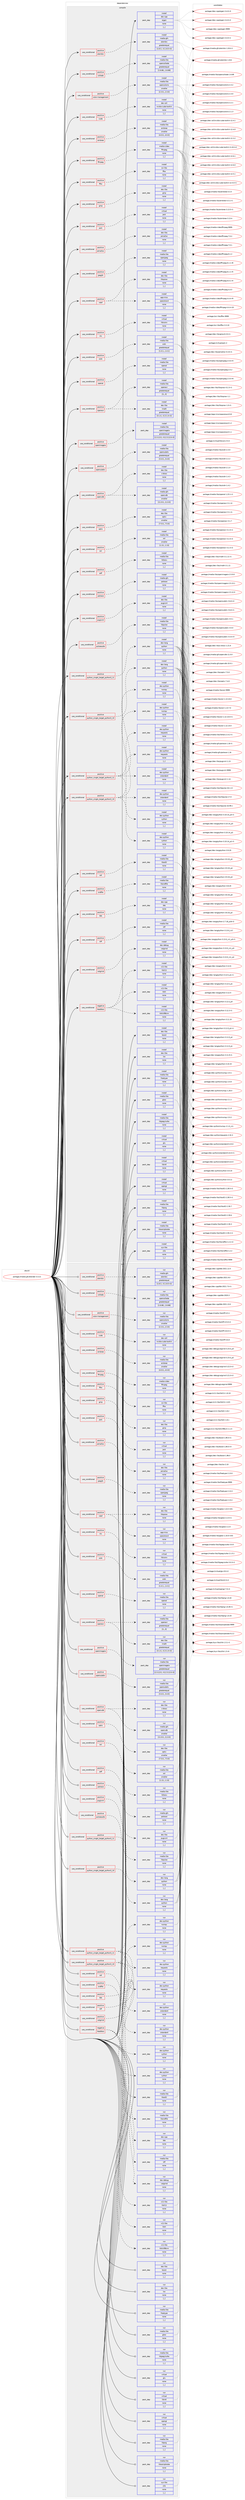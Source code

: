 digraph prolog {

# *************
# Graph options
# *************

newrank=true;
concentrate=true;
compound=true;
graph [rankdir=LR,fontname=Helvetica,fontsize=10,ranksep=1.5];#, ranksep=2.5, nodesep=0.2];
edge  [arrowhead=vee];
node  [fontname=Helvetica,fontsize=10];

# **********
# The ebuild
# **********

subgraph cluster_leftcol {
color=gray;
label=<<i>ebuild</i>>;
id [label="portage://media-gfx/blender-3.3.21", color=red, width=4, href="../media-gfx/blender-3.3.21.svg"];
}

# ****************
# The dependencies
# ****************

subgraph cluster_midcol {
color=gray;
label=<<i>dependencies</i>>;
subgraph cluster_compile {
fillcolor="#eeeeee";
style=filled;
label=<<i>compile</i>>;
subgraph cond204199 {
dependency792803 [label=<<TABLE BORDER="0" CELLBORDER="1" CELLSPACING="0" CELLPADDING="4"><TR><TD ROWSPAN="3" CELLPADDING="10">use_conditional</TD></TR><TR><TD>negative</TD></TR><TR><TD>headless</TD></TR></TABLE>>, shape=none, color=red];
subgraph pack582522 {
dependency792804 [label=<<TABLE BORDER="0" CELLBORDER="1" CELLSPACING="0" CELLPADDING="4" WIDTH="220"><TR><TD ROWSPAN="6" CELLPADDING="30">pack_dep</TD></TR><TR><TD WIDTH="110">install</TD></TR><TR><TD>x11-libs</TD></TR><TR><TD>libX11</TD></TR><TR><TD>none</TD></TR><TR><TD>[,,]</TD></TR></TABLE>>, shape=none, color=blue];
}
dependency792803:e -> dependency792804:w [weight=20,style="dashed",arrowhead="vee"];
subgraph pack582523 {
dependency792805 [label=<<TABLE BORDER="0" CELLBORDER="1" CELLSPACING="0" CELLPADDING="4" WIDTH="220"><TR><TD ROWSPAN="6" CELLPADDING="30">pack_dep</TD></TR><TR><TD WIDTH="110">install</TD></TR><TR><TD>x11-libs</TD></TR><TR><TD>libXi</TD></TR><TR><TD>none</TD></TR><TR><TD>[,,]</TD></TR></TABLE>>, shape=none, color=blue];
}
dependency792803:e -> dependency792805:w [weight=20,style="dashed",arrowhead="vee"];
subgraph pack582524 {
dependency792806 [label=<<TABLE BORDER="0" CELLBORDER="1" CELLSPACING="0" CELLPADDING="4" WIDTH="220"><TR><TD ROWSPAN="6" CELLPADDING="30">pack_dep</TD></TR><TR><TD WIDTH="110">install</TD></TR><TR><TD>x11-libs</TD></TR><TR><TD>libXxf86vm</TD></TR><TR><TD>none</TD></TR><TR><TD>[,,]</TD></TR></TABLE>>, shape=none, color=blue];
}
dependency792803:e -> dependency792806:w [weight=20,style="dashed",arrowhead="vee"];
}
id:e -> dependency792803:w [weight=20,style="solid",arrowhead="vee"];
subgraph cond204200 {
dependency792807 [label=<<TABLE BORDER="0" CELLBORDER="1" CELLSPACING="0" CELLPADDING="4"><TR><TD ROWSPAN="3" CELLPADDING="10">use_conditional</TD></TR><TR><TD>positive</TD></TR><TR><TD>alembic</TD></TR></TABLE>>, shape=none, color=red];
subgraph pack582525 {
dependency792808 [label=<<TABLE BORDER="0" CELLBORDER="1" CELLSPACING="0" CELLPADDING="4" WIDTH="220"><TR><TD ROWSPAN="6" CELLPADDING="30">pack_dep</TD></TR><TR><TD WIDTH="110">install</TD></TR><TR><TD>media-gfx</TD></TR><TR><TD>alembic</TD></TR><TR><TD>greaterequal</TD></TR><TR><TD>[1.8.3,,-r2,1.8.3-r2]</TD></TR></TABLE>>, shape=none, color=blue];
}
dependency792807:e -> dependency792808:w [weight=20,style="dashed",arrowhead="vee"];
}
id:e -> dependency792807:w [weight=20,style="solid",arrowhead="vee"];
subgraph cond204201 {
dependency792809 [label=<<TABLE BORDER="0" CELLBORDER="1" CELLSPACING="0" CELLPADDING="4"><TR><TD ROWSPAN="3" CELLPADDING="10">use_conditional</TD></TR><TR><TD>positive</TD></TR><TR><TD>collada</TD></TR></TABLE>>, shape=none, color=red];
subgraph pack582526 {
dependency792810 [label=<<TABLE BORDER="0" CELLBORDER="1" CELLSPACING="0" CELLPADDING="4" WIDTH="220"><TR><TD ROWSPAN="6" CELLPADDING="30">pack_dep</TD></TR><TR><TD WIDTH="110">install</TD></TR><TR><TD>media-libs</TD></TR><TR><TD>opencollada</TD></TR><TR><TD>greaterequal</TD></TR><TR><TD>[1.6.68,,,1.6.68]</TD></TR></TABLE>>, shape=none, color=blue];
}
dependency792809:e -> dependency792810:w [weight=20,style="dashed",arrowhead="vee"];
}
id:e -> dependency792809:w [weight=20,style="solid",arrowhead="vee"];
subgraph cond204202 {
dependency792811 [label=<<TABLE BORDER="0" CELLBORDER="1" CELLSPACING="0" CELLPADDING="4"><TR><TD ROWSPAN="3" CELLPADDING="10">use_conditional</TD></TR><TR><TD>positive</TD></TR><TR><TD>color-management</TD></TR></TABLE>>, shape=none, color=red];
subgraph pack582527 {
dependency792812 [label=<<TABLE BORDER="0" CELLBORDER="1" CELLSPACING="0" CELLPADDING="4" WIDTH="220"><TR><TD ROWSPAN="6" CELLPADDING="30">pack_dep</TD></TR><TR><TD WIDTH="110">install</TD></TR><TR><TD>media-libs</TD></TR><TR><TD>opencolorio</TD></TR><TR><TD>smaller</TD></TR><TR><TD>[2.3.0,,,2.3.0]</TD></TR></TABLE>>, shape=none, color=blue];
}
dependency792811:e -> dependency792812:w [weight=20,style="dashed",arrowhead="vee"];
}
id:e -> dependency792811:w [weight=20,style="solid",arrowhead="vee"];
subgraph cond204203 {
dependency792813 [label=<<TABLE BORDER="0" CELLBORDER="1" CELLSPACING="0" CELLPADDING="4"><TR><TD ROWSPAN="3" CELLPADDING="10">use_conditional</TD></TR><TR><TD>positive</TD></TR><TR><TD>cuda</TD></TR></TABLE>>, shape=none, color=red];
subgraph pack582528 {
dependency792814 [label=<<TABLE BORDER="0" CELLBORDER="1" CELLSPACING="0" CELLPADDING="4" WIDTH="220"><TR><TD ROWSPAN="6" CELLPADDING="30">pack_dep</TD></TR><TR><TD WIDTH="110">install</TD></TR><TR><TD>dev-util</TD></TR><TR><TD>nvidia-cuda-toolkit</TD></TR><TR><TD>none</TD></TR><TR><TD>[,,]</TD></TR></TABLE>>, shape=none, color=blue];
}
dependency792813:e -> dependency792814:w [weight=20,style="dashed",arrowhead="vee"];
}
id:e -> dependency792813:w [weight=20,style="solid",arrowhead="vee"];
subgraph cond204204 {
dependency792815 [label=<<TABLE BORDER="0" CELLBORDER="1" CELLSPACING="0" CELLPADDING="4"><TR><TD ROWSPAN="3" CELLPADDING="10">use_conditional</TD></TR><TR><TD>positive</TD></TR><TR><TD>embree</TD></TR></TABLE>>, shape=none, color=red];
subgraph pack582529 {
dependency792816 [label=<<TABLE BORDER="0" CELLBORDER="1" CELLSPACING="0" CELLPADDING="4" WIDTH="220"><TR><TD ROWSPAN="6" CELLPADDING="30">pack_dep</TD></TR><TR><TD WIDTH="110">install</TD></TR><TR><TD>media-libs</TD></TR><TR><TD>embree</TD></TR><TR><TD>smaller</TD></TR><TR><TD>[4.0.0,,,4.0.0]</TD></TR></TABLE>>, shape=none, color=blue];
}
dependency792815:e -> dependency792816:w [weight=20,style="dashed",arrowhead="vee"];
}
id:e -> dependency792815:w [weight=20,style="solid",arrowhead="vee"];
subgraph cond204205 {
dependency792817 [label=<<TABLE BORDER="0" CELLBORDER="1" CELLSPACING="0" CELLPADDING="4"><TR><TD ROWSPAN="3" CELLPADDING="10">use_conditional</TD></TR><TR><TD>positive</TD></TR><TR><TD>ffmpeg</TD></TR></TABLE>>, shape=none, color=red];
subgraph pack582530 {
dependency792818 [label=<<TABLE BORDER="0" CELLBORDER="1" CELLSPACING="0" CELLPADDING="4" WIDTH="220"><TR><TD ROWSPAN="6" CELLPADDING="30">pack_dep</TD></TR><TR><TD WIDTH="110">install</TD></TR><TR><TD>media-video</TD></TR><TR><TD>ffmpeg</TD></TR><TR><TD>none</TD></TR><TR><TD>[,,]</TD></TR></TABLE>>, shape=none, color=blue];
}
dependency792817:e -> dependency792818:w [weight=20,style="dashed",arrowhead="vee"];
}
id:e -> dependency792817:w [weight=20,style="solid",arrowhead="vee"];
subgraph cond204206 {
dependency792819 [label=<<TABLE BORDER="0" CELLBORDER="1" CELLSPACING="0" CELLPADDING="4"><TR><TD ROWSPAN="3" CELLPADDING="10">use_conditional</TD></TR><TR><TD>positive</TD></TR><TR><TD>fftw</TD></TR></TABLE>>, shape=none, color=red];
subgraph pack582531 {
dependency792820 [label=<<TABLE BORDER="0" CELLBORDER="1" CELLSPACING="0" CELLPADDING="4" WIDTH="220"><TR><TD ROWSPAN="6" CELLPADDING="30">pack_dep</TD></TR><TR><TD WIDTH="110">install</TD></TR><TR><TD>sci-libs</TD></TR><TR><TD>fftw</TD></TR><TR><TD>none</TD></TR><TR><TD>[,,]</TD></TR></TABLE>>, shape=none, color=blue];
}
dependency792819:e -> dependency792820:w [weight=20,style="dashed",arrowhead="vee"];
}
id:e -> dependency792819:w [weight=20,style="solid",arrowhead="vee"];
subgraph cond204207 {
dependency792821 [label=<<TABLE BORDER="0" CELLBORDER="1" CELLSPACING="0" CELLPADDING="4"><TR><TD ROWSPAN="3" CELLPADDING="10">use_conditional</TD></TR><TR><TD>positive</TD></TR><TR><TD>gmp</TD></TR></TABLE>>, shape=none, color=red];
subgraph pack582532 {
dependency792822 [label=<<TABLE BORDER="0" CELLBORDER="1" CELLSPACING="0" CELLPADDING="4" WIDTH="220"><TR><TD ROWSPAN="6" CELLPADDING="30">pack_dep</TD></TR><TR><TD WIDTH="110">install</TD></TR><TR><TD>dev-libs</TD></TR><TR><TD>gmp</TD></TR><TR><TD>none</TD></TR><TR><TD>[,,]</TD></TR></TABLE>>, shape=none, color=blue];
}
dependency792821:e -> dependency792822:w [weight=20,style="dashed",arrowhead="vee"];
}
id:e -> dependency792821:w [weight=20,style="solid",arrowhead="vee"];
subgraph cond204208 {
dependency792823 [label=<<TABLE BORDER="0" CELLBORDER="1" CELLSPACING="0" CELLPADDING="4"><TR><TD ROWSPAN="3" CELLPADDING="10">use_conditional</TD></TR><TR><TD>positive</TD></TR><TR><TD>jack</TD></TR></TABLE>>, shape=none, color=red];
subgraph pack582533 {
dependency792824 [label=<<TABLE BORDER="0" CELLBORDER="1" CELLSPACING="0" CELLPADDING="4" WIDTH="220"><TR><TD ROWSPAN="6" CELLPADDING="30">pack_dep</TD></TR><TR><TD WIDTH="110">install</TD></TR><TR><TD>virtual</TD></TR><TR><TD>jack</TD></TR><TR><TD>none</TD></TR><TR><TD>[,,]</TD></TR></TABLE>>, shape=none, color=blue];
}
dependency792823:e -> dependency792824:w [weight=20,style="dashed",arrowhead="vee"];
}
id:e -> dependency792823:w [weight=20,style="solid",arrowhead="vee"];
subgraph cond204209 {
dependency792825 [label=<<TABLE BORDER="0" CELLBORDER="1" CELLSPACING="0" CELLPADDING="4"><TR><TD ROWSPAN="3" CELLPADDING="10">use_conditional</TD></TR><TR><TD>positive</TD></TR><TR><TD>jemalloc</TD></TR></TABLE>>, shape=none, color=red];
subgraph pack582534 {
dependency792826 [label=<<TABLE BORDER="0" CELLBORDER="1" CELLSPACING="0" CELLPADDING="4" WIDTH="220"><TR><TD ROWSPAN="6" CELLPADDING="30">pack_dep</TD></TR><TR><TD WIDTH="110">install</TD></TR><TR><TD>dev-libs</TD></TR><TR><TD>jemalloc</TD></TR><TR><TD>none</TD></TR><TR><TD>[,,]</TD></TR></TABLE>>, shape=none, color=blue];
}
dependency792825:e -> dependency792826:w [weight=20,style="dashed",arrowhead="vee"];
}
id:e -> dependency792825:w [weight=20,style="solid",arrowhead="vee"];
subgraph cond204210 {
dependency792827 [label=<<TABLE BORDER="0" CELLBORDER="1" CELLSPACING="0" CELLPADDING="4"><TR><TD ROWSPAN="3" CELLPADDING="10">use_conditional</TD></TR><TR><TD>positive</TD></TR><TR><TD>jpeg2k</TD></TR></TABLE>>, shape=none, color=red];
subgraph pack582535 {
dependency792828 [label=<<TABLE BORDER="0" CELLBORDER="1" CELLSPACING="0" CELLPADDING="4" WIDTH="220"><TR><TD ROWSPAN="6" CELLPADDING="30">pack_dep</TD></TR><TR><TD WIDTH="110">install</TD></TR><TR><TD>media-libs</TD></TR><TR><TD>openjpeg</TD></TR><TR><TD>none</TD></TR><TR><TD>[,,]</TD></TR></TABLE>>, shape=none, color=blue];
}
dependency792827:e -> dependency792828:w [weight=20,style="dashed",arrowhead="vee"];
}
id:e -> dependency792827:w [weight=20,style="solid",arrowhead="vee"];
subgraph cond204211 {
dependency792829 [label=<<TABLE BORDER="0" CELLBORDER="1" CELLSPACING="0" CELLPADDING="4"><TR><TD ROWSPAN="3" CELLPADDING="10">use_conditional</TD></TR><TR><TD>positive</TD></TR><TR><TD>ndof</TD></TR></TABLE>>, shape=none, color=red];
subgraph pack582536 {
dependency792830 [label=<<TABLE BORDER="0" CELLBORDER="1" CELLSPACING="0" CELLPADDING="4" WIDTH="220"><TR><TD ROWSPAN="6" CELLPADDING="30">pack_dep</TD></TR><TR><TD WIDTH="110">install</TD></TR><TR><TD>app-misc</TD></TR><TR><TD>spacenavd</TD></TR><TR><TD>none</TD></TR><TR><TD>[,,]</TD></TR></TABLE>>, shape=none, color=blue];
}
dependency792829:e -> dependency792830:w [weight=20,style="dashed",arrowhead="vee"];
subgraph pack582537 {
dependency792831 [label=<<TABLE BORDER="0" CELLBORDER="1" CELLSPACING="0" CELLPADDING="4" WIDTH="220"><TR><TD ROWSPAN="6" CELLPADDING="30">pack_dep</TD></TR><TR><TD WIDTH="110">install</TD></TR><TR><TD>dev-libs</TD></TR><TR><TD>libspnav</TD></TR><TR><TD>none</TD></TR><TR><TD>[,,]</TD></TR></TABLE>>, shape=none, color=blue];
}
dependency792829:e -> dependency792831:w [weight=20,style="dashed",arrowhead="vee"];
}
id:e -> dependency792829:w [weight=20,style="solid",arrowhead="vee"];
subgraph cond204212 {
dependency792832 [label=<<TABLE BORDER="0" CELLBORDER="1" CELLSPACING="0" CELLPADDING="4"><TR><TD ROWSPAN="3" CELLPADDING="10">use_conditional</TD></TR><TR><TD>positive</TD></TR><TR><TD>nls</TD></TR></TABLE>>, shape=none, color=red];
subgraph pack582538 {
dependency792833 [label=<<TABLE BORDER="0" CELLBORDER="1" CELLSPACING="0" CELLPADDING="4" WIDTH="220"><TR><TD ROWSPAN="6" CELLPADDING="30">pack_dep</TD></TR><TR><TD WIDTH="110">install</TD></TR><TR><TD>virtual</TD></TR><TR><TD>libiconv</TD></TR><TR><TD>none</TD></TR><TR><TD>[,,]</TD></TR></TABLE>>, shape=none, color=blue];
}
dependency792832:e -> dependency792833:w [weight=20,style="dashed",arrowhead="vee"];
}
id:e -> dependency792832:w [weight=20,style="solid",arrowhead="vee"];
subgraph cond204213 {
dependency792834 [label=<<TABLE BORDER="0" CELLBORDER="1" CELLSPACING="0" CELLPADDING="4"><TR><TD ROWSPAN="3" CELLPADDING="10">use_conditional</TD></TR><TR><TD>positive</TD></TR><TR><TD>oidn</TD></TR></TABLE>>, shape=none, color=red];
subgraph pack582539 {
dependency792835 [label=<<TABLE BORDER="0" CELLBORDER="1" CELLSPACING="0" CELLPADDING="4" WIDTH="220"><TR><TD ROWSPAN="6" CELLPADDING="30">pack_dep</TD></TR><TR><TD WIDTH="110">install</TD></TR><TR><TD>media-libs</TD></TR><TR><TD>oidn</TD></TR><TR><TD>greaterequal</TD></TR><TR><TD>[1.4.1,,,1.4.1]</TD></TR></TABLE>>, shape=none, color=blue];
}
dependency792834:e -> dependency792835:w [weight=20,style="dashed",arrowhead="vee"];
}
id:e -> dependency792834:w [weight=20,style="solid",arrowhead="vee"];
subgraph cond204214 {
dependency792836 [label=<<TABLE BORDER="0" CELLBORDER="1" CELLSPACING="0" CELLPADDING="4"><TR><TD ROWSPAN="3" CELLPADDING="10">use_conditional</TD></TR><TR><TD>positive</TD></TR><TR><TD>openal</TD></TR></TABLE>>, shape=none, color=red];
subgraph pack582540 {
dependency792837 [label=<<TABLE BORDER="0" CELLBORDER="1" CELLSPACING="0" CELLPADDING="4" WIDTH="220"><TR><TD ROWSPAN="6" CELLPADDING="30">pack_dep</TD></TR><TR><TD WIDTH="110">install</TD></TR><TR><TD>media-libs</TD></TR><TR><TD>openal</TD></TR><TR><TD>none</TD></TR><TR><TD>[,,]</TD></TR></TABLE>>, shape=none, color=blue];
}
dependency792836:e -> dependency792837:w [weight=20,style="dashed",arrowhead="vee"];
}
id:e -> dependency792836:w [weight=20,style="solid",arrowhead="vee"];
subgraph cond204215 {
dependency792838 [label=<<TABLE BORDER="0" CELLBORDER="1" CELLSPACING="0" CELLPADDING="4"><TR><TD ROWSPAN="3" CELLPADDING="10">use_conditional</TD></TR><TR><TD>positive</TD></TR><TR><TD>openexr</TD></TR></TABLE>>, shape=none, color=red];
subgraph pack582541 {
dependency792839 [label=<<TABLE BORDER="0" CELLBORDER="1" CELLSPACING="0" CELLPADDING="4" WIDTH="220"><TR><TD ROWSPAN="6" CELLPADDING="30">pack_dep</TD></TR><TR><TD WIDTH="110">install</TD></TR><TR><TD>dev-libs</TD></TR><TR><TD>imath</TD></TR><TR><TD>greaterequal</TD></TR><TR><TD>[3.1.4,,-r2,3.1.4-r2]</TD></TR></TABLE>>, shape=none, color=blue];
}
dependency792838:e -> dependency792839:w [weight=20,style="dashed",arrowhead="vee"];
subgraph pack582542 {
dependency792840 [label=<<TABLE BORDER="0" CELLBORDER="1" CELLSPACING="0" CELLPADDING="4" WIDTH="220"><TR><TD ROWSPAN="6" CELLPADDING="30">pack_dep</TD></TR><TR><TD WIDTH="110">install</TD></TR><TR><TD>media-libs</TD></TR><TR><TD>openexr</TD></TR><TR><TD>greaterequal</TD></TR><TR><TD>[3,,,3]</TD></TR></TABLE>>, shape=none, color=blue];
}
dependency792838:e -> dependency792840:w [weight=20,style="dashed",arrowhead="vee"];
}
id:e -> dependency792838:w [weight=20,style="solid",arrowhead="vee"];
subgraph cond204216 {
dependency792841 [label=<<TABLE BORDER="0" CELLBORDER="1" CELLSPACING="0" CELLPADDING="4"><TR><TD ROWSPAN="3" CELLPADDING="10">use_conditional</TD></TR><TR><TD>positive</TD></TR><TR><TD>openimageio</TD></TR></TABLE>>, shape=none, color=red];
subgraph pack582543 {
dependency792842 [label=<<TABLE BORDER="0" CELLBORDER="1" CELLSPACING="0" CELLPADDING="4" WIDTH="220"><TR><TD ROWSPAN="6" CELLPADDING="30">pack_dep</TD></TR><TR><TD WIDTH="110">install</TD></TR><TR><TD>media-libs</TD></TR><TR><TD>openimageio</TD></TR><TR><TD>greaterequal</TD></TR><TR><TD>[2.3.12.0,,-r3,2.3.12.0-r3]</TD></TR></TABLE>>, shape=none, color=blue];
}
dependency792841:e -> dependency792842:w [weight=20,style="dashed",arrowhead="vee"];
}
id:e -> dependency792841:w [weight=20,style="solid",arrowhead="vee"];
subgraph cond204217 {
dependency792843 [label=<<TABLE BORDER="0" CELLBORDER="1" CELLSPACING="0" CELLPADDING="4"><TR><TD ROWSPAN="3" CELLPADDING="10">use_conditional</TD></TR><TR><TD>positive</TD></TR><TR><TD>opensubdiv</TD></TR></TABLE>>, shape=none, color=red];
subgraph pack582544 {
dependency792844 [label=<<TABLE BORDER="0" CELLBORDER="1" CELLSPACING="0" CELLPADDING="4" WIDTH="220"><TR><TD ROWSPAN="6" CELLPADDING="30">pack_dep</TD></TR><TR><TD WIDTH="110">install</TD></TR><TR><TD>media-libs</TD></TR><TR><TD>opensubdiv</TD></TR><TR><TD>greaterequal</TD></TR><TR><TD>[3.4.0,,,3.4.0]</TD></TR></TABLE>>, shape=none, color=blue];
}
dependency792843:e -> dependency792844:w [weight=20,style="dashed",arrowhead="vee"];
}
id:e -> dependency792843:w [weight=20,style="solid",arrowhead="vee"];
subgraph cond204218 {
dependency792845 [label=<<TABLE BORDER="0" CELLBORDER="1" CELLSPACING="0" CELLPADDING="4"><TR><TD ROWSPAN="3" CELLPADDING="10">use_conditional</TD></TR><TR><TD>positive</TD></TR><TR><TD>openvdb</TD></TR></TABLE>>, shape=none, color=red];
subgraph pack582545 {
dependency792846 [label=<<TABLE BORDER="0" CELLBORDER="1" CELLSPACING="0" CELLPADDING="4" WIDTH="220"><TR><TD ROWSPAN="6" CELLPADDING="30">pack_dep</TD></TR><TR><TD WIDTH="110">install</TD></TR><TR><TD>media-gfx</TD></TR><TR><TD>openvdb</TD></TR><TR><TD>smaller</TD></TR><TR><TD>[11.0.0,,,11.0.0]</TD></TR></TABLE>>, shape=none, color=blue];
}
dependency792845:e -> dependency792846:w [weight=20,style="dashed",arrowhead="vee"];
subgraph pack582546 {
dependency792847 [label=<<TABLE BORDER="0" CELLBORDER="1" CELLSPACING="0" CELLPADDING="4" WIDTH="220"><TR><TD ROWSPAN="6" CELLPADDING="30">pack_dep</TD></TR><TR><TD WIDTH="110">install</TD></TR><TR><TD>dev-libs</TD></TR><TR><TD>c-blosc</TD></TR><TR><TD>none</TD></TR><TR><TD>[,,]</TD></TR></TABLE>>, shape=none, color=blue];
}
dependency792845:e -> dependency792847:w [weight=20,style="dashed",arrowhead="vee"];
}
id:e -> dependency792845:w [weight=20,style="solid",arrowhead="vee"];
subgraph cond204219 {
dependency792848 [label=<<TABLE BORDER="0" CELLBORDER="1" CELLSPACING="0" CELLPADDING="4"><TR><TD ROWSPAN="3" CELLPADDING="10">use_conditional</TD></TR><TR><TD>positive</TD></TR><TR><TD>optix</TD></TR></TABLE>>, shape=none, color=red];
subgraph pack582547 {
dependency792849 [label=<<TABLE BORDER="0" CELLBORDER="1" CELLSPACING="0" CELLPADDING="4" WIDTH="220"><TR><TD ROWSPAN="6" CELLPADDING="30">pack_dep</TD></TR><TR><TD WIDTH="110">install</TD></TR><TR><TD>dev-libs</TD></TR><TR><TD>optix</TD></TR><TR><TD>smaller</TD></TR><TR><TD>[7.5.0,,,7.5.0]</TD></TR></TABLE>>, shape=none, color=blue];
}
dependency792848:e -> dependency792849:w [weight=20,style="dashed",arrowhead="vee"];
}
id:e -> dependency792848:w [weight=20,style="solid",arrowhead="vee"];
subgraph cond204220 {
dependency792850 [label=<<TABLE BORDER="0" CELLBORDER="1" CELLSPACING="0" CELLPADDING="4"><TR><TD ROWSPAN="3" CELLPADDING="10">use_conditional</TD></TR><TR><TD>positive</TD></TR><TR><TD>osl</TD></TR></TABLE>>, shape=none, color=red];
subgraph pack582548 {
dependency792851 [label=<<TABLE BORDER="0" CELLBORDER="1" CELLSPACING="0" CELLPADDING="4" WIDTH="220"><TR><TD ROWSPAN="6" CELLPADDING="30">pack_dep</TD></TR><TR><TD WIDTH="110">install</TD></TR><TR><TD>media-libs</TD></TR><TR><TD>osl</TD></TR><TR><TD>smaller</TD></TR><TR><TD>[1.13,,,1.13]</TD></TR></TABLE>>, shape=none, color=blue];
}
dependency792850:e -> dependency792851:w [weight=20,style="dashed",arrowhead="vee"];
}
id:e -> dependency792850:w [weight=20,style="solid",arrowhead="vee"];
subgraph cond204221 {
dependency792852 [label=<<TABLE BORDER="0" CELLBORDER="1" CELLSPACING="0" CELLPADDING="4"><TR><TD ROWSPAN="3" CELLPADDING="10">use_conditional</TD></TR><TR><TD>positive</TD></TR><TR><TD>pdf</TD></TR></TABLE>>, shape=none, color=red];
subgraph pack582549 {
dependency792853 [label=<<TABLE BORDER="0" CELLBORDER="1" CELLSPACING="0" CELLPADDING="4" WIDTH="220"><TR><TD ROWSPAN="6" CELLPADDING="30">pack_dep</TD></TR><TR><TD WIDTH="110">install</TD></TR><TR><TD>media-libs</TD></TR><TR><TD>libharu</TD></TR><TR><TD>none</TD></TR><TR><TD>[,,]</TD></TR></TABLE>>, shape=none, color=blue];
}
dependency792852:e -> dependency792853:w [weight=20,style="dashed",arrowhead="vee"];
}
id:e -> dependency792852:w [weight=20,style="solid",arrowhead="vee"];
subgraph cond204222 {
dependency792854 [label=<<TABLE BORDER="0" CELLBORDER="1" CELLSPACING="0" CELLPADDING="4"><TR><TD ROWSPAN="3" CELLPADDING="10">use_conditional</TD></TR><TR><TD>positive</TD></TR><TR><TD>potrace</TD></TR></TABLE>>, shape=none, color=red];
subgraph pack582550 {
dependency792855 [label=<<TABLE BORDER="0" CELLBORDER="1" CELLSPACING="0" CELLPADDING="4" WIDTH="220"><TR><TD ROWSPAN="6" CELLPADDING="30">pack_dep</TD></TR><TR><TD WIDTH="110">install</TD></TR><TR><TD>media-gfx</TD></TR><TR><TD>potrace</TD></TR><TR><TD>none</TD></TR><TR><TD>[,,]</TD></TR></TABLE>>, shape=none, color=blue];
}
dependency792854:e -> dependency792855:w [weight=20,style="dashed",arrowhead="vee"];
}
id:e -> dependency792854:w [weight=20,style="solid",arrowhead="vee"];
subgraph cond204223 {
dependency792856 [label=<<TABLE BORDER="0" CELLBORDER="1" CELLSPACING="0" CELLPADDING="4"><TR><TD ROWSPAN="3" CELLPADDING="10">use_conditional</TD></TR><TR><TD>positive</TD></TR><TR><TD>pugixml</TD></TR></TABLE>>, shape=none, color=red];
subgraph pack582551 {
dependency792857 [label=<<TABLE BORDER="0" CELLBORDER="1" CELLSPACING="0" CELLPADDING="4" WIDTH="220"><TR><TD ROWSPAN="6" CELLPADDING="30">pack_dep</TD></TR><TR><TD WIDTH="110">install</TD></TR><TR><TD>dev-libs</TD></TR><TR><TD>pugixml</TD></TR><TR><TD>none</TD></TR><TR><TD>[,,]</TD></TR></TABLE>>, shape=none, color=blue];
}
dependency792856:e -> dependency792857:w [weight=20,style="dashed",arrowhead="vee"];
}
id:e -> dependency792856:w [weight=20,style="solid",arrowhead="vee"];
subgraph cond204224 {
dependency792858 [label=<<TABLE BORDER="0" CELLBORDER="1" CELLSPACING="0" CELLPADDING="4"><TR><TD ROWSPAN="3" CELLPADDING="10">use_conditional</TD></TR><TR><TD>positive</TD></TR><TR><TD>pulseaudio</TD></TR></TABLE>>, shape=none, color=red];
subgraph pack582552 {
dependency792859 [label=<<TABLE BORDER="0" CELLBORDER="1" CELLSPACING="0" CELLPADDING="4" WIDTH="220"><TR><TD ROWSPAN="6" CELLPADDING="30">pack_dep</TD></TR><TR><TD WIDTH="110">install</TD></TR><TR><TD>media-libs</TD></TR><TR><TD>libpulse</TD></TR><TR><TD>none</TD></TR><TR><TD>[,,]</TD></TR></TABLE>>, shape=none, color=blue];
}
dependency792858:e -> dependency792859:w [weight=20,style="dashed",arrowhead="vee"];
}
id:e -> dependency792858:w [weight=20,style="solid",arrowhead="vee"];
subgraph cond204225 {
dependency792860 [label=<<TABLE BORDER="0" CELLBORDER="1" CELLSPACING="0" CELLPADDING="4"><TR><TD ROWSPAN="3" CELLPADDING="10">use_conditional</TD></TR><TR><TD>positive</TD></TR><TR><TD>python_single_target_python3_10</TD></TR></TABLE>>, shape=none, color=red];
subgraph pack582553 {
dependency792861 [label=<<TABLE BORDER="0" CELLBORDER="1" CELLSPACING="0" CELLPADDING="4" WIDTH="220"><TR><TD ROWSPAN="6" CELLPADDING="30">pack_dep</TD></TR><TR><TD WIDTH="110">install</TD></TR><TR><TD>dev-lang</TD></TR><TR><TD>python</TD></TR><TR><TD>none</TD></TR><TR><TD>[,,]</TD></TR></TABLE>>, shape=none, color=blue];
}
dependency792860:e -> dependency792861:w [weight=20,style="dashed",arrowhead="vee"];
}
id:e -> dependency792860:w [weight=20,style="solid",arrowhead="vee"];
subgraph cond204226 {
dependency792862 [label=<<TABLE BORDER="0" CELLBORDER="1" CELLSPACING="0" CELLPADDING="4"><TR><TD ROWSPAN="3" CELLPADDING="10">use_conditional</TD></TR><TR><TD>positive</TD></TR><TR><TD>python_single_target_python3_10</TD></TR></TABLE>>, shape=none, color=red];
subgraph pack582554 {
dependency792863 [label=<<TABLE BORDER="0" CELLBORDER="1" CELLSPACING="0" CELLPADDING="4" WIDTH="220"><TR><TD ROWSPAN="6" CELLPADDING="30">pack_dep</TD></TR><TR><TD WIDTH="110">install</TD></TR><TR><TD>dev-python</TD></TR><TR><TD>cython</TD></TR><TR><TD>none</TD></TR><TR><TD>[,,]</TD></TR></TABLE>>, shape=none, color=blue];
}
dependency792862:e -> dependency792863:w [weight=20,style="dashed",arrowhead="vee"];
subgraph pack582555 {
dependency792864 [label=<<TABLE BORDER="0" CELLBORDER="1" CELLSPACING="0" CELLPADDING="4" WIDTH="220"><TR><TD ROWSPAN="6" CELLPADDING="30">pack_dep</TD></TR><TR><TD WIDTH="110">install</TD></TR><TR><TD>dev-python</TD></TR><TR><TD>numpy</TD></TR><TR><TD>none</TD></TR><TR><TD>[,,]</TD></TR></TABLE>>, shape=none, color=blue];
}
dependency792862:e -> dependency792864:w [weight=20,style="dashed",arrowhead="vee"];
subgraph pack582556 {
dependency792865 [label=<<TABLE BORDER="0" CELLBORDER="1" CELLSPACING="0" CELLPADDING="4" WIDTH="220"><TR><TD ROWSPAN="6" CELLPADDING="30">pack_dep</TD></TR><TR><TD WIDTH="110">install</TD></TR><TR><TD>dev-python</TD></TR><TR><TD>zstandard</TD></TR><TR><TD>none</TD></TR><TR><TD>[,,]</TD></TR></TABLE>>, shape=none, color=blue];
}
dependency792862:e -> dependency792865:w [weight=20,style="dashed",arrowhead="vee"];
subgraph pack582557 {
dependency792866 [label=<<TABLE BORDER="0" CELLBORDER="1" CELLSPACING="0" CELLPADDING="4" WIDTH="220"><TR><TD ROWSPAN="6" CELLPADDING="30">pack_dep</TD></TR><TR><TD WIDTH="110">install</TD></TR><TR><TD>dev-python</TD></TR><TR><TD>requests</TD></TR><TR><TD>none</TD></TR><TR><TD>[,,]</TD></TR></TABLE>>, shape=none, color=blue];
}
dependency792862:e -> dependency792866:w [weight=20,style="dashed",arrowhead="vee"];
}
id:e -> dependency792862:w [weight=20,style="solid",arrowhead="vee"];
subgraph cond204227 {
dependency792867 [label=<<TABLE BORDER="0" CELLBORDER="1" CELLSPACING="0" CELLPADDING="4"><TR><TD ROWSPAN="3" CELLPADDING="10">use_conditional</TD></TR><TR><TD>positive</TD></TR><TR><TD>python_single_target_python3_11</TD></TR></TABLE>>, shape=none, color=red];
subgraph pack582558 {
dependency792868 [label=<<TABLE BORDER="0" CELLBORDER="1" CELLSPACING="0" CELLPADDING="4" WIDTH="220"><TR><TD ROWSPAN="6" CELLPADDING="30">pack_dep</TD></TR><TR><TD WIDTH="110">install</TD></TR><TR><TD>dev-lang</TD></TR><TR><TD>python</TD></TR><TR><TD>none</TD></TR><TR><TD>[,,]</TD></TR></TABLE>>, shape=none, color=blue];
}
dependency792867:e -> dependency792868:w [weight=20,style="dashed",arrowhead="vee"];
}
id:e -> dependency792867:w [weight=20,style="solid",arrowhead="vee"];
subgraph cond204228 {
dependency792869 [label=<<TABLE BORDER="0" CELLBORDER="1" CELLSPACING="0" CELLPADDING="4"><TR><TD ROWSPAN="3" CELLPADDING="10">use_conditional</TD></TR><TR><TD>positive</TD></TR><TR><TD>python_single_target_python3_11</TD></TR></TABLE>>, shape=none, color=red];
subgraph pack582559 {
dependency792870 [label=<<TABLE BORDER="0" CELLBORDER="1" CELLSPACING="0" CELLPADDING="4" WIDTH="220"><TR><TD ROWSPAN="6" CELLPADDING="30">pack_dep</TD></TR><TR><TD WIDTH="110">install</TD></TR><TR><TD>dev-python</TD></TR><TR><TD>cython</TD></TR><TR><TD>none</TD></TR><TR><TD>[,,]</TD></TR></TABLE>>, shape=none, color=blue];
}
dependency792869:e -> dependency792870:w [weight=20,style="dashed",arrowhead="vee"];
subgraph pack582560 {
dependency792871 [label=<<TABLE BORDER="0" CELLBORDER="1" CELLSPACING="0" CELLPADDING="4" WIDTH="220"><TR><TD ROWSPAN="6" CELLPADDING="30">pack_dep</TD></TR><TR><TD WIDTH="110">install</TD></TR><TR><TD>dev-python</TD></TR><TR><TD>numpy</TD></TR><TR><TD>none</TD></TR><TR><TD>[,,]</TD></TR></TABLE>>, shape=none, color=blue];
}
dependency792869:e -> dependency792871:w [weight=20,style="dashed",arrowhead="vee"];
subgraph pack582561 {
dependency792872 [label=<<TABLE BORDER="0" CELLBORDER="1" CELLSPACING="0" CELLPADDING="4" WIDTH="220"><TR><TD ROWSPAN="6" CELLPADDING="30">pack_dep</TD></TR><TR><TD WIDTH="110">install</TD></TR><TR><TD>dev-python</TD></TR><TR><TD>zstandard</TD></TR><TR><TD>none</TD></TR><TR><TD>[,,]</TD></TR></TABLE>>, shape=none, color=blue];
}
dependency792869:e -> dependency792872:w [weight=20,style="dashed",arrowhead="vee"];
subgraph pack582562 {
dependency792873 [label=<<TABLE BORDER="0" CELLBORDER="1" CELLSPACING="0" CELLPADDING="4" WIDTH="220"><TR><TD ROWSPAN="6" CELLPADDING="30">pack_dep</TD></TR><TR><TD WIDTH="110">install</TD></TR><TR><TD>dev-python</TD></TR><TR><TD>requests</TD></TR><TR><TD>none</TD></TR><TR><TD>[,,]</TD></TR></TABLE>>, shape=none, color=blue];
}
dependency792869:e -> dependency792873:w [weight=20,style="dashed",arrowhead="vee"];
}
id:e -> dependency792869:w [weight=20,style="solid",arrowhead="vee"];
subgraph cond204229 {
dependency792874 [label=<<TABLE BORDER="0" CELLBORDER="1" CELLSPACING="0" CELLPADDING="4"><TR><TD ROWSPAN="3" CELLPADDING="10">use_conditional</TD></TR><TR><TD>positive</TD></TR><TR><TD>sdl</TD></TR></TABLE>>, shape=none, color=red];
subgraph pack582563 {
dependency792875 [label=<<TABLE BORDER="0" CELLBORDER="1" CELLSPACING="0" CELLPADDING="4" WIDTH="220"><TR><TD ROWSPAN="6" CELLPADDING="30">pack_dep</TD></TR><TR><TD WIDTH="110">install</TD></TR><TR><TD>media-libs</TD></TR><TR><TD>libsdl2</TD></TR><TR><TD>none</TD></TR><TR><TD>[,,]</TD></TR></TABLE>>, shape=none, color=blue];
}
dependency792874:e -> dependency792875:w [weight=20,style="dashed",arrowhead="vee"];
}
id:e -> dependency792874:w [weight=20,style="solid",arrowhead="vee"];
subgraph cond204230 {
dependency792876 [label=<<TABLE BORDER="0" CELLBORDER="1" CELLSPACING="0" CELLPADDING="4"><TR><TD ROWSPAN="3" CELLPADDING="10">use_conditional</TD></TR><TR><TD>positive</TD></TR><TR><TD>sndfile</TD></TR></TABLE>>, shape=none, color=red];
subgraph pack582564 {
dependency792877 [label=<<TABLE BORDER="0" CELLBORDER="1" CELLSPACING="0" CELLPADDING="4" WIDTH="220"><TR><TD ROWSPAN="6" CELLPADDING="30">pack_dep</TD></TR><TR><TD WIDTH="110">install</TD></TR><TR><TD>media-libs</TD></TR><TR><TD>libsndfile</TD></TR><TR><TD>none</TD></TR><TR><TD>[,,]</TD></TR></TABLE>>, shape=none, color=blue];
}
dependency792876:e -> dependency792877:w [weight=20,style="dashed",arrowhead="vee"];
}
id:e -> dependency792876:w [weight=20,style="solid",arrowhead="vee"];
subgraph cond204231 {
dependency792878 [label=<<TABLE BORDER="0" CELLBORDER="1" CELLSPACING="0" CELLPADDING="4"><TR><TD ROWSPAN="3" CELLPADDING="10">use_conditional</TD></TR><TR><TD>positive</TD></TR><TR><TD>tbb</TD></TR></TABLE>>, shape=none, color=red];
subgraph pack582565 {
dependency792879 [label=<<TABLE BORDER="0" CELLBORDER="1" CELLSPACING="0" CELLPADDING="4" WIDTH="220"><TR><TD ROWSPAN="6" CELLPADDING="30">pack_dep</TD></TR><TR><TD WIDTH="110">install</TD></TR><TR><TD>dev-cpp</TD></TR><TR><TD>tbb</TD></TR><TR><TD>none</TD></TR><TR><TD>[,,]</TD></TR></TABLE>>, shape=none, color=blue];
}
dependency792878:e -> dependency792879:w [weight=20,style="dashed",arrowhead="vee"];
}
id:e -> dependency792878:w [weight=20,style="solid",arrowhead="vee"];
subgraph cond204232 {
dependency792880 [label=<<TABLE BORDER="0" CELLBORDER="1" CELLSPACING="0" CELLPADDING="4"><TR><TD ROWSPAN="3" CELLPADDING="10">use_conditional</TD></TR><TR><TD>positive</TD></TR><TR><TD>tiff</TD></TR></TABLE>>, shape=none, color=red];
subgraph pack582566 {
dependency792881 [label=<<TABLE BORDER="0" CELLBORDER="1" CELLSPACING="0" CELLPADDING="4" WIDTH="220"><TR><TD ROWSPAN="6" CELLPADDING="30">pack_dep</TD></TR><TR><TD WIDTH="110">install</TD></TR><TR><TD>media-libs</TD></TR><TR><TD>tiff</TD></TR><TR><TD>none</TD></TR><TR><TD>[,,]</TD></TR></TABLE>>, shape=none, color=blue];
}
dependency792880:e -> dependency792881:w [weight=20,style="dashed",arrowhead="vee"];
}
id:e -> dependency792880:w [weight=20,style="solid",arrowhead="vee"];
subgraph cond204233 {
dependency792882 [label=<<TABLE BORDER="0" CELLBORDER="1" CELLSPACING="0" CELLPADDING="4"><TR><TD ROWSPAN="3" CELLPADDING="10">use_conditional</TD></TR><TR><TD>positive</TD></TR><TR><TD>valgrind</TD></TR></TABLE>>, shape=none, color=red];
subgraph pack582567 {
dependency792883 [label=<<TABLE BORDER="0" CELLBORDER="1" CELLSPACING="0" CELLPADDING="4" WIDTH="220"><TR><TD ROWSPAN="6" CELLPADDING="30">pack_dep</TD></TR><TR><TD WIDTH="110">install</TD></TR><TR><TD>dev-debug</TD></TR><TR><TD>valgrind</TD></TR><TR><TD>none</TD></TR><TR><TD>[,,]</TD></TR></TABLE>>, shape=none, color=blue];
}
dependency792882:e -> dependency792883:w [weight=20,style="dashed",arrowhead="vee"];
}
id:e -> dependency792882:w [weight=20,style="solid",arrowhead="vee"];
subgraph pack582568 {
dependency792884 [label=<<TABLE BORDER="0" CELLBORDER="1" CELLSPACING="0" CELLPADDING="4" WIDTH="220"><TR><TD ROWSPAN="6" CELLPADDING="30">pack_dep</TD></TR><TR><TD WIDTH="110">install</TD></TR><TR><TD>dev-cpp</TD></TR><TR><TD>eigen</TD></TR><TR><TD>none</TD></TR><TR><TD>[,,]</TD></TR></TABLE>>, shape=none, color=blue];
}
id:e -> dependency792884:w [weight=20,style="solid",arrowhead="vee"];
subgraph pack582569 {
dependency792885 [label=<<TABLE BORDER="0" CELLBORDER="1" CELLSPACING="0" CELLPADDING="4" WIDTH="220"><TR><TD ROWSPAN="6" CELLPADDING="30">pack_dep</TD></TR><TR><TD WIDTH="110">install</TD></TR><TR><TD>dev-libs</TD></TR><TR><TD>boost</TD></TR><TR><TD>none</TD></TR><TR><TD>[,,]</TD></TR></TABLE>>, shape=none, color=blue];
}
id:e -> dependency792885:w [weight=20,style="solid",arrowhead="vee"];
subgraph pack582570 {
dependency792886 [label=<<TABLE BORDER="0" CELLBORDER="1" CELLSPACING="0" CELLPADDING="4" WIDTH="220"><TR><TD ROWSPAN="6" CELLPADDING="30">pack_dep</TD></TR><TR><TD WIDTH="110">install</TD></TR><TR><TD>dev-libs</TD></TR><TR><TD>lzo</TD></TR><TR><TD>none</TD></TR><TR><TD>[,,]</TD></TR></TABLE>>, shape=none, color=blue];
}
id:e -> dependency792886:w [weight=20,style="solid",arrowhead="vee"];
subgraph pack582571 {
dependency792887 [label=<<TABLE BORDER="0" CELLBORDER="1" CELLSPACING="0" CELLPADDING="4" WIDTH="220"><TR><TD ROWSPAN="6" CELLPADDING="30">pack_dep</TD></TR><TR><TD WIDTH="110">install</TD></TR><TR><TD>media-libs</TD></TR><TR><TD>freetype</TD></TR><TR><TD>none</TD></TR><TR><TD>[,,]</TD></TR></TABLE>>, shape=none, color=blue];
}
id:e -> dependency792887:w [weight=20,style="solid",arrowhead="vee"];
subgraph pack582572 {
dependency792888 [label=<<TABLE BORDER="0" CELLBORDER="1" CELLSPACING="0" CELLPADDING="4" WIDTH="220"><TR><TD ROWSPAN="6" CELLPADDING="30">pack_dep</TD></TR><TR><TD WIDTH="110">install</TD></TR><TR><TD>media-libs</TD></TR><TR><TD>glew</TD></TR><TR><TD>none</TD></TR><TR><TD>[,,]</TD></TR></TABLE>>, shape=none, color=blue];
}
id:e -> dependency792888:w [weight=20,style="solid",arrowhead="vee"];
subgraph pack582573 {
dependency792889 [label=<<TABLE BORDER="0" CELLBORDER="1" CELLSPACING="0" CELLPADDING="4" WIDTH="220"><TR><TD ROWSPAN="6" CELLPADDING="30">pack_dep</TD></TR><TR><TD WIDTH="110">install</TD></TR><TR><TD>media-libs</TD></TR><TR><TD>libjpeg-turbo</TD></TR><TR><TD>none</TD></TR><TR><TD>[,,]</TD></TR></TABLE>>, shape=none, color=blue];
}
id:e -> dependency792889:w [weight=20,style="solid",arrowhead="vee"];
subgraph pack582574 {
dependency792890 [label=<<TABLE BORDER="0" CELLBORDER="1" CELLSPACING="0" CELLPADDING="4" WIDTH="220"><TR><TD ROWSPAN="6" CELLPADDING="30">pack_dep</TD></TR><TR><TD WIDTH="110">install</TD></TR><TR><TD>media-libs</TD></TR><TR><TD>libpng</TD></TR><TR><TD>none</TD></TR><TR><TD>[,,]</TD></TR></TABLE>>, shape=none, color=blue];
}
id:e -> dependency792890:w [weight=20,style="solid",arrowhead="vee"];
subgraph pack582575 {
dependency792891 [label=<<TABLE BORDER="0" CELLBORDER="1" CELLSPACING="0" CELLPADDING="4" WIDTH="220"><TR><TD ROWSPAN="6" CELLPADDING="30">pack_dep</TD></TR><TR><TD WIDTH="110">install</TD></TR><TR><TD>media-libs</TD></TR><TR><TD>libsamplerate</TD></TR><TR><TD>none</TD></TR><TR><TD>[,,]</TD></TR></TABLE>>, shape=none, color=blue];
}
id:e -> dependency792891:w [weight=20,style="solid",arrowhead="vee"];
subgraph pack582576 {
dependency792892 [label=<<TABLE BORDER="0" CELLBORDER="1" CELLSPACING="0" CELLPADDING="4" WIDTH="220"><TR><TD ROWSPAN="6" CELLPADDING="30">pack_dep</TD></TR><TR><TD WIDTH="110">install</TD></TR><TR><TD>sys-libs</TD></TR><TR><TD>zlib</TD></TR><TR><TD>none</TD></TR><TR><TD>[,,]</TD></TR></TABLE>>, shape=none, color=blue];
}
id:e -> dependency792892:w [weight=20,style="solid",arrowhead="vee"];
subgraph pack582577 {
dependency792893 [label=<<TABLE BORDER="0" CELLBORDER="1" CELLSPACING="0" CELLPADDING="4" WIDTH="220"><TR><TD ROWSPAN="6" CELLPADDING="30">pack_dep</TD></TR><TR><TD WIDTH="110">install</TD></TR><TR><TD>virtual</TD></TR><TR><TD>glu</TD></TR><TR><TD>none</TD></TR><TR><TD>[,,]</TD></TR></TABLE>>, shape=none, color=blue];
}
id:e -> dependency792893:w [weight=20,style="solid",arrowhead="vee"];
subgraph pack582578 {
dependency792894 [label=<<TABLE BORDER="0" CELLBORDER="1" CELLSPACING="0" CELLPADDING="4" WIDTH="220"><TR><TD ROWSPAN="6" CELLPADDING="30">pack_dep</TD></TR><TR><TD WIDTH="110">install</TD></TR><TR><TD>virtual</TD></TR><TR><TD>libintl</TD></TR><TR><TD>none</TD></TR><TR><TD>[,,]</TD></TR></TABLE>>, shape=none, color=blue];
}
id:e -> dependency792894:w [weight=20,style="solid",arrowhead="vee"];
subgraph pack582579 {
dependency792895 [label=<<TABLE BORDER="0" CELLBORDER="1" CELLSPACING="0" CELLPADDING="4" WIDTH="220"><TR><TD ROWSPAN="6" CELLPADDING="30">pack_dep</TD></TR><TR><TD WIDTH="110">install</TD></TR><TR><TD>virtual</TD></TR><TR><TD>opengl</TD></TR><TR><TD>none</TD></TR><TR><TD>[,,]</TD></TR></TABLE>>, shape=none, color=blue];
}
id:e -> dependency792895:w [weight=20,style="solid",arrowhead="vee"];
}
subgraph cluster_compileandrun {
fillcolor="#eeeeee";
style=filled;
label=<<i>compile and run</i>>;
}
subgraph cluster_run {
fillcolor="#eeeeee";
style=filled;
label=<<i>run</i>>;
subgraph cond204234 {
dependency792896 [label=<<TABLE BORDER="0" CELLBORDER="1" CELLSPACING="0" CELLPADDING="4"><TR><TD ROWSPAN="3" CELLPADDING="10">use_conditional</TD></TR><TR><TD>negative</TD></TR><TR><TD>headless</TD></TR></TABLE>>, shape=none, color=red];
subgraph pack582580 {
dependency792897 [label=<<TABLE BORDER="0" CELLBORDER="1" CELLSPACING="0" CELLPADDING="4" WIDTH="220"><TR><TD ROWSPAN="6" CELLPADDING="30">pack_dep</TD></TR><TR><TD WIDTH="110">run</TD></TR><TR><TD>x11-libs</TD></TR><TR><TD>libX11</TD></TR><TR><TD>none</TD></TR><TR><TD>[,,]</TD></TR></TABLE>>, shape=none, color=blue];
}
dependency792896:e -> dependency792897:w [weight=20,style="dashed",arrowhead="vee"];
subgraph pack582581 {
dependency792898 [label=<<TABLE BORDER="0" CELLBORDER="1" CELLSPACING="0" CELLPADDING="4" WIDTH="220"><TR><TD ROWSPAN="6" CELLPADDING="30">pack_dep</TD></TR><TR><TD WIDTH="110">run</TD></TR><TR><TD>x11-libs</TD></TR><TR><TD>libXi</TD></TR><TR><TD>none</TD></TR><TR><TD>[,,]</TD></TR></TABLE>>, shape=none, color=blue];
}
dependency792896:e -> dependency792898:w [weight=20,style="dashed",arrowhead="vee"];
subgraph pack582582 {
dependency792899 [label=<<TABLE BORDER="0" CELLBORDER="1" CELLSPACING="0" CELLPADDING="4" WIDTH="220"><TR><TD ROWSPAN="6" CELLPADDING="30">pack_dep</TD></TR><TR><TD WIDTH="110">run</TD></TR><TR><TD>x11-libs</TD></TR><TR><TD>libXxf86vm</TD></TR><TR><TD>none</TD></TR><TR><TD>[,,]</TD></TR></TABLE>>, shape=none, color=blue];
}
dependency792896:e -> dependency792899:w [weight=20,style="dashed",arrowhead="vee"];
}
id:e -> dependency792896:w [weight=20,style="solid",arrowhead="odot"];
subgraph cond204235 {
dependency792900 [label=<<TABLE BORDER="0" CELLBORDER="1" CELLSPACING="0" CELLPADDING="4"><TR><TD ROWSPAN="3" CELLPADDING="10">use_conditional</TD></TR><TR><TD>positive</TD></TR><TR><TD>alembic</TD></TR></TABLE>>, shape=none, color=red];
subgraph pack582583 {
dependency792901 [label=<<TABLE BORDER="0" CELLBORDER="1" CELLSPACING="0" CELLPADDING="4" WIDTH="220"><TR><TD ROWSPAN="6" CELLPADDING="30">pack_dep</TD></TR><TR><TD WIDTH="110">run</TD></TR><TR><TD>media-gfx</TD></TR><TR><TD>alembic</TD></TR><TR><TD>greaterequal</TD></TR><TR><TD>[1.8.3,,-r2,1.8.3-r2]</TD></TR></TABLE>>, shape=none, color=blue];
}
dependency792900:e -> dependency792901:w [weight=20,style="dashed",arrowhead="vee"];
}
id:e -> dependency792900:w [weight=20,style="solid",arrowhead="odot"];
subgraph cond204236 {
dependency792902 [label=<<TABLE BORDER="0" CELLBORDER="1" CELLSPACING="0" CELLPADDING="4"><TR><TD ROWSPAN="3" CELLPADDING="10">use_conditional</TD></TR><TR><TD>positive</TD></TR><TR><TD>collada</TD></TR></TABLE>>, shape=none, color=red];
subgraph pack582584 {
dependency792903 [label=<<TABLE BORDER="0" CELLBORDER="1" CELLSPACING="0" CELLPADDING="4" WIDTH="220"><TR><TD ROWSPAN="6" CELLPADDING="30">pack_dep</TD></TR><TR><TD WIDTH="110">run</TD></TR><TR><TD>media-libs</TD></TR><TR><TD>opencollada</TD></TR><TR><TD>greaterequal</TD></TR><TR><TD>[1.6.68,,,1.6.68]</TD></TR></TABLE>>, shape=none, color=blue];
}
dependency792902:e -> dependency792903:w [weight=20,style="dashed",arrowhead="vee"];
}
id:e -> dependency792902:w [weight=20,style="solid",arrowhead="odot"];
subgraph cond204237 {
dependency792904 [label=<<TABLE BORDER="0" CELLBORDER="1" CELLSPACING="0" CELLPADDING="4"><TR><TD ROWSPAN="3" CELLPADDING="10">use_conditional</TD></TR><TR><TD>positive</TD></TR><TR><TD>color-management</TD></TR></TABLE>>, shape=none, color=red];
subgraph pack582585 {
dependency792905 [label=<<TABLE BORDER="0" CELLBORDER="1" CELLSPACING="0" CELLPADDING="4" WIDTH="220"><TR><TD ROWSPAN="6" CELLPADDING="30">pack_dep</TD></TR><TR><TD WIDTH="110">run</TD></TR><TR><TD>media-libs</TD></TR><TR><TD>opencolorio</TD></TR><TR><TD>smaller</TD></TR><TR><TD>[2.3.0,,,2.3.0]</TD></TR></TABLE>>, shape=none, color=blue];
}
dependency792904:e -> dependency792905:w [weight=20,style="dashed",arrowhead="vee"];
}
id:e -> dependency792904:w [weight=20,style="solid",arrowhead="odot"];
subgraph cond204238 {
dependency792906 [label=<<TABLE BORDER="0" CELLBORDER="1" CELLSPACING="0" CELLPADDING="4"><TR><TD ROWSPAN="3" CELLPADDING="10">use_conditional</TD></TR><TR><TD>positive</TD></TR><TR><TD>cuda</TD></TR></TABLE>>, shape=none, color=red];
subgraph pack582586 {
dependency792907 [label=<<TABLE BORDER="0" CELLBORDER="1" CELLSPACING="0" CELLPADDING="4" WIDTH="220"><TR><TD ROWSPAN="6" CELLPADDING="30">pack_dep</TD></TR><TR><TD WIDTH="110">run</TD></TR><TR><TD>dev-util</TD></TR><TR><TD>nvidia-cuda-toolkit</TD></TR><TR><TD>none</TD></TR><TR><TD>[,,]</TD></TR></TABLE>>, shape=none, color=blue];
}
dependency792906:e -> dependency792907:w [weight=20,style="dashed",arrowhead="vee"];
}
id:e -> dependency792906:w [weight=20,style="solid",arrowhead="odot"];
subgraph cond204239 {
dependency792908 [label=<<TABLE BORDER="0" CELLBORDER="1" CELLSPACING="0" CELLPADDING="4"><TR><TD ROWSPAN="3" CELLPADDING="10">use_conditional</TD></TR><TR><TD>positive</TD></TR><TR><TD>embree</TD></TR></TABLE>>, shape=none, color=red];
subgraph pack582587 {
dependency792909 [label=<<TABLE BORDER="0" CELLBORDER="1" CELLSPACING="0" CELLPADDING="4" WIDTH="220"><TR><TD ROWSPAN="6" CELLPADDING="30">pack_dep</TD></TR><TR><TD WIDTH="110">run</TD></TR><TR><TD>media-libs</TD></TR><TR><TD>embree</TD></TR><TR><TD>smaller</TD></TR><TR><TD>[4.0.0,,,4.0.0]</TD></TR></TABLE>>, shape=none, color=blue];
}
dependency792908:e -> dependency792909:w [weight=20,style="dashed",arrowhead="vee"];
}
id:e -> dependency792908:w [weight=20,style="solid",arrowhead="odot"];
subgraph cond204240 {
dependency792910 [label=<<TABLE BORDER="0" CELLBORDER="1" CELLSPACING="0" CELLPADDING="4"><TR><TD ROWSPAN="3" CELLPADDING="10">use_conditional</TD></TR><TR><TD>positive</TD></TR><TR><TD>ffmpeg</TD></TR></TABLE>>, shape=none, color=red];
subgraph pack582588 {
dependency792911 [label=<<TABLE BORDER="0" CELLBORDER="1" CELLSPACING="0" CELLPADDING="4" WIDTH="220"><TR><TD ROWSPAN="6" CELLPADDING="30">pack_dep</TD></TR><TR><TD WIDTH="110">run</TD></TR><TR><TD>media-video</TD></TR><TR><TD>ffmpeg</TD></TR><TR><TD>none</TD></TR><TR><TD>[,,]</TD></TR></TABLE>>, shape=none, color=blue];
}
dependency792910:e -> dependency792911:w [weight=20,style="dashed",arrowhead="vee"];
}
id:e -> dependency792910:w [weight=20,style="solid",arrowhead="odot"];
subgraph cond204241 {
dependency792912 [label=<<TABLE BORDER="0" CELLBORDER="1" CELLSPACING="0" CELLPADDING="4"><TR><TD ROWSPAN="3" CELLPADDING="10">use_conditional</TD></TR><TR><TD>positive</TD></TR><TR><TD>fftw</TD></TR></TABLE>>, shape=none, color=red];
subgraph pack582589 {
dependency792913 [label=<<TABLE BORDER="0" CELLBORDER="1" CELLSPACING="0" CELLPADDING="4" WIDTH="220"><TR><TD ROWSPAN="6" CELLPADDING="30">pack_dep</TD></TR><TR><TD WIDTH="110">run</TD></TR><TR><TD>sci-libs</TD></TR><TR><TD>fftw</TD></TR><TR><TD>none</TD></TR><TR><TD>[,,]</TD></TR></TABLE>>, shape=none, color=blue];
}
dependency792912:e -> dependency792913:w [weight=20,style="dashed",arrowhead="vee"];
}
id:e -> dependency792912:w [weight=20,style="solid",arrowhead="odot"];
subgraph cond204242 {
dependency792914 [label=<<TABLE BORDER="0" CELLBORDER="1" CELLSPACING="0" CELLPADDING="4"><TR><TD ROWSPAN="3" CELLPADDING="10">use_conditional</TD></TR><TR><TD>positive</TD></TR><TR><TD>gmp</TD></TR></TABLE>>, shape=none, color=red];
subgraph pack582590 {
dependency792915 [label=<<TABLE BORDER="0" CELLBORDER="1" CELLSPACING="0" CELLPADDING="4" WIDTH="220"><TR><TD ROWSPAN="6" CELLPADDING="30">pack_dep</TD></TR><TR><TD WIDTH="110">run</TD></TR><TR><TD>dev-libs</TD></TR><TR><TD>gmp</TD></TR><TR><TD>none</TD></TR><TR><TD>[,,]</TD></TR></TABLE>>, shape=none, color=blue];
}
dependency792914:e -> dependency792915:w [weight=20,style="dashed",arrowhead="vee"];
}
id:e -> dependency792914:w [weight=20,style="solid",arrowhead="odot"];
subgraph cond204243 {
dependency792916 [label=<<TABLE BORDER="0" CELLBORDER="1" CELLSPACING="0" CELLPADDING="4"><TR><TD ROWSPAN="3" CELLPADDING="10">use_conditional</TD></TR><TR><TD>positive</TD></TR><TR><TD>jack</TD></TR></TABLE>>, shape=none, color=red];
subgraph pack582591 {
dependency792917 [label=<<TABLE BORDER="0" CELLBORDER="1" CELLSPACING="0" CELLPADDING="4" WIDTH="220"><TR><TD ROWSPAN="6" CELLPADDING="30">pack_dep</TD></TR><TR><TD WIDTH="110">run</TD></TR><TR><TD>virtual</TD></TR><TR><TD>jack</TD></TR><TR><TD>none</TD></TR><TR><TD>[,,]</TD></TR></TABLE>>, shape=none, color=blue];
}
dependency792916:e -> dependency792917:w [weight=20,style="dashed",arrowhead="vee"];
}
id:e -> dependency792916:w [weight=20,style="solid",arrowhead="odot"];
subgraph cond204244 {
dependency792918 [label=<<TABLE BORDER="0" CELLBORDER="1" CELLSPACING="0" CELLPADDING="4"><TR><TD ROWSPAN="3" CELLPADDING="10">use_conditional</TD></TR><TR><TD>positive</TD></TR><TR><TD>jemalloc</TD></TR></TABLE>>, shape=none, color=red];
subgraph pack582592 {
dependency792919 [label=<<TABLE BORDER="0" CELLBORDER="1" CELLSPACING="0" CELLPADDING="4" WIDTH="220"><TR><TD ROWSPAN="6" CELLPADDING="30">pack_dep</TD></TR><TR><TD WIDTH="110">run</TD></TR><TR><TD>dev-libs</TD></TR><TR><TD>jemalloc</TD></TR><TR><TD>none</TD></TR><TR><TD>[,,]</TD></TR></TABLE>>, shape=none, color=blue];
}
dependency792918:e -> dependency792919:w [weight=20,style="dashed",arrowhead="vee"];
}
id:e -> dependency792918:w [weight=20,style="solid",arrowhead="odot"];
subgraph cond204245 {
dependency792920 [label=<<TABLE BORDER="0" CELLBORDER="1" CELLSPACING="0" CELLPADDING="4"><TR><TD ROWSPAN="3" CELLPADDING="10">use_conditional</TD></TR><TR><TD>positive</TD></TR><TR><TD>jpeg2k</TD></TR></TABLE>>, shape=none, color=red];
subgraph pack582593 {
dependency792921 [label=<<TABLE BORDER="0" CELLBORDER="1" CELLSPACING="0" CELLPADDING="4" WIDTH="220"><TR><TD ROWSPAN="6" CELLPADDING="30">pack_dep</TD></TR><TR><TD WIDTH="110">run</TD></TR><TR><TD>media-libs</TD></TR><TR><TD>openjpeg</TD></TR><TR><TD>none</TD></TR><TR><TD>[,,]</TD></TR></TABLE>>, shape=none, color=blue];
}
dependency792920:e -> dependency792921:w [weight=20,style="dashed",arrowhead="vee"];
}
id:e -> dependency792920:w [weight=20,style="solid",arrowhead="odot"];
subgraph cond204246 {
dependency792922 [label=<<TABLE BORDER="0" CELLBORDER="1" CELLSPACING="0" CELLPADDING="4"><TR><TD ROWSPAN="3" CELLPADDING="10">use_conditional</TD></TR><TR><TD>positive</TD></TR><TR><TD>ndof</TD></TR></TABLE>>, shape=none, color=red];
subgraph pack582594 {
dependency792923 [label=<<TABLE BORDER="0" CELLBORDER="1" CELLSPACING="0" CELLPADDING="4" WIDTH="220"><TR><TD ROWSPAN="6" CELLPADDING="30">pack_dep</TD></TR><TR><TD WIDTH="110">run</TD></TR><TR><TD>app-misc</TD></TR><TR><TD>spacenavd</TD></TR><TR><TD>none</TD></TR><TR><TD>[,,]</TD></TR></TABLE>>, shape=none, color=blue];
}
dependency792922:e -> dependency792923:w [weight=20,style="dashed",arrowhead="vee"];
subgraph pack582595 {
dependency792924 [label=<<TABLE BORDER="0" CELLBORDER="1" CELLSPACING="0" CELLPADDING="4" WIDTH="220"><TR><TD ROWSPAN="6" CELLPADDING="30">pack_dep</TD></TR><TR><TD WIDTH="110">run</TD></TR><TR><TD>dev-libs</TD></TR><TR><TD>libspnav</TD></TR><TR><TD>none</TD></TR><TR><TD>[,,]</TD></TR></TABLE>>, shape=none, color=blue];
}
dependency792922:e -> dependency792924:w [weight=20,style="dashed",arrowhead="vee"];
}
id:e -> dependency792922:w [weight=20,style="solid",arrowhead="odot"];
subgraph cond204247 {
dependency792925 [label=<<TABLE BORDER="0" CELLBORDER="1" CELLSPACING="0" CELLPADDING="4"><TR><TD ROWSPAN="3" CELLPADDING="10">use_conditional</TD></TR><TR><TD>positive</TD></TR><TR><TD>nls</TD></TR></TABLE>>, shape=none, color=red];
subgraph pack582596 {
dependency792926 [label=<<TABLE BORDER="0" CELLBORDER="1" CELLSPACING="0" CELLPADDING="4" WIDTH="220"><TR><TD ROWSPAN="6" CELLPADDING="30">pack_dep</TD></TR><TR><TD WIDTH="110">run</TD></TR><TR><TD>virtual</TD></TR><TR><TD>libiconv</TD></TR><TR><TD>none</TD></TR><TR><TD>[,,]</TD></TR></TABLE>>, shape=none, color=blue];
}
dependency792925:e -> dependency792926:w [weight=20,style="dashed",arrowhead="vee"];
}
id:e -> dependency792925:w [weight=20,style="solid",arrowhead="odot"];
subgraph cond204248 {
dependency792927 [label=<<TABLE BORDER="0" CELLBORDER="1" CELLSPACING="0" CELLPADDING="4"><TR><TD ROWSPAN="3" CELLPADDING="10">use_conditional</TD></TR><TR><TD>positive</TD></TR><TR><TD>oidn</TD></TR></TABLE>>, shape=none, color=red];
subgraph pack582597 {
dependency792928 [label=<<TABLE BORDER="0" CELLBORDER="1" CELLSPACING="0" CELLPADDING="4" WIDTH="220"><TR><TD ROWSPAN="6" CELLPADDING="30">pack_dep</TD></TR><TR><TD WIDTH="110">run</TD></TR><TR><TD>media-libs</TD></TR><TR><TD>oidn</TD></TR><TR><TD>greaterequal</TD></TR><TR><TD>[1.4.1,,,1.4.1]</TD></TR></TABLE>>, shape=none, color=blue];
}
dependency792927:e -> dependency792928:w [weight=20,style="dashed",arrowhead="vee"];
}
id:e -> dependency792927:w [weight=20,style="solid",arrowhead="odot"];
subgraph cond204249 {
dependency792929 [label=<<TABLE BORDER="0" CELLBORDER="1" CELLSPACING="0" CELLPADDING="4"><TR><TD ROWSPAN="3" CELLPADDING="10">use_conditional</TD></TR><TR><TD>positive</TD></TR><TR><TD>openal</TD></TR></TABLE>>, shape=none, color=red];
subgraph pack582598 {
dependency792930 [label=<<TABLE BORDER="0" CELLBORDER="1" CELLSPACING="0" CELLPADDING="4" WIDTH="220"><TR><TD ROWSPAN="6" CELLPADDING="30">pack_dep</TD></TR><TR><TD WIDTH="110">run</TD></TR><TR><TD>media-libs</TD></TR><TR><TD>openal</TD></TR><TR><TD>none</TD></TR><TR><TD>[,,]</TD></TR></TABLE>>, shape=none, color=blue];
}
dependency792929:e -> dependency792930:w [weight=20,style="dashed",arrowhead="vee"];
}
id:e -> dependency792929:w [weight=20,style="solid",arrowhead="odot"];
subgraph cond204250 {
dependency792931 [label=<<TABLE BORDER="0" CELLBORDER="1" CELLSPACING="0" CELLPADDING="4"><TR><TD ROWSPAN="3" CELLPADDING="10">use_conditional</TD></TR><TR><TD>positive</TD></TR><TR><TD>openexr</TD></TR></TABLE>>, shape=none, color=red];
subgraph pack582599 {
dependency792932 [label=<<TABLE BORDER="0" CELLBORDER="1" CELLSPACING="0" CELLPADDING="4" WIDTH="220"><TR><TD ROWSPAN="6" CELLPADDING="30">pack_dep</TD></TR><TR><TD WIDTH="110">run</TD></TR><TR><TD>dev-libs</TD></TR><TR><TD>imath</TD></TR><TR><TD>greaterequal</TD></TR><TR><TD>[3.1.4,,-r2,3.1.4-r2]</TD></TR></TABLE>>, shape=none, color=blue];
}
dependency792931:e -> dependency792932:w [weight=20,style="dashed",arrowhead="vee"];
subgraph pack582600 {
dependency792933 [label=<<TABLE BORDER="0" CELLBORDER="1" CELLSPACING="0" CELLPADDING="4" WIDTH="220"><TR><TD ROWSPAN="6" CELLPADDING="30">pack_dep</TD></TR><TR><TD WIDTH="110">run</TD></TR><TR><TD>media-libs</TD></TR><TR><TD>openexr</TD></TR><TR><TD>greaterequal</TD></TR><TR><TD>[3,,,3]</TD></TR></TABLE>>, shape=none, color=blue];
}
dependency792931:e -> dependency792933:w [weight=20,style="dashed",arrowhead="vee"];
}
id:e -> dependency792931:w [weight=20,style="solid",arrowhead="odot"];
subgraph cond204251 {
dependency792934 [label=<<TABLE BORDER="0" CELLBORDER="1" CELLSPACING="0" CELLPADDING="4"><TR><TD ROWSPAN="3" CELLPADDING="10">use_conditional</TD></TR><TR><TD>positive</TD></TR><TR><TD>openimageio</TD></TR></TABLE>>, shape=none, color=red];
subgraph pack582601 {
dependency792935 [label=<<TABLE BORDER="0" CELLBORDER="1" CELLSPACING="0" CELLPADDING="4" WIDTH="220"><TR><TD ROWSPAN="6" CELLPADDING="30">pack_dep</TD></TR><TR><TD WIDTH="110">run</TD></TR><TR><TD>media-libs</TD></TR><TR><TD>openimageio</TD></TR><TR><TD>greaterequal</TD></TR><TR><TD>[2.3.12.0,,-r3,2.3.12.0-r3]</TD></TR></TABLE>>, shape=none, color=blue];
}
dependency792934:e -> dependency792935:w [weight=20,style="dashed",arrowhead="vee"];
}
id:e -> dependency792934:w [weight=20,style="solid",arrowhead="odot"];
subgraph cond204252 {
dependency792936 [label=<<TABLE BORDER="0" CELLBORDER="1" CELLSPACING="0" CELLPADDING="4"><TR><TD ROWSPAN="3" CELLPADDING="10">use_conditional</TD></TR><TR><TD>positive</TD></TR><TR><TD>opensubdiv</TD></TR></TABLE>>, shape=none, color=red];
subgraph pack582602 {
dependency792937 [label=<<TABLE BORDER="0" CELLBORDER="1" CELLSPACING="0" CELLPADDING="4" WIDTH="220"><TR><TD ROWSPAN="6" CELLPADDING="30">pack_dep</TD></TR><TR><TD WIDTH="110">run</TD></TR><TR><TD>media-libs</TD></TR><TR><TD>opensubdiv</TD></TR><TR><TD>greaterequal</TD></TR><TR><TD>[3.4.0,,,3.4.0]</TD></TR></TABLE>>, shape=none, color=blue];
}
dependency792936:e -> dependency792937:w [weight=20,style="dashed",arrowhead="vee"];
}
id:e -> dependency792936:w [weight=20,style="solid",arrowhead="odot"];
subgraph cond204253 {
dependency792938 [label=<<TABLE BORDER="0" CELLBORDER="1" CELLSPACING="0" CELLPADDING="4"><TR><TD ROWSPAN="3" CELLPADDING="10">use_conditional</TD></TR><TR><TD>positive</TD></TR><TR><TD>openvdb</TD></TR></TABLE>>, shape=none, color=red];
subgraph pack582603 {
dependency792939 [label=<<TABLE BORDER="0" CELLBORDER="1" CELLSPACING="0" CELLPADDING="4" WIDTH="220"><TR><TD ROWSPAN="6" CELLPADDING="30">pack_dep</TD></TR><TR><TD WIDTH="110">run</TD></TR><TR><TD>media-gfx</TD></TR><TR><TD>openvdb</TD></TR><TR><TD>smaller</TD></TR><TR><TD>[11.0.0,,,11.0.0]</TD></TR></TABLE>>, shape=none, color=blue];
}
dependency792938:e -> dependency792939:w [weight=20,style="dashed",arrowhead="vee"];
subgraph pack582604 {
dependency792940 [label=<<TABLE BORDER="0" CELLBORDER="1" CELLSPACING="0" CELLPADDING="4" WIDTH="220"><TR><TD ROWSPAN="6" CELLPADDING="30">pack_dep</TD></TR><TR><TD WIDTH="110">run</TD></TR><TR><TD>dev-libs</TD></TR><TR><TD>c-blosc</TD></TR><TR><TD>none</TD></TR><TR><TD>[,,]</TD></TR></TABLE>>, shape=none, color=blue];
}
dependency792938:e -> dependency792940:w [weight=20,style="dashed",arrowhead="vee"];
}
id:e -> dependency792938:w [weight=20,style="solid",arrowhead="odot"];
subgraph cond204254 {
dependency792941 [label=<<TABLE BORDER="0" CELLBORDER="1" CELLSPACING="0" CELLPADDING="4"><TR><TD ROWSPAN="3" CELLPADDING="10">use_conditional</TD></TR><TR><TD>positive</TD></TR><TR><TD>optix</TD></TR></TABLE>>, shape=none, color=red];
subgraph pack582605 {
dependency792942 [label=<<TABLE BORDER="0" CELLBORDER="1" CELLSPACING="0" CELLPADDING="4" WIDTH="220"><TR><TD ROWSPAN="6" CELLPADDING="30">pack_dep</TD></TR><TR><TD WIDTH="110">run</TD></TR><TR><TD>dev-libs</TD></TR><TR><TD>optix</TD></TR><TR><TD>smaller</TD></TR><TR><TD>[7.5.0,,,7.5.0]</TD></TR></TABLE>>, shape=none, color=blue];
}
dependency792941:e -> dependency792942:w [weight=20,style="dashed",arrowhead="vee"];
}
id:e -> dependency792941:w [weight=20,style="solid",arrowhead="odot"];
subgraph cond204255 {
dependency792943 [label=<<TABLE BORDER="0" CELLBORDER="1" CELLSPACING="0" CELLPADDING="4"><TR><TD ROWSPAN="3" CELLPADDING="10">use_conditional</TD></TR><TR><TD>positive</TD></TR><TR><TD>osl</TD></TR></TABLE>>, shape=none, color=red];
subgraph pack582606 {
dependency792944 [label=<<TABLE BORDER="0" CELLBORDER="1" CELLSPACING="0" CELLPADDING="4" WIDTH="220"><TR><TD ROWSPAN="6" CELLPADDING="30">pack_dep</TD></TR><TR><TD WIDTH="110">run</TD></TR><TR><TD>media-libs</TD></TR><TR><TD>osl</TD></TR><TR><TD>smaller</TD></TR><TR><TD>[1.13,,,1.13]</TD></TR></TABLE>>, shape=none, color=blue];
}
dependency792943:e -> dependency792944:w [weight=20,style="dashed",arrowhead="vee"];
}
id:e -> dependency792943:w [weight=20,style="solid",arrowhead="odot"];
subgraph cond204256 {
dependency792945 [label=<<TABLE BORDER="0" CELLBORDER="1" CELLSPACING="0" CELLPADDING="4"><TR><TD ROWSPAN="3" CELLPADDING="10">use_conditional</TD></TR><TR><TD>positive</TD></TR><TR><TD>pdf</TD></TR></TABLE>>, shape=none, color=red];
subgraph pack582607 {
dependency792946 [label=<<TABLE BORDER="0" CELLBORDER="1" CELLSPACING="0" CELLPADDING="4" WIDTH="220"><TR><TD ROWSPAN="6" CELLPADDING="30">pack_dep</TD></TR><TR><TD WIDTH="110">run</TD></TR><TR><TD>media-libs</TD></TR><TR><TD>libharu</TD></TR><TR><TD>none</TD></TR><TR><TD>[,,]</TD></TR></TABLE>>, shape=none, color=blue];
}
dependency792945:e -> dependency792946:w [weight=20,style="dashed",arrowhead="vee"];
}
id:e -> dependency792945:w [weight=20,style="solid",arrowhead="odot"];
subgraph cond204257 {
dependency792947 [label=<<TABLE BORDER="0" CELLBORDER="1" CELLSPACING="0" CELLPADDING="4"><TR><TD ROWSPAN="3" CELLPADDING="10">use_conditional</TD></TR><TR><TD>positive</TD></TR><TR><TD>potrace</TD></TR></TABLE>>, shape=none, color=red];
subgraph pack582608 {
dependency792948 [label=<<TABLE BORDER="0" CELLBORDER="1" CELLSPACING="0" CELLPADDING="4" WIDTH="220"><TR><TD ROWSPAN="6" CELLPADDING="30">pack_dep</TD></TR><TR><TD WIDTH="110">run</TD></TR><TR><TD>media-gfx</TD></TR><TR><TD>potrace</TD></TR><TR><TD>none</TD></TR><TR><TD>[,,]</TD></TR></TABLE>>, shape=none, color=blue];
}
dependency792947:e -> dependency792948:w [weight=20,style="dashed",arrowhead="vee"];
}
id:e -> dependency792947:w [weight=20,style="solid",arrowhead="odot"];
subgraph cond204258 {
dependency792949 [label=<<TABLE BORDER="0" CELLBORDER="1" CELLSPACING="0" CELLPADDING="4"><TR><TD ROWSPAN="3" CELLPADDING="10">use_conditional</TD></TR><TR><TD>positive</TD></TR><TR><TD>pugixml</TD></TR></TABLE>>, shape=none, color=red];
subgraph pack582609 {
dependency792950 [label=<<TABLE BORDER="0" CELLBORDER="1" CELLSPACING="0" CELLPADDING="4" WIDTH="220"><TR><TD ROWSPAN="6" CELLPADDING="30">pack_dep</TD></TR><TR><TD WIDTH="110">run</TD></TR><TR><TD>dev-libs</TD></TR><TR><TD>pugixml</TD></TR><TR><TD>none</TD></TR><TR><TD>[,,]</TD></TR></TABLE>>, shape=none, color=blue];
}
dependency792949:e -> dependency792950:w [weight=20,style="dashed",arrowhead="vee"];
}
id:e -> dependency792949:w [weight=20,style="solid",arrowhead="odot"];
subgraph cond204259 {
dependency792951 [label=<<TABLE BORDER="0" CELLBORDER="1" CELLSPACING="0" CELLPADDING="4"><TR><TD ROWSPAN="3" CELLPADDING="10">use_conditional</TD></TR><TR><TD>positive</TD></TR><TR><TD>pulseaudio</TD></TR></TABLE>>, shape=none, color=red];
subgraph pack582610 {
dependency792952 [label=<<TABLE BORDER="0" CELLBORDER="1" CELLSPACING="0" CELLPADDING="4" WIDTH="220"><TR><TD ROWSPAN="6" CELLPADDING="30">pack_dep</TD></TR><TR><TD WIDTH="110">run</TD></TR><TR><TD>media-libs</TD></TR><TR><TD>libpulse</TD></TR><TR><TD>none</TD></TR><TR><TD>[,,]</TD></TR></TABLE>>, shape=none, color=blue];
}
dependency792951:e -> dependency792952:w [weight=20,style="dashed",arrowhead="vee"];
}
id:e -> dependency792951:w [weight=20,style="solid",arrowhead="odot"];
subgraph cond204260 {
dependency792953 [label=<<TABLE BORDER="0" CELLBORDER="1" CELLSPACING="0" CELLPADDING="4"><TR><TD ROWSPAN="3" CELLPADDING="10">use_conditional</TD></TR><TR><TD>positive</TD></TR><TR><TD>python_single_target_python3_10</TD></TR></TABLE>>, shape=none, color=red];
subgraph pack582611 {
dependency792954 [label=<<TABLE BORDER="0" CELLBORDER="1" CELLSPACING="0" CELLPADDING="4" WIDTH="220"><TR><TD ROWSPAN="6" CELLPADDING="30">pack_dep</TD></TR><TR><TD WIDTH="110">run</TD></TR><TR><TD>dev-lang</TD></TR><TR><TD>python</TD></TR><TR><TD>none</TD></TR><TR><TD>[,,]</TD></TR></TABLE>>, shape=none, color=blue];
}
dependency792953:e -> dependency792954:w [weight=20,style="dashed",arrowhead="vee"];
}
id:e -> dependency792953:w [weight=20,style="solid",arrowhead="odot"];
subgraph cond204261 {
dependency792955 [label=<<TABLE BORDER="0" CELLBORDER="1" CELLSPACING="0" CELLPADDING="4"><TR><TD ROWSPAN="3" CELLPADDING="10">use_conditional</TD></TR><TR><TD>positive</TD></TR><TR><TD>python_single_target_python3_10</TD></TR></TABLE>>, shape=none, color=red];
subgraph pack582612 {
dependency792956 [label=<<TABLE BORDER="0" CELLBORDER="1" CELLSPACING="0" CELLPADDING="4" WIDTH="220"><TR><TD ROWSPAN="6" CELLPADDING="30">pack_dep</TD></TR><TR><TD WIDTH="110">run</TD></TR><TR><TD>dev-python</TD></TR><TR><TD>cython</TD></TR><TR><TD>none</TD></TR><TR><TD>[,,]</TD></TR></TABLE>>, shape=none, color=blue];
}
dependency792955:e -> dependency792956:w [weight=20,style="dashed",arrowhead="vee"];
subgraph pack582613 {
dependency792957 [label=<<TABLE BORDER="0" CELLBORDER="1" CELLSPACING="0" CELLPADDING="4" WIDTH="220"><TR><TD ROWSPAN="6" CELLPADDING="30">pack_dep</TD></TR><TR><TD WIDTH="110">run</TD></TR><TR><TD>dev-python</TD></TR><TR><TD>numpy</TD></TR><TR><TD>none</TD></TR><TR><TD>[,,]</TD></TR></TABLE>>, shape=none, color=blue];
}
dependency792955:e -> dependency792957:w [weight=20,style="dashed",arrowhead="vee"];
subgraph pack582614 {
dependency792958 [label=<<TABLE BORDER="0" CELLBORDER="1" CELLSPACING="0" CELLPADDING="4" WIDTH="220"><TR><TD ROWSPAN="6" CELLPADDING="30">pack_dep</TD></TR><TR><TD WIDTH="110">run</TD></TR><TR><TD>dev-python</TD></TR><TR><TD>zstandard</TD></TR><TR><TD>none</TD></TR><TR><TD>[,,]</TD></TR></TABLE>>, shape=none, color=blue];
}
dependency792955:e -> dependency792958:w [weight=20,style="dashed",arrowhead="vee"];
subgraph pack582615 {
dependency792959 [label=<<TABLE BORDER="0" CELLBORDER="1" CELLSPACING="0" CELLPADDING="4" WIDTH="220"><TR><TD ROWSPAN="6" CELLPADDING="30">pack_dep</TD></TR><TR><TD WIDTH="110">run</TD></TR><TR><TD>dev-python</TD></TR><TR><TD>requests</TD></TR><TR><TD>none</TD></TR><TR><TD>[,,]</TD></TR></TABLE>>, shape=none, color=blue];
}
dependency792955:e -> dependency792959:w [weight=20,style="dashed",arrowhead="vee"];
}
id:e -> dependency792955:w [weight=20,style="solid",arrowhead="odot"];
subgraph cond204262 {
dependency792960 [label=<<TABLE BORDER="0" CELLBORDER="1" CELLSPACING="0" CELLPADDING="4"><TR><TD ROWSPAN="3" CELLPADDING="10">use_conditional</TD></TR><TR><TD>positive</TD></TR><TR><TD>python_single_target_python3_11</TD></TR></TABLE>>, shape=none, color=red];
subgraph pack582616 {
dependency792961 [label=<<TABLE BORDER="0" CELLBORDER="1" CELLSPACING="0" CELLPADDING="4" WIDTH="220"><TR><TD ROWSPAN="6" CELLPADDING="30">pack_dep</TD></TR><TR><TD WIDTH="110">run</TD></TR><TR><TD>dev-lang</TD></TR><TR><TD>python</TD></TR><TR><TD>none</TD></TR><TR><TD>[,,]</TD></TR></TABLE>>, shape=none, color=blue];
}
dependency792960:e -> dependency792961:w [weight=20,style="dashed",arrowhead="vee"];
}
id:e -> dependency792960:w [weight=20,style="solid",arrowhead="odot"];
subgraph cond204263 {
dependency792962 [label=<<TABLE BORDER="0" CELLBORDER="1" CELLSPACING="0" CELLPADDING="4"><TR><TD ROWSPAN="3" CELLPADDING="10">use_conditional</TD></TR><TR><TD>positive</TD></TR><TR><TD>python_single_target_python3_11</TD></TR></TABLE>>, shape=none, color=red];
subgraph pack582617 {
dependency792963 [label=<<TABLE BORDER="0" CELLBORDER="1" CELLSPACING="0" CELLPADDING="4" WIDTH="220"><TR><TD ROWSPAN="6" CELLPADDING="30">pack_dep</TD></TR><TR><TD WIDTH="110">run</TD></TR><TR><TD>dev-python</TD></TR><TR><TD>cython</TD></TR><TR><TD>none</TD></TR><TR><TD>[,,]</TD></TR></TABLE>>, shape=none, color=blue];
}
dependency792962:e -> dependency792963:w [weight=20,style="dashed",arrowhead="vee"];
subgraph pack582618 {
dependency792964 [label=<<TABLE BORDER="0" CELLBORDER="1" CELLSPACING="0" CELLPADDING="4" WIDTH="220"><TR><TD ROWSPAN="6" CELLPADDING="30">pack_dep</TD></TR><TR><TD WIDTH="110">run</TD></TR><TR><TD>dev-python</TD></TR><TR><TD>numpy</TD></TR><TR><TD>none</TD></TR><TR><TD>[,,]</TD></TR></TABLE>>, shape=none, color=blue];
}
dependency792962:e -> dependency792964:w [weight=20,style="dashed",arrowhead="vee"];
subgraph pack582619 {
dependency792965 [label=<<TABLE BORDER="0" CELLBORDER="1" CELLSPACING="0" CELLPADDING="4" WIDTH="220"><TR><TD ROWSPAN="6" CELLPADDING="30">pack_dep</TD></TR><TR><TD WIDTH="110">run</TD></TR><TR><TD>dev-python</TD></TR><TR><TD>zstandard</TD></TR><TR><TD>none</TD></TR><TR><TD>[,,]</TD></TR></TABLE>>, shape=none, color=blue];
}
dependency792962:e -> dependency792965:w [weight=20,style="dashed",arrowhead="vee"];
subgraph pack582620 {
dependency792966 [label=<<TABLE BORDER="0" CELLBORDER="1" CELLSPACING="0" CELLPADDING="4" WIDTH="220"><TR><TD ROWSPAN="6" CELLPADDING="30">pack_dep</TD></TR><TR><TD WIDTH="110">run</TD></TR><TR><TD>dev-python</TD></TR><TR><TD>requests</TD></TR><TR><TD>none</TD></TR><TR><TD>[,,]</TD></TR></TABLE>>, shape=none, color=blue];
}
dependency792962:e -> dependency792966:w [weight=20,style="dashed",arrowhead="vee"];
}
id:e -> dependency792962:w [weight=20,style="solid",arrowhead="odot"];
subgraph cond204264 {
dependency792967 [label=<<TABLE BORDER="0" CELLBORDER="1" CELLSPACING="0" CELLPADDING="4"><TR><TD ROWSPAN="3" CELLPADDING="10">use_conditional</TD></TR><TR><TD>positive</TD></TR><TR><TD>sdl</TD></TR></TABLE>>, shape=none, color=red];
subgraph pack582621 {
dependency792968 [label=<<TABLE BORDER="0" CELLBORDER="1" CELLSPACING="0" CELLPADDING="4" WIDTH="220"><TR><TD ROWSPAN="6" CELLPADDING="30">pack_dep</TD></TR><TR><TD WIDTH="110">run</TD></TR><TR><TD>media-libs</TD></TR><TR><TD>libsdl2</TD></TR><TR><TD>none</TD></TR><TR><TD>[,,]</TD></TR></TABLE>>, shape=none, color=blue];
}
dependency792967:e -> dependency792968:w [weight=20,style="dashed",arrowhead="vee"];
}
id:e -> dependency792967:w [weight=20,style="solid",arrowhead="odot"];
subgraph cond204265 {
dependency792969 [label=<<TABLE BORDER="0" CELLBORDER="1" CELLSPACING="0" CELLPADDING="4"><TR><TD ROWSPAN="3" CELLPADDING="10">use_conditional</TD></TR><TR><TD>positive</TD></TR><TR><TD>sndfile</TD></TR></TABLE>>, shape=none, color=red];
subgraph pack582622 {
dependency792970 [label=<<TABLE BORDER="0" CELLBORDER="1" CELLSPACING="0" CELLPADDING="4" WIDTH="220"><TR><TD ROWSPAN="6" CELLPADDING="30">pack_dep</TD></TR><TR><TD WIDTH="110">run</TD></TR><TR><TD>media-libs</TD></TR><TR><TD>libsndfile</TD></TR><TR><TD>none</TD></TR><TR><TD>[,,]</TD></TR></TABLE>>, shape=none, color=blue];
}
dependency792969:e -> dependency792970:w [weight=20,style="dashed",arrowhead="vee"];
}
id:e -> dependency792969:w [weight=20,style="solid",arrowhead="odot"];
subgraph cond204266 {
dependency792971 [label=<<TABLE BORDER="0" CELLBORDER="1" CELLSPACING="0" CELLPADDING="4"><TR><TD ROWSPAN="3" CELLPADDING="10">use_conditional</TD></TR><TR><TD>positive</TD></TR><TR><TD>tbb</TD></TR></TABLE>>, shape=none, color=red];
subgraph pack582623 {
dependency792972 [label=<<TABLE BORDER="0" CELLBORDER="1" CELLSPACING="0" CELLPADDING="4" WIDTH="220"><TR><TD ROWSPAN="6" CELLPADDING="30">pack_dep</TD></TR><TR><TD WIDTH="110">run</TD></TR><TR><TD>dev-cpp</TD></TR><TR><TD>tbb</TD></TR><TR><TD>none</TD></TR><TR><TD>[,,]</TD></TR></TABLE>>, shape=none, color=blue];
}
dependency792971:e -> dependency792972:w [weight=20,style="dashed",arrowhead="vee"];
}
id:e -> dependency792971:w [weight=20,style="solid",arrowhead="odot"];
subgraph cond204267 {
dependency792973 [label=<<TABLE BORDER="0" CELLBORDER="1" CELLSPACING="0" CELLPADDING="4"><TR><TD ROWSPAN="3" CELLPADDING="10">use_conditional</TD></TR><TR><TD>positive</TD></TR><TR><TD>tiff</TD></TR></TABLE>>, shape=none, color=red];
subgraph pack582624 {
dependency792974 [label=<<TABLE BORDER="0" CELLBORDER="1" CELLSPACING="0" CELLPADDING="4" WIDTH="220"><TR><TD ROWSPAN="6" CELLPADDING="30">pack_dep</TD></TR><TR><TD WIDTH="110">run</TD></TR><TR><TD>media-libs</TD></TR><TR><TD>tiff</TD></TR><TR><TD>none</TD></TR><TR><TD>[,,]</TD></TR></TABLE>>, shape=none, color=blue];
}
dependency792973:e -> dependency792974:w [weight=20,style="dashed",arrowhead="vee"];
}
id:e -> dependency792973:w [weight=20,style="solid",arrowhead="odot"];
subgraph cond204268 {
dependency792975 [label=<<TABLE BORDER="0" CELLBORDER="1" CELLSPACING="0" CELLPADDING="4"><TR><TD ROWSPAN="3" CELLPADDING="10">use_conditional</TD></TR><TR><TD>positive</TD></TR><TR><TD>valgrind</TD></TR></TABLE>>, shape=none, color=red];
subgraph pack582625 {
dependency792976 [label=<<TABLE BORDER="0" CELLBORDER="1" CELLSPACING="0" CELLPADDING="4" WIDTH="220"><TR><TD ROWSPAN="6" CELLPADDING="30">pack_dep</TD></TR><TR><TD WIDTH="110">run</TD></TR><TR><TD>dev-debug</TD></TR><TR><TD>valgrind</TD></TR><TR><TD>none</TD></TR><TR><TD>[,,]</TD></TR></TABLE>>, shape=none, color=blue];
}
dependency792975:e -> dependency792976:w [weight=20,style="dashed",arrowhead="vee"];
}
id:e -> dependency792975:w [weight=20,style="solid",arrowhead="odot"];
subgraph pack582626 {
dependency792977 [label=<<TABLE BORDER="0" CELLBORDER="1" CELLSPACING="0" CELLPADDING="4" WIDTH="220"><TR><TD ROWSPAN="6" CELLPADDING="30">pack_dep</TD></TR><TR><TD WIDTH="110">run</TD></TR><TR><TD>dev-libs</TD></TR><TR><TD>boost</TD></TR><TR><TD>none</TD></TR><TR><TD>[,,]</TD></TR></TABLE>>, shape=none, color=blue];
}
id:e -> dependency792977:w [weight=20,style="solid",arrowhead="odot"];
subgraph pack582627 {
dependency792978 [label=<<TABLE BORDER="0" CELLBORDER="1" CELLSPACING="0" CELLPADDING="4" WIDTH="220"><TR><TD ROWSPAN="6" CELLPADDING="30">pack_dep</TD></TR><TR><TD WIDTH="110">run</TD></TR><TR><TD>dev-libs</TD></TR><TR><TD>lzo</TD></TR><TR><TD>none</TD></TR><TR><TD>[,,]</TD></TR></TABLE>>, shape=none, color=blue];
}
id:e -> dependency792978:w [weight=20,style="solid",arrowhead="odot"];
subgraph pack582628 {
dependency792979 [label=<<TABLE BORDER="0" CELLBORDER="1" CELLSPACING="0" CELLPADDING="4" WIDTH="220"><TR><TD ROWSPAN="6" CELLPADDING="30">pack_dep</TD></TR><TR><TD WIDTH="110">run</TD></TR><TR><TD>media-libs</TD></TR><TR><TD>freetype</TD></TR><TR><TD>none</TD></TR><TR><TD>[,,]</TD></TR></TABLE>>, shape=none, color=blue];
}
id:e -> dependency792979:w [weight=20,style="solid",arrowhead="odot"];
subgraph pack582629 {
dependency792980 [label=<<TABLE BORDER="0" CELLBORDER="1" CELLSPACING="0" CELLPADDING="4" WIDTH="220"><TR><TD ROWSPAN="6" CELLPADDING="30">pack_dep</TD></TR><TR><TD WIDTH="110">run</TD></TR><TR><TD>media-libs</TD></TR><TR><TD>glew</TD></TR><TR><TD>none</TD></TR><TR><TD>[,,]</TD></TR></TABLE>>, shape=none, color=blue];
}
id:e -> dependency792980:w [weight=20,style="solid",arrowhead="odot"];
subgraph pack582630 {
dependency792981 [label=<<TABLE BORDER="0" CELLBORDER="1" CELLSPACING="0" CELLPADDING="4" WIDTH="220"><TR><TD ROWSPAN="6" CELLPADDING="30">pack_dep</TD></TR><TR><TD WIDTH="110">run</TD></TR><TR><TD>media-libs</TD></TR><TR><TD>libjpeg-turbo</TD></TR><TR><TD>none</TD></TR><TR><TD>[,,]</TD></TR></TABLE>>, shape=none, color=blue];
}
id:e -> dependency792981:w [weight=20,style="solid",arrowhead="odot"];
subgraph pack582631 {
dependency792982 [label=<<TABLE BORDER="0" CELLBORDER="1" CELLSPACING="0" CELLPADDING="4" WIDTH="220"><TR><TD ROWSPAN="6" CELLPADDING="30">pack_dep</TD></TR><TR><TD WIDTH="110">run</TD></TR><TR><TD>media-libs</TD></TR><TR><TD>libpng</TD></TR><TR><TD>none</TD></TR><TR><TD>[,,]</TD></TR></TABLE>>, shape=none, color=blue];
}
id:e -> dependency792982:w [weight=20,style="solid",arrowhead="odot"];
subgraph pack582632 {
dependency792983 [label=<<TABLE BORDER="0" CELLBORDER="1" CELLSPACING="0" CELLPADDING="4" WIDTH="220"><TR><TD ROWSPAN="6" CELLPADDING="30">pack_dep</TD></TR><TR><TD WIDTH="110">run</TD></TR><TR><TD>media-libs</TD></TR><TR><TD>libsamplerate</TD></TR><TR><TD>none</TD></TR><TR><TD>[,,]</TD></TR></TABLE>>, shape=none, color=blue];
}
id:e -> dependency792983:w [weight=20,style="solid",arrowhead="odot"];
subgraph pack582633 {
dependency792984 [label=<<TABLE BORDER="0" CELLBORDER="1" CELLSPACING="0" CELLPADDING="4" WIDTH="220"><TR><TD ROWSPAN="6" CELLPADDING="30">pack_dep</TD></TR><TR><TD WIDTH="110">run</TD></TR><TR><TD>sys-libs</TD></TR><TR><TD>zlib</TD></TR><TR><TD>none</TD></TR><TR><TD>[,,]</TD></TR></TABLE>>, shape=none, color=blue];
}
id:e -> dependency792984:w [weight=20,style="solid",arrowhead="odot"];
subgraph pack582634 {
dependency792985 [label=<<TABLE BORDER="0" CELLBORDER="1" CELLSPACING="0" CELLPADDING="4" WIDTH="220"><TR><TD ROWSPAN="6" CELLPADDING="30">pack_dep</TD></TR><TR><TD WIDTH="110">run</TD></TR><TR><TD>virtual</TD></TR><TR><TD>glu</TD></TR><TR><TD>none</TD></TR><TR><TD>[,,]</TD></TR></TABLE>>, shape=none, color=blue];
}
id:e -> dependency792985:w [weight=20,style="solid",arrowhead="odot"];
subgraph pack582635 {
dependency792986 [label=<<TABLE BORDER="0" CELLBORDER="1" CELLSPACING="0" CELLPADDING="4" WIDTH="220"><TR><TD ROWSPAN="6" CELLPADDING="30">pack_dep</TD></TR><TR><TD WIDTH="110">run</TD></TR><TR><TD>virtual</TD></TR><TR><TD>libintl</TD></TR><TR><TD>none</TD></TR><TR><TD>[,,]</TD></TR></TABLE>>, shape=none, color=blue];
}
id:e -> dependency792986:w [weight=20,style="solid",arrowhead="odot"];
subgraph pack582636 {
dependency792987 [label=<<TABLE BORDER="0" CELLBORDER="1" CELLSPACING="0" CELLPADDING="4" WIDTH="220"><TR><TD ROWSPAN="6" CELLPADDING="30">pack_dep</TD></TR><TR><TD WIDTH="110">run</TD></TR><TR><TD>virtual</TD></TR><TR><TD>opengl</TD></TR><TR><TD>none</TD></TR><TR><TD>[,,]</TD></TR></TABLE>>, shape=none, color=blue];
}
id:e -> dependency792987:w [weight=20,style="solid",arrowhead="odot"];
}
}

# **************
# The candidates
# **************

subgraph cluster_choices {
rank=same;
color=gray;
label=<<i>candidates</i>>;

subgraph choice582522 {
color=black;
nodesep=1;
choice12049494510810598115471081059888494945494656464948 [label="portage://x11-libs/libX11-1.8.10", color=red, width=4,href="../x11-libs/libX11-1.8.10.svg"];
choice120494945108105981154710810598884949454946564657 [label="portage://x11-libs/libX11-1.8.9", color=red, width=4,href="../x11-libs/libX11-1.8.9.svg"];
dependency792804:e -> choice12049494510810598115471081059888494945494656464948:w [style=dotted,weight="100"];
dependency792804:e -> choice120494945108105981154710810598884949454946564657:w [style=dotted,weight="100"];
}
subgraph choice582523 {
color=black;
nodesep=1;
choice12049494510810598115471081059888105454946564650 [label="portage://x11-libs/libXi-1.8.2", color=red, width=4,href="../x11-libs/libXi-1.8.2.svg"];
choice12049494510810598115471081059888105454946564649 [label="portage://x11-libs/libXi-1.8.1", color=red, width=4,href="../x11-libs/libXi-1.8.1.svg"];
dependency792805:e -> choice12049494510810598115471081059888105454946564650:w [style=dotted,weight="100"];
dependency792805:e -> choice12049494510810598115471081059888105454946564649:w [style=dotted,weight="100"];
}
subgraph choice582524 {
color=black;
nodesep=1;
choice120494945108105981154710810598881201025654118109454946494653 [label="portage://x11-libs/libXxf86vm-1.1.5", color=red, width=4,href="../x11-libs/libXxf86vm-1.1.5.svg"];
dependency792806:e -> choice120494945108105981154710810598881201025654118109454946494653:w [style=dotted,weight="100"];
}
subgraph choice582525 {
color=black;
nodesep=1;
choice1091011001059745103102120479710810110998105994549465646544511449 [label="portage://media-gfx/alembic-1.8.6-r1", color=red, width=4,href="../media-gfx/alembic-1.8.6-r1.svg"];
choice109101100105974510310212047971081011099810599454946564654 [label="portage://media-gfx/alembic-1.8.6", color=red, width=4,href="../media-gfx/alembic-1.8.6.svg"];
dependency792808:e -> choice1091011001059745103102120479710810110998105994549465646544511449:w [style=dotted,weight="100"];
dependency792808:e -> choice109101100105974510310212047971081011099810599454946564654:w [style=dotted,weight="100"];
}
subgraph choice582526 {
color=black;
nodesep=1;
choice1091011001059745108105981154711111210111099111108108971009745494654465456 [label="portage://media-libs/opencollada-1.6.68", color=red, width=4,href="../media-libs/opencollada-1.6.68.svg"];
dependency792810:e -> choice1091011001059745108105981154711111210111099111108108971009745494654465456:w [style=dotted,weight="100"];
}
subgraph choice582527 {
color=black;
nodesep=1;
choice1091011001059745108105981154711111210111099111108111114105111455046514650 [label="portage://media-libs/opencolorio-2.3.2", color=red, width=4,href="../media-libs/opencolorio-2.3.2.svg"];
choice1091011001059745108105981154711111210111099111108111114105111455046514648 [label="portage://media-libs/opencolorio-2.3.0", color=red, width=4,href="../media-libs/opencolorio-2.3.0.svg"];
choice1091011001059745108105981154711111210111099111108111114105111455046504649 [label="portage://media-libs/opencolorio-2.2.1", color=red, width=4,href="../media-libs/opencolorio-2.2.1.svg"];
choice1091011001059745108105981154711111210111099111108111114105111455046494651 [label="portage://media-libs/opencolorio-2.1.3", color=red, width=4,href="../media-libs/opencolorio-2.1.3.svg"];
dependency792812:e -> choice1091011001059745108105981154711111210111099111108111114105111455046514650:w [style=dotted,weight="100"];
dependency792812:e -> choice1091011001059745108105981154711111210111099111108111114105111455046514648:w [style=dotted,weight="100"];
dependency792812:e -> choice1091011001059745108105981154711111210111099111108111114105111455046504649:w [style=dotted,weight="100"];
dependency792812:e -> choice1091011001059745108105981154711111210111099111108111114105111455046494651:w [style=dotted,weight="100"];
}
subgraph choice582528 {
color=black;
nodesep=1;
choice1001011184511711610510847110118105100105974599117100974511611111110810710511645495046544649 [label="portage://dev-util/nvidia-cuda-toolkit-12.6.1", color=red, width=4,href="../dev-util/nvidia-cuda-toolkit-12.6.1.svg"];
choice1001011184511711610510847110118105100105974599117100974511611111110810710511645495046544648 [label="portage://dev-util/nvidia-cuda-toolkit-12.6.0", color=red, width=4,href="../dev-util/nvidia-cuda-toolkit-12.6.0.svg"];
choice1001011184511711610510847110118105100105974599117100974511611111110810710511645495046534649 [label="portage://dev-util/nvidia-cuda-toolkit-12.5.1", color=red, width=4,href="../dev-util/nvidia-cuda-toolkit-12.5.1.svg"];
choice10010111845117116105108471101181051001059745991171009745116111111108107105116454950465346484511449 [label="portage://dev-util/nvidia-cuda-toolkit-12.5.0-r1", color=red, width=4,href="../dev-util/nvidia-cuda-toolkit-12.5.0-r1.svg"];
choice1001011184511711610510847110118105100105974599117100974511611111110810710511645495046524649 [label="portage://dev-util/nvidia-cuda-toolkit-12.4.1", color=red, width=4,href="../dev-util/nvidia-cuda-toolkit-12.4.1.svg"];
choice1001011184511711610510847110118105100105974599117100974511611111110810710511645495046524648 [label="portage://dev-util/nvidia-cuda-toolkit-12.4.0", color=red, width=4,href="../dev-util/nvidia-cuda-toolkit-12.4.0.svg"];
choice1001011184511711610510847110118105100105974599117100974511611111110810710511645495046514650 [label="portage://dev-util/nvidia-cuda-toolkit-12.3.2", color=red, width=4,href="../dev-util/nvidia-cuda-toolkit-12.3.2.svg"];
choice10010111845117116105108471101181051001059745991171009745116111111108107105116454949465646484511452 [label="portage://dev-util/nvidia-cuda-toolkit-11.8.0-r4", color=red, width=4,href="../dev-util/nvidia-cuda-toolkit-11.8.0-r4.svg"];
dependency792814:e -> choice1001011184511711610510847110118105100105974599117100974511611111110810710511645495046544649:w [style=dotted,weight="100"];
dependency792814:e -> choice1001011184511711610510847110118105100105974599117100974511611111110810710511645495046544648:w [style=dotted,weight="100"];
dependency792814:e -> choice1001011184511711610510847110118105100105974599117100974511611111110810710511645495046534649:w [style=dotted,weight="100"];
dependency792814:e -> choice10010111845117116105108471101181051001059745991171009745116111111108107105116454950465346484511449:w [style=dotted,weight="100"];
dependency792814:e -> choice1001011184511711610510847110118105100105974599117100974511611111110810710511645495046524649:w [style=dotted,weight="100"];
dependency792814:e -> choice1001011184511711610510847110118105100105974599117100974511611111110810710511645495046524648:w [style=dotted,weight="100"];
dependency792814:e -> choice1001011184511711610510847110118105100105974599117100974511611111110810710511645495046514650:w [style=dotted,weight="100"];
dependency792814:e -> choice10010111845117116105108471101181051001059745991171009745116111111108107105116454949465646484511452:w [style=dotted,weight="100"];
}
subgraph choice582529 {
color=black;
nodesep=1;
choice1091011001059745108105981154710110998114101101455246514651 [label="portage://media-libs/embree-4.3.3", color=red, width=4,href="../media-libs/embree-4.3.3.svg"];
choice10910110010597451081059811547101109981141011014552465146494511449 [label="portage://media-libs/embree-4.3.1-r1", color=red, width=4,href="../media-libs/embree-4.3.1-r1.svg"];
choice1091011001059745108105981154710110998114101101455146495146534511449 [label="portage://media-libs/embree-3.13.5-r1", color=red, width=4,href="../media-libs/embree-3.13.5-r1.svg"];
choice109101100105974510810598115471011099811410110145514649514652 [label="portage://media-libs/embree-3.13.4", color=red, width=4,href="../media-libs/embree-3.13.4.svg"];
dependency792816:e -> choice1091011001059745108105981154710110998114101101455246514651:w [style=dotted,weight="100"];
dependency792816:e -> choice10910110010597451081059811547101109981141011014552465146494511449:w [style=dotted,weight="100"];
dependency792816:e -> choice1091011001059745108105981154710110998114101101455146495146534511449:w [style=dotted,weight="100"];
dependency792816:e -> choice109101100105974510810598115471011099811410110145514649514652:w [style=dotted,weight="100"];
}
subgraph choice582530 {
color=black;
nodesep=1;
choice1091011001059745118105100101111471021021091121011034557575757 [label="portage://media-video/ffmpeg-9999", color=red, width=4,href="../media-video/ffmpeg-9999.svg"];
choice109101100105974511810510010111147102102109112101103455546484650 [label="portage://media-video/ffmpeg-7.0.2", color=red, width=4,href="../media-video/ffmpeg-7.0.2.svg"];
choice109101100105974511810510010111147102102109112101103455546484649 [label="portage://media-video/ffmpeg-7.0.1", color=red, width=4,href="../media-video/ffmpeg-7.0.1.svg"];
choice109101100105974511810510010111147102102109112101103455446494650 [label="portage://media-video/ffmpeg-6.1.2", color=red, width=4,href="../media-video/ffmpeg-6.1.2.svg"];
choice1091011001059745118105100101111471021021091121011034554464946494511456 [label="portage://media-video/ffmpeg-6.1.1-r8", color=red, width=4,href="../media-video/ffmpeg-6.1.1-r8.svg"];
choice1091011001059745118105100101111471021021091121011034554464946494511453 [label="portage://media-video/ffmpeg-6.1.1-r5", color=red, width=4,href="../media-video/ffmpeg-6.1.1-r5.svg"];
choice1091011001059745118105100101111471021021091121011034554464846494511452 [label="portage://media-video/ffmpeg-6.0.1-r4", color=red, width=4,href="../media-video/ffmpeg-6.0.1-r4.svg"];
choice109101100105974511810510010111147102102109112101103455246524653 [label="portage://media-video/ffmpeg-4.4.5", color=red, width=4,href="../media-video/ffmpeg-4.4.5.svg"];
choice1091011001059745118105100101111471021021091121011034552465246524511457 [label="portage://media-video/ffmpeg-4.4.4-r9", color=red, width=4,href="../media-video/ffmpeg-4.4.4-r9.svg"];
choice109101100105974511810510010111147102102109112101103455246524652451144948 [label="portage://media-video/ffmpeg-4.4.4-r10", color=red, width=4,href="../media-video/ffmpeg-4.4.4-r10.svg"];
dependency792818:e -> choice1091011001059745118105100101111471021021091121011034557575757:w [style=dotted,weight="100"];
dependency792818:e -> choice109101100105974511810510010111147102102109112101103455546484650:w [style=dotted,weight="100"];
dependency792818:e -> choice109101100105974511810510010111147102102109112101103455546484649:w [style=dotted,weight="100"];
dependency792818:e -> choice109101100105974511810510010111147102102109112101103455446494650:w [style=dotted,weight="100"];
dependency792818:e -> choice1091011001059745118105100101111471021021091121011034554464946494511456:w [style=dotted,weight="100"];
dependency792818:e -> choice1091011001059745118105100101111471021021091121011034554464946494511453:w [style=dotted,weight="100"];
dependency792818:e -> choice1091011001059745118105100101111471021021091121011034554464846494511452:w [style=dotted,weight="100"];
dependency792818:e -> choice109101100105974511810510010111147102102109112101103455246524653:w [style=dotted,weight="100"];
dependency792818:e -> choice1091011001059745118105100101111471021021091121011034552465246524511457:w [style=dotted,weight="100"];
dependency792818:e -> choice109101100105974511810510010111147102102109112101103455246524652451144948:w [style=dotted,weight="100"];
}
subgraph choice582531 {
color=black;
nodesep=1;
choice115991054510810598115471021021161194557575757 [label="portage://sci-libs/fftw-9999", color=red, width=4,href="../sci-libs/fftw-9999.svg"];
choice1159910545108105981154710210211611945514651464948 [label="portage://sci-libs/fftw-3.3.10", color=red, width=4,href="../sci-libs/fftw-3.3.10.svg"];
dependency792820:e -> choice115991054510810598115471021021161194557575757:w [style=dotted,weight="100"];
dependency792820:e -> choice1159910545108105981154710210211611945514651464948:w [style=dotted,weight="100"];
}
subgraph choice582532 {
color=black;
nodesep=1;
choice1001011184510810598115471031091124554465146484511449 [label="portage://dev-libs/gmp-6.3.0-r1", color=red, width=4,href="../dev-libs/gmp-6.3.0-r1.svg"];
dependency792822:e -> choice1001011184510810598115471031091124554465146484511449:w [style=dotted,weight="100"];
}
subgraph choice582533 {
color=black;
nodesep=1;
choice118105114116117971084710697991074550 [label="portage://virtual/jack-2", color=red, width=4,href="../virtual/jack-2.svg"];
dependency792824:e -> choice118105114116117971084710697991074550:w [style=dotted,weight="100"];
}
subgraph choice582534 {
color=black;
nodesep=1;
choice10010111845108105981154710610110997108108111994553465146484511449 [label="portage://dev-libs/jemalloc-5.3.0-r1", color=red, width=4,href="../dev-libs/jemalloc-5.3.0-r1.svg"];
dependency792826:e -> choice10010111845108105981154710610110997108108111994553465146484511449:w [style=dotted,weight="100"];
}
subgraph choice582535 {
color=black;
nodesep=1;
choice10910110010597451081059811547111112101110106112101103455046534650 [label="portage://media-libs/openjpeg-2.5.2", color=red, width=4,href="../media-libs/openjpeg-2.5.2.svg"];
choice109101100105974510810598115471111121011101061121011034550465346484511454 [label="portage://media-libs/openjpeg-2.5.0-r6", color=red, width=4,href="../media-libs/openjpeg-2.5.0-r6.svg"];
choice109101100105974510810598115471111121011101061121011034550465346484511453 [label="portage://media-libs/openjpeg-2.5.0-r5", color=red, width=4,href="../media-libs/openjpeg-2.5.0-r5.svg"];
dependency792828:e -> choice10910110010597451081059811547111112101110106112101103455046534650:w [style=dotted,weight="100"];
dependency792828:e -> choice109101100105974510810598115471111121011101061121011034550465346484511454:w [style=dotted,weight="100"];
dependency792828:e -> choice109101100105974510810598115471111121011101061121011034550465346484511453:w [style=dotted,weight="100"];
}
subgraph choice582536 {
color=black;
nodesep=1;
choice9711211245109105115994711511297991011109711810045494650 [label="portage://app-misc/spacenavd-1.2", color=red, width=4,href="../app-misc/spacenavd-1.2.svg"];
choice9711211245109105115994711511297991011109711810045494649 [label="portage://app-misc/spacenavd-1.1", color=red, width=4,href="../app-misc/spacenavd-1.1.svg"];
choice9711211245109105115994711511297991011109711810045484656 [label="portage://app-misc/spacenavd-0.8", color=red, width=4,href="../app-misc/spacenavd-0.8.svg"];
dependency792830:e -> choice9711211245109105115994711511297991011109711810045494650:w [style=dotted,weight="100"];
dependency792830:e -> choice9711211245109105115994711511297991011109711810045494649:w [style=dotted,weight="100"];
dependency792830:e -> choice9711211245109105115994711511297991011109711810045484656:w [style=dotted,weight="100"];
}
subgraph choice582537 {
color=black;
nodesep=1;
choice100101118451081059811547108105981151121109711845494649 [label="portage://dev-libs/libspnav-1.1", color=red, width=4,href="../dev-libs/libspnav-1.1.svg"];
choice1001011184510810598115471081059811511211097118454946484511449 [label="portage://dev-libs/libspnav-1.0-r1", color=red, width=4,href="../dev-libs/libspnav-1.0-r1.svg"];
choice10010111845108105981154710810598115112110971184548465046514511449 [label="portage://dev-libs/libspnav-0.2.3-r1", color=red, width=4,href="../dev-libs/libspnav-0.2.3-r1.svg"];
dependency792831:e -> choice100101118451081059811547108105981151121109711845494649:w [style=dotted,weight="100"];
dependency792831:e -> choice1001011184510810598115471081059811511211097118454946484511449:w [style=dotted,weight="100"];
dependency792831:e -> choice10010111845108105981154710810598115112110971184548465046514511449:w [style=dotted,weight="100"];
}
subgraph choice582538 {
color=black;
nodesep=1;
choice1181051141161179710847108105981059911111011845484511450 [label="portage://virtual/libiconv-0-r2", color=red, width=4,href="../virtual/libiconv-0-r2.svg"];
dependency792833:e -> choice1181051141161179710847108105981059911111011845484511450:w [style=dotted,weight="100"];
}
subgraph choice582539 {
color=black;
nodesep=1;
choice10910110010597451081059811547111105100110455046514648 [label="portage://media-libs/oidn-2.3.0", color=red, width=4,href="../media-libs/oidn-2.3.0.svg"];
choice10910110010597451081059811547111105100110455046504650 [label="portage://media-libs/oidn-2.2.2", color=red, width=4,href="../media-libs/oidn-2.2.2.svg"];
choice10910110010597451081059811547111105100110455046494648 [label="portage://media-libs/oidn-2.1.0", color=red, width=4,href="../media-libs/oidn-2.1.0.svg"];
choice10910110010597451081059811547111105100110454946524651 [label="portage://media-libs/oidn-1.4.3", color=red, width=4,href="../media-libs/oidn-1.4.3.svg"];
choice10910110010597451081059811547111105100110454946524650 [label="portage://media-libs/oidn-1.4.2", color=red, width=4,href="../media-libs/oidn-1.4.2.svg"];
dependency792835:e -> choice10910110010597451081059811547111105100110455046514648:w [style=dotted,weight="100"];
dependency792835:e -> choice10910110010597451081059811547111105100110455046504650:w [style=dotted,weight="100"];
dependency792835:e -> choice10910110010597451081059811547111105100110455046494648:w [style=dotted,weight="100"];
dependency792835:e -> choice10910110010597451081059811547111105100110454946524651:w [style=dotted,weight="100"];
dependency792835:e -> choice10910110010597451081059811547111105100110454946524650:w [style=dotted,weight="100"];
}
subgraph choice582540 {
color=black;
nodesep=1;
choice1091011001059745108105981154711111210111097108454946505146494511449 [label="portage://media-libs/openal-1.23.1-r1", color=red, width=4,href="../media-libs/openal-1.23.1-r1.svg"];
dependency792837:e -> choice1091011001059745108105981154711111210111097108454946505146494511449:w [style=dotted,weight="100"];
}
subgraph choice582541 {
color=black;
nodesep=1;
choice10010111845108105981154710510997116104455146494649494511449 [label="portage://dev-libs/imath-3.1.11-r1", color=red, width=4,href="../dev-libs/imath-3.1.11-r1.svg"];
choice1001011184510810598115471051099711610445514649464949 [label="portage://dev-libs/imath-3.1.11", color=red, width=4,href="../dev-libs/imath-3.1.11.svg"];
dependency792839:e -> choice10010111845108105981154710510997116104455146494649494511449:w [style=dotted,weight="100"];
dependency792839:e -> choice1001011184510810598115471051099711610445514649464949:w [style=dotted,weight="100"];
}
subgraph choice582542 {
color=black;
nodesep=1;
choice109101100105974510810598115471111121011101011201144551465046524511450 [label="portage://media-libs/openexr-3.2.4-r2", color=red, width=4,href="../media-libs/openexr-3.2.4-r2.svg"];
choice109101100105974510810598115471111121011101011201144551465046514511450 [label="portage://media-libs/openexr-3.2.3-r2", color=red, width=4,href="../media-libs/openexr-3.2.3-r2.svg"];
choice1091011001059745108105981154711111210111010112011445514649464950 [label="portage://media-libs/openexr-3.1.12", color=red, width=4,href="../media-libs/openexr-3.1.12.svg"];
choice1091011001059745108105981154711111210111010112011445514649464949 [label="portage://media-libs/openexr-3.1.11", color=red, width=4,href="../media-libs/openexr-3.1.11.svg"];
choice10910110010597451081059811547111112101110101120114455146494655 [label="portage://media-libs/openexr-3.1.7", color=red, width=4,href="../media-libs/openexr-3.1.7.svg"];
choice109101100105974510810598115471111121011101011201144551464946534511449 [label="portage://media-libs/openexr-3.1.5-r1", color=red, width=4,href="../media-libs/openexr-3.1.5-r1.svg"];
dependency792840:e -> choice109101100105974510810598115471111121011101011201144551465046524511450:w [style=dotted,weight="100"];
dependency792840:e -> choice109101100105974510810598115471111121011101011201144551465046514511450:w [style=dotted,weight="100"];
dependency792840:e -> choice1091011001059745108105981154711111210111010112011445514649464950:w [style=dotted,weight="100"];
dependency792840:e -> choice1091011001059745108105981154711111210111010112011445514649464949:w [style=dotted,weight="100"];
dependency792840:e -> choice10910110010597451081059811547111112101110101120114455146494655:w [style=dotted,weight="100"];
dependency792840:e -> choice109101100105974510810598115471111121011101011201144551464946534511449:w [style=dotted,weight="100"];
}
subgraph choice582543 {
color=black;
nodesep=1;
choice1091011001059745108105981154711111210111010510997103101105111455046534649514649 [label="portage://media-libs/openimageio-2.5.13.1", color=red, width=4,href="../media-libs/openimageio-2.5.13.1.svg"];
choice1091011001059745108105981154711111210111010510997103101105111455046534649504648 [label="portage://media-libs/openimageio-2.5.12.0", color=red, width=4,href="../media-libs/openimageio-2.5.12.0.svg"];
choice10910110010597451081059811547111112101110105109971031011051114550465346574648 [label="portage://media-libs/openimageio-2.5.9.0", color=red, width=4,href="../media-libs/openimageio-2.5.9.0.svg"];
dependency792842:e -> choice1091011001059745108105981154711111210111010510997103101105111455046534649514649:w [style=dotted,weight="100"];
dependency792842:e -> choice1091011001059745108105981154711111210111010510997103101105111455046534649504648:w [style=dotted,weight="100"];
dependency792842:e -> choice10910110010597451081059811547111112101110105109971031011051114550465346574648:w [style=dotted,weight="100"];
}
subgraph choice582544 {
color=black;
nodesep=1;
choice10910110010597451081059811547111112101110115117981001051184551465446484511450 [label="portage://media-libs/opensubdiv-3.6.0-r2", color=red, width=4,href="../media-libs/opensubdiv-3.6.0-r2.svg"];
choice10910110010597451081059811547111112101110115117981001051184551465446484511449 [label="portage://media-libs/opensubdiv-3.6.0-r1", color=red, width=4,href="../media-libs/opensubdiv-3.6.0-r1.svg"];
choice1091011001059745108105981154711111210111011511798100105118455146534649 [label="portage://media-libs/opensubdiv-3.5.1", color=red, width=4,href="../media-libs/opensubdiv-3.5.1.svg"];
choice1091011001059745108105981154711111210111011511798100105118455146534648 [label="portage://media-libs/opensubdiv-3.5.0", color=red, width=4,href="../media-libs/opensubdiv-3.5.0.svg"];
choice10910110010597451081059811547111112101110115117981001051184551465246524511451 [label="portage://media-libs/opensubdiv-3.4.4-r3", color=red, width=4,href="../media-libs/opensubdiv-3.4.4-r3.svg"];
dependency792844:e -> choice10910110010597451081059811547111112101110115117981001051184551465446484511450:w [style=dotted,weight="100"];
dependency792844:e -> choice10910110010597451081059811547111112101110115117981001051184551465446484511449:w [style=dotted,weight="100"];
dependency792844:e -> choice1091011001059745108105981154711111210111011511798100105118455146534649:w [style=dotted,weight="100"];
dependency792844:e -> choice1091011001059745108105981154711111210111011511798100105118455146534648:w [style=dotted,weight="100"];
dependency792844:e -> choice10910110010597451081059811547111112101110115117981001051184551465246524511451:w [style=dotted,weight="100"];
}
subgraph choice582545 {
color=black;
nodesep=1;
choice1091011001059745103102120471111121011101181009845494946484648 [label="portage://media-gfx/openvdb-11.0.0", color=red, width=4,href="../media-gfx/openvdb-11.0.0.svg"];
choice1091011001059745103102120471111121011101181009845494846484649 [label="portage://media-gfx/openvdb-10.0.1", color=red, width=4,href="../media-gfx/openvdb-10.0.1.svg"];
dependency792846:e -> choice1091011001059745103102120471111121011101181009845494946484648:w [style=dotted,weight="100"];
dependency792846:e -> choice1091011001059745103102120471111121011101181009845494846484649:w [style=dotted,weight="100"];
}
subgraph choice582546 {
color=black;
nodesep=1;
choice1001011184510810598115479945981081111159945494650494654 [label="portage://dev-libs/c-blosc-1.21.6", color=red, width=4,href="../dev-libs/c-blosc-1.21.6.svg"];
dependency792847:e -> choice1001011184510810598115479945981081111159945494650494654:w [style=dotted,weight="100"];
}
subgraph choice582547 {
color=black;
nodesep=1;
choice100101118451081059811547111112116105120455546534648 [label="portage://dev-libs/optix-7.5.0", color=red, width=4,href="../dev-libs/optix-7.5.0.svg"];
choice100101118451081059811547111112116105120455546524648 [label="portage://dev-libs/optix-7.4.0", color=red, width=4,href="../dev-libs/optix-7.4.0.svg"];
dependency792849:e -> choice100101118451081059811547111112116105120455546534648:w [style=dotted,weight="100"];
dependency792849:e -> choice100101118451081059811547111112116105120455546524648:w [style=dotted,weight="100"];
}
subgraph choice582548 {
color=black;
nodesep=1;
choice109101100105974510810598115471111151084557575757 [label="portage://media-libs/osl-9999", color=red, width=4,href="../media-libs/osl-9999.svg"];
choice1091011001059745108105981154711111510845494649514649484648 [label="portage://media-libs/osl-1.13.10.0", color=red, width=4,href="../media-libs/osl-1.13.10.0.svg"];
choice10910110010597451081059811547111115108454946495146554648 [label="portage://media-libs/osl-1.13.7.0", color=red, width=4,href="../media-libs/osl-1.13.7.0.svg"];
choice10910110010597451081059811547111115108454946495046495246484511449 [label="portage://media-libs/osl-1.12.14.0-r1", color=red, width=4,href="../media-libs/osl-1.12.14.0-r1.svg"];
choice1091011001059745108105981154711111510845494649504649524648 [label="portage://media-libs/osl-1.12.14.0", color=red, width=4,href="../media-libs/osl-1.12.14.0.svg"];
dependency792851:e -> choice109101100105974510810598115471111151084557575757:w [style=dotted,weight="100"];
dependency792851:e -> choice1091011001059745108105981154711111510845494649514649484648:w [style=dotted,weight="100"];
dependency792851:e -> choice10910110010597451081059811547111115108454946495146554648:w [style=dotted,weight="100"];
dependency792851:e -> choice10910110010597451081059811547111115108454946495046495246484511449:w [style=dotted,weight="100"];
dependency792851:e -> choice1091011001059745108105981154711111510845494649504649524648:w [style=dotted,weight="100"];
}
subgraph choice582549 {
color=black;
nodesep=1;
choice1091011001059745108105981154710810598104971141174550465246504511449 [label="portage://media-libs/libharu-2.4.2-r1", color=red, width=4,href="../media-libs/libharu-2.4.2-r1.svg"];
dependency792853:e -> choice1091011001059745108105981154710810598104971141174550465246504511449:w [style=dotted,weight="100"];
}
subgraph choice582550 {
color=black;
nodesep=1;
choice109101100105974510310212047112111116114979910145494649544511449 [label="portage://media-gfx/potrace-1.16-r1", color=red, width=4,href="../media-gfx/potrace-1.16-r1.svg"];
choice10910110010597451031021204711211111611497991014549464954 [label="portage://media-gfx/potrace-1.16", color=red, width=4,href="../media-gfx/potrace-1.16.svg"];
dependency792855:e -> choice109101100105974510310212047112111116114979910145494649544511449:w [style=dotted,weight="100"];
dependency792855:e -> choice10910110010597451031021204711211111611497991014549464954:w [style=dotted,weight="100"];
}
subgraph choice582551 {
color=black;
nodesep=1;
choice1001011184510810598115471121171031051201091084557575757 [label="portage://dev-libs/pugixml-9999", color=red, width=4,href="../dev-libs/pugixml-9999.svg"];
choice1001011184510810598115471121171031051201091084549464952 [label="portage://dev-libs/pugixml-1.14", color=red, width=4,href="../dev-libs/pugixml-1.14.svg"];
choice1001011184510810598115471121171031051201091084549464951 [label="portage://dev-libs/pugixml-1.13", color=red, width=4,href="../dev-libs/pugixml-1.13.svg"];
dependency792857:e -> choice1001011184510810598115471121171031051201091084557575757:w [style=dotted,weight="100"];
dependency792857:e -> choice1001011184510810598115471121171031051201091084549464952:w [style=dotted,weight="100"];
dependency792857:e -> choice1001011184510810598115471121171031051201091084549464951:w [style=dotted,weight="100"];
}
subgraph choice582552 {
color=black;
nodesep=1;
choice10910110010597451081059811547108105981121171081151014549554648 [label="portage://media-libs/libpulse-17.0", color=red, width=4,href="../media-libs/libpulse-17.0.svg"];
choice10910110010597451081059811547108105981121171081151014549544657574649 [label="portage://media-libs/libpulse-16.99.1", color=red, width=4,href="../media-libs/libpulse-16.99.1.svg"];
choice109101100105974510810598115471081059811211710811510145495446494511450 [label="portage://media-libs/libpulse-16.1-r2", color=red, width=4,href="../media-libs/libpulse-16.1-r2.svg"];
dependency792859:e -> choice10910110010597451081059811547108105981121171081151014549554648:w [style=dotted,weight="100"];
dependency792859:e -> choice10910110010597451081059811547108105981121171081151014549544657574649:w [style=dotted,weight="100"];
dependency792859:e -> choice109101100105974510810598115471081059811211710811510145495446494511450:w [style=dotted,weight="100"];
}
subgraph choice582553 {
color=black;
nodesep=1;
choice10010111845108971101034711212111610411111045514649514648951149950 [label="portage://dev-lang/python-3.13.0_rc2", color=red, width=4,href="../dev-lang/python-3.13.0_rc2.svg"];
choice1001011184510897110103471121211161041111104551464951464895114994995112514511449 [label="portage://dev-lang/python-3.13.0_rc1_p3-r1", color=red, width=4,href="../dev-lang/python-3.13.0_rc1_p3-r1.svg"];
choice100101118451089711010347112121116104111110455146495146489511499499511251 [label="portage://dev-lang/python-3.13.0_rc1_p3", color=red, width=4,href="../dev-lang/python-3.13.0_rc1_p3.svg"];
choice100101118451089711010347112121116104111110455146495146489511499499511250 [label="portage://dev-lang/python-3.13.0_rc1_p2", color=red, width=4,href="../dev-lang/python-3.13.0_rc1_p2.svg"];
choice10010111845108971101034711212111610411111045514649504654 [label="portage://dev-lang/python-3.12.6", color=red, width=4,href="../dev-lang/python-3.12.6.svg"];
choice1001011184510897110103471121211161041111104551464950465395112494511449 [label="portage://dev-lang/python-3.12.5_p1-r1", color=red, width=4,href="../dev-lang/python-3.12.5_p1-r1.svg"];
choice100101118451089711010347112121116104111110455146495046539511249 [label="portage://dev-lang/python-3.12.5_p1", color=red, width=4,href="../dev-lang/python-3.12.5_p1.svg"];
choice10010111845108971101034711212111610411111045514649504653 [label="portage://dev-lang/python-3.12.5", color=red, width=4,href="../dev-lang/python-3.12.5.svg"];
choice100101118451089711010347112121116104111110455146495046529511251 [label="portage://dev-lang/python-3.12.4_p3", color=red, width=4,href="../dev-lang/python-3.12.4_p3.svg"];
choice100101118451089711010347112121116104111110455146495046514511449 [label="portage://dev-lang/python-3.12.3-r1", color=red, width=4,href="../dev-lang/python-3.12.3-r1.svg"];
choice1001011184510897110103471121211161041111104551464949464948 [label="portage://dev-lang/python-3.11.10", color=red, width=4,href="../dev-lang/python-3.11.10.svg"];
choice1001011184510897110103471121211161041111104551464949465795112504511449 [label="portage://dev-lang/python-3.11.9_p2-r1", color=red, width=4,href="../dev-lang/python-3.11.9_p2-r1.svg"];
choice100101118451089711010347112121116104111110455146494946579511250 [label="portage://dev-lang/python-3.11.9_p2", color=red, width=4,href="../dev-lang/python-3.11.9_p2.svg"];
choice100101118451089711010347112121116104111110455146494946579511249 [label="portage://dev-lang/python-3.11.9_p1", color=red, width=4,href="../dev-lang/python-3.11.9_p1.svg"];
choice100101118451089711010347112121116104111110455146494946574511449 [label="portage://dev-lang/python-3.11.9-r1", color=red, width=4,href="../dev-lang/python-3.11.9-r1.svg"];
choice1001011184510897110103471121211161041111104551464948464953 [label="portage://dev-lang/python-3.10.15", color=red, width=4,href="../dev-lang/python-3.10.15.svg"];
choice100101118451089711010347112121116104111110455146494846495295112514511449 [label="portage://dev-lang/python-3.10.14_p3-r1", color=red, width=4,href="../dev-lang/python-3.10.14_p3-r1.svg"];
choice10010111845108971101034711212111610411111045514649484649529511251 [label="portage://dev-lang/python-3.10.14_p3", color=red, width=4,href="../dev-lang/python-3.10.14_p3.svg"];
choice10010111845108971101034711212111610411111045514649484649529511250 [label="portage://dev-lang/python-3.10.14_p2", color=red, width=4,href="../dev-lang/python-3.10.14_p2.svg"];
choice100101118451089711010347112121116104111110455146494846495295112494511449 [label="portage://dev-lang/python-3.10.14_p1-r1", color=red, width=4,href="../dev-lang/python-3.10.14_p1-r1.svg"];
choice10010111845108971101034711212111610411111045514657465048 [label="portage://dev-lang/python-3.9.20", color=red, width=4,href="../dev-lang/python-3.9.20.svg"];
choice100101118451089711010347112121116104111110455146574649579511253 [label="portage://dev-lang/python-3.9.19_p5", color=red, width=4,href="../dev-lang/python-3.9.19_p5.svg"];
choice100101118451089711010347112121116104111110455146574649579511252 [label="portage://dev-lang/python-3.9.19_p4", color=red, width=4,href="../dev-lang/python-3.9.19_p4.svg"];
choice100101118451089711010347112121116104111110455146574649579511251 [label="portage://dev-lang/python-3.9.19_p3", color=red, width=4,href="../dev-lang/python-3.9.19_p3.svg"];
choice10010111845108971101034711212111610411111045514656465048 [label="portage://dev-lang/python-3.8.20", color=red, width=4,href="../dev-lang/python-3.8.20.svg"];
choice100101118451089711010347112121116104111110455146564649579511252 [label="portage://dev-lang/python-3.8.19_p4", color=red, width=4,href="../dev-lang/python-3.8.19_p4.svg"];
choice100101118451089711010347112121116104111110455146564649579511251 [label="portage://dev-lang/python-3.8.19_p3", color=red, width=4,href="../dev-lang/python-3.8.19_p3.svg"];
choice100101118451089711010347112121116104111110455146564649579511250 [label="portage://dev-lang/python-3.8.19_p2", color=red, width=4,href="../dev-lang/python-3.8.19_p2.svg"];
choice100101118451089711010347112121116104111110455046554649569511249544511450 [label="portage://dev-lang/python-2.7.18_p16-r2", color=red, width=4,href="../dev-lang/python-2.7.18_p16-r2.svg"];
dependency792861:e -> choice10010111845108971101034711212111610411111045514649514648951149950:w [style=dotted,weight="100"];
dependency792861:e -> choice1001011184510897110103471121211161041111104551464951464895114994995112514511449:w [style=dotted,weight="100"];
dependency792861:e -> choice100101118451089711010347112121116104111110455146495146489511499499511251:w [style=dotted,weight="100"];
dependency792861:e -> choice100101118451089711010347112121116104111110455146495146489511499499511250:w [style=dotted,weight="100"];
dependency792861:e -> choice10010111845108971101034711212111610411111045514649504654:w [style=dotted,weight="100"];
dependency792861:e -> choice1001011184510897110103471121211161041111104551464950465395112494511449:w [style=dotted,weight="100"];
dependency792861:e -> choice100101118451089711010347112121116104111110455146495046539511249:w [style=dotted,weight="100"];
dependency792861:e -> choice10010111845108971101034711212111610411111045514649504653:w [style=dotted,weight="100"];
dependency792861:e -> choice100101118451089711010347112121116104111110455146495046529511251:w [style=dotted,weight="100"];
dependency792861:e -> choice100101118451089711010347112121116104111110455146495046514511449:w [style=dotted,weight="100"];
dependency792861:e -> choice1001011184510897110103471121211161041111104551464949464948:w [style=dotted,weight="100"];
dependency792861:e -> choice1001011184510897110103471121211161041111104551464949465795112504511449:w [style=dotted,weight="100"];
dependency792861:e -> choice100101118451089711010347112121116104111110455146494946579511250:w [style=dotted,weight="100"];
dependency792861:e -> choice100101118451089711010347112121116104111110455146494946579511249:w [style=dotted,weight="100"];
dependency792861:e -> choice100101118451089711010347112121116104111110455146494946574511449:w [style=dotted,weight="100"];
dependency792861:e -> choice1001011184510897110103471121211161041111104551464948464953:w [style=dotted,weight="100"];
dependency792861:e -> choice100101118451089711010347112121116104111110455146494846495295112514511449:w [style=dotted,weight="100"];
dependency792861:e -> choice10010111845108971101034711212111610411111045514649484649529511251:w [style=dotted,weight="100"];
dependency792861:e -> choice10010111845108971101034711212111610411111045514649484649529511250:w [style=dotted,weight="100"];
dependency792861:e -> choice100101118451089711010347112121116104111110455146494846495295112494511449:w [style=dotted,weight="100"];
dependency792861:e -> choice10010111845108971101034711212111610411111045514657465048:w [style=dotted,weight="100"];
dependency792861:e -> choice100101118451089711010347112121116104111110455146574649579511253:w [style=dotted,weight="100"];
dependency792861:e -> choice100101118451089711010347112121116104111110455146574649579511252:w [style=dotted,weight="100"];
dependency792861:e -> choice100101118451089711010347112121116104111110455146574649579511251:w [style=dotted,weight="100"];
dependency792861:e -> choice10010111845108971101034711212111610411111045514656465048:w [style=dotted,weight="100"];
dependency792861:e -> choice100101118451089711010347112121116104111110455146564649579511252:w [style=dotted,weight="100"];
dependency792861:e -> choice100101118451089711010347112121116104111110455146564649579511251:w [style=dotted,weight="100"];
dependency792861:e -> choice100101118451089711010347112121116104111110455146564649579511250:w [style=dotted,weight="100"];
dependency792861:e -> choice100101118451089711010347112121116104111110455046554649569511249544511450:w [style=dotted,weight="100"];
}
subgraph choice582554 {
color=black;
nodesep=1;
choice10010111845112121116104111110479912111610411111045514648464949 [label="portage://dev-python/cython-3.0.11", color=red, width=4,href="../dev-python/cython-3.0.11.svg"];
choice10010111845112121116104111110479912111610411111045514648464948 [label="portage://dev-python/cython-3.0.10", color=red, width=4,href="../dev-python/cython-3.0.10.svg"];
dependency792863:e -> choice10010111845112121116104111110479912111610411111045514648464949:w [style=dotted,weight="100"];
dependency792863:e -> choice10010111845112121116104111110479912111610411111045514648464948:w [style=dotted,weight="100"];
}
subgraph choice582555 {
color=black;
nodesep=1;
choice1001011184511212111610411111047110117109112121455046494649 [label="portage://dev-python/numpy-2.1.1", color=red, width=4,href="../dev-python/numpy-2.1.1.svg"];
choice1001011184511212111610411111047110117109112121455046494648951149949 [label="portage://dev-python/numpy-2.1.0_rc1", color=red, width=4,href="../dev-python/numpy-2.1.0_rc1.svg"];
choice1001011184511212111610411111047110117109112121455046494648 [label="portage://dev-python/numpy-2.1.0", color=red, width=4,href="../dev-python/numpy-2.1.0.svg"];
choice1001011184511212111610411111047110117109112121455046484650 [label="portage://dev-python/numpy-2.0.2", color=red, width=4,href="../dev-python/numpy-2.0.2.svg"];
choice1001011184511212111610411111047110117109112121455046484649 [label="portage://dev-python/numpy-2.0.1", color=red, width=4,href="../dev-python/numpy-2.0.1.svg"];
choice1001011184511212111610411111047110117109112121455046484648 [label="portage://dev-python/numpy-2.0.0", color=red, width=4,href="../dev-python/numpy-2.0.0.svg"];
choice100101118451121211161041111104711011710911212145494650544652 [label="portage://dev-python/numpy-1.26.4", color=red, width=4,href="../dev-python/numpy-1.26.4.svg"];
dependency792864:e -> choice1001011184511212111610411111047110117109112121455046494649:w [style=dotted,weight="100"];
dependency792864:e -> choice1001011184511212111610411111047110117109112121455046494648951149949:w [style=dotted,weight="100"];
dependency792864:e -> choice1001011184511212111610411111047110117109112121455046494648:w [style=dotted,weight="100"];
dependency792864:e -> choice1001011184511212111610411111047110117109112121455046484650:w [style=dotted,weight="100"];
dependency792864:e -> choice1001011184511212111610411111047110117109112121455046484649:w [style=dotted,weight="100"];
dependency792864:e -> choice1001011184511212111610411111047110117109112121455046484648:w [style=dotted,weight="100"];
dependency792864:e -> choice100101118451121211161041111104711011710911212145494650544652:w [style=dotted,weight="100"];
}
subgraph choice582556 {
color=black;
nodesep=1;
choice1001011184511212111610411111047122115116971101009711410045484650514648 [label="portage://dev-python/zstandard-0.23.0", color=red, width=4,href="../dev-python/zstandard-0.23.0.svg"];
choice10010111845112121116104111110471221151169711010097114100454846505046484511449 [label="portage://dev-python/zstandard-0.22.0-r1", color=red, width=4,href="../dev-python/zstandard-0.22.0-r1.svg"];
choice1001011184511212111610411111047122115116971101009711410045484650504648 [label="portage://dev-python/zstandard-0.22.0", color=red, width=4,href="../dev-python/zstandard-0.22.0.svg"];
dependency792865:e -> choice1001011184511212111610411111047122115116971101009711410045484650514648:w [style=dotted,weight="100"];
dependency792865:e -> choice10010111845112121116104111110471221151169711010097114100454846505046484511449:w [style=dotted,weight="100"];
dependency792865:e -> choice1001011184511212111610411111047122115116971101009711410045484650504648:w [style=dotted,weight="100"];
}
subgraph choice582557 {
color=black;
nodesep=1;
choice100101118451121211161041111104711410111311710111511611545504651504651 [label="portage://dev-python/requests-2.32.3", color=red, width=4,href="../dev-python/requests-2.32.3.svg"];
dependency792866:e -> choice100101118451121211161041111104711410111311710111511611545504651504651:w [style=dotted,weight="100"];
}
subgraph choice582558 {
color=black;
nodesep=1;
choice10010111845108971101034711212111610411111045514649514648951149950 [label="portage://dev-lang/python-3.13.0_rc2", color=red, width=4,href="../dev-lang/python-3.13.0_rc2.svg"];
choice1001011184510897110103471121211161041111104551464951464895114994995112514511449 [label="portage://dev-lang/python-3.13.0_rc1_p3-r1", color=red, width=4,href="../dev-lang/python-3.13.0_rc1_p3-r1.svg"];
choice100101118451089711010347112121116104111110455146495146489511499499511251 [label="portage://dev-lang/python-3.13.0_rc1_p3", color=red, width=4,href="../dev-lang/python-3.13.0_rc1_p3.svg"];
choice100101118451089711010347112121116104111110455146495146489511499499511250 [label="portage://dev-lang/python-3.13.0_rc1_p2", color=red, width=4,href="../dev-lang/python-3.13.0_rc1_p2.svg"];
choice10010111845108971101034711212111610411111045514649504654 [label="portage://dev-lang/python-3.12.6", color=red, width=4,href="../dev-lang/python-3.12.6.svg"];
choice1001011184510897110103471121211161041111104551464950465395112494511449 [label="portage://dev-lang/python-3.12.5_p1-r1", color=red, width=4,href="../dev-lang/python-3.12.5_p1-r1.svg"];
choice100101118451089711010347112121116104111110455146495046539511249 [label="portage://dev-lang/python-3.12.5_p1", color=red, width=4,href="../dev-lang/python-3.12.5_p1.svg"];
choice10010111845108971101034711212111610411111045514649504653 [label="portage://dev-lang/python-3.12.5", color=red, width=4,href="../dev-lang/python-3.12.5.svg"];
choice100101118451089711010347112121116104111110455146495046529511251 [label="portage://dev-lang/python-3.12.4_p3", color=red, width=4,href="../dev-lang/python-3.12.4_p3.svg"];
choice100101118451089711010347112121116104111110455146495046514511449 [label="portage://dev-lang/python-3.12.3-r1", color=red, width=4,href="../dev-lang/python-3.12.3-r1.svg"];
choice1001011184510897110103471121211161041111104551464949464948 [label="portage://dev-lang/python-3.11.10", color=red, width=4,href="../dev-lang/python-3.11.10.svg"];
choice1001011184510897110103471121211161041111104551464949465795112504511449 [label="portage://dev-lang/python-3.11.9_p2-r1", color=red, width=4,href="../dev-lang/python-3.11.9_p2-r1.svg"];
choice100101118451089711010347112121116104111110455146494946579511250 [label="portage://dev-lang/python-3.11.9_p2", color=red, width=4,href="../dev-lang/python-3.11.9_p2.svg"];
choice100101118451089711010347112121116104111110455146494946579511249 [label="portage://dev-lang/python-3.11.9_p1", color=red, width=4,href="../dev-lang/python-3.11.9_p1.svg"];
choice100101118451089711010347112121116104111110455146494946574511449 [label="portage://dev-lang/python-3.11.9-r1", color=red, width=4,href="../dev-lang/python-3.11.9-r1.svg"];
choice1001011184510897110103471121211161041111104551464948464953 [label="portage://dev-lang/python-3.10.15", color=red, width=4,href="../dev-lang/python-3.10.15.svg"];
choice100101118451089711010347112121116104111110455146494846495295112514511449 [label="portage://dev-lang/python-3.10.14_p3-r1", color=red, width=4,href="../dev-lang/python-3.10.14_p3-r1.svg"];
choice10010111845108971101034711212111610411111045514649484649529511251 [label="portage://dev-lang/python-3.10.14_p3", color=red, width=4,href="../dev-lang/python-3.10.14_p3.svg"];
choice10010111845108971101034711212111610411111045514649484649529511250 [label="portage://dev-lang/python-3.10.14_p2", color=red, width=4,href="../dev-lang/python-3.10.14_p2.svg"];
choice100101118451089711010347112121116104111110455146494846495295112494511449 [label="portage://dev-lang/python-3.10.14_p1-r1", color=red, width=4,href="../dev-lang/python-3.10.14_p1-r1.svg"];
choice10010111845108971101034711212111610411111045514657465048 [label="portage://dev-lang/python-3.9.20", color=red, width=4,href="../dev-lang/python-3.9.20.svg"];
choice100101118451089711010347112121116104111110455146574649579511253 [label="portage://dev-lang/python-3.9.19_p5", color=red, width=4,href="../dev-lang/python-3.9.19_p5.svg"];
choice100101118451089711010347112121116104111110455146574649579511252 [label="portage://dev-lang/python-3.9.19_p4", color=red, width=4,href="../dev-lang/python-3.9.19_p4.svg"];
choice100101118451089711010347112121116104111110455146574649579511251 [label="portage://dev-lang/python-3.9.19_p3", color=red, width=4,href="../dev-lang/python-3.9.19_p3.svg"];
choice10010111845108971101034711212111610411111045514656465048 [label="portage://dev-lang/python-3.8.20", color=red, width=4,href="../dev-lang/python-3.8.20.svg"];
choice100101118451089711010347112121116104111110455146564649579511252 [label="portage://dev-lang/python-3.8.19_p4", color=red, width=4,href="../dev-lang/python-3.8.19_p4.svg"];
choice100101118451089711010347112121116104111110455146564649579511251 [label="portage://dev-lang/python-3.8.19_p3", color=red, width=4,href="../dev-lang/python-3.8.19_p3.svg"];
choice100101118451089711010347112121116104111110455146564649579511250 [label="portage://dev-lang/python-3.8.19_p2", color=red, width=4,href="../dev-lang/python-3.8.19_p2.svg"];
choice100101118451089711010347112121116104111110455046554649569511249544511450 [label="portage://dev-lang/python-2.7.18_p16-r2", color=red, width=4,href="../dev-lang/python-2.7.18_p16-r2.svg"];
dependency792868:e -> choice10010111845108971101034711212111610411111045514649514648951149950:w [style=dotted,weight="100"];
dependency792868:e -> choice1001011184510897110103471121211161041111104551464951464895114994995112514511449:w [style=dotted,weight="100"];
dependency792868:e -> choice100101118451089711010347112121116104111110455146495146489511499499511251:w [style=dotted,weight="100"];
dependency792868:e -> choice100101118451089711010347112121116104111110455146495146489511499499511250:w [style=dotted,weight="100"];
dependency792868:e -> choice10010111845108971101034711212111610411111045514649504654:w [style=dotted,weight="100"];
dependency792868:e -> choice1001011184510897110103471121211161041111104551464950465395112494511449:w [style=dotted,weight="100"];
dependency792868:e -> choice100101118451089711010347112121116104111110455146495046539511249:w [style=dotted,weight="100"];
dependency792868:e -> choice10010111845108971101034711212111610411111045514649504653:w [style=dotted,weight="100"];
dependency792868:e -> choice100101118451089711010347112121116104111110455146495046529511251:w [style=dotted,weight="100"];
dependency792868:e -> choice100101118451089711010347112121116104111110455146495046514511449:w [style=dotted,weight="100"];
dependency792868:e -> choice1001011184510897110103471121211161041111104551464949464948:w [style=dotted,weight="100"];
dependency792868:e -> choice1001011184510897110103471121211161041111104551464949465795112504511449:w [style=dotted,weight="100"];
dependency792868:e -> choice100101118451089711010347112121116104111110455146494946579511250:w [style=dotted,weight="100"];
dependency792868:e -> choice100101118451089711010347112121116104111110455146494946579511249:w [style=dotted,weight="100"];
dependency792868:e -> choice100101118451089711010347112121116104111110455146494946574511449:w [style=dotted,weight="100"];
dependency792868:e -> choice1001011184510897110103471121211161041111104551464948464953:w [style=dotted,weight="100"];
dependency792868:e -> choice100101118451089711010347112121116104111110455146494846495295112514511449:w [style=dotted,weight="100"];
dependency792868:e -> choice10010111845108971101034711212111610411111045514649484649529511251:w [style=dotted,weight="100"];
dependency792868:e -> choice10010111845108971101034711212111610411111045514649484649529511250:w [style=dotted,weight="100"];
dependency792868:e -> choice100101118451089711010347112121116104111110455146494846495295112494511449:w [style=dotted,weight="100"];
dependency792868:e -> choice10010111845108971101034711212111610411111045514657465048:w [style=dotted,weight="100"];
dependency792868:e -> choice100101118451089711010347112121116104111110455146574649579511253:w [style=dotted,weight="100"];
dependency792868:e -> choice100101118451089711010347112121116104111110455146574649579511252:w [style=dotted,weight="100"];
dependency792868:e -> choice100101118451089711010347112121116104111110455146574649579511251:w [style=dotted,weight="100"];
dependency792868:e -> choice10010111845108971101034711212111610411111045514656465048:w [style=dotted,weight="100"];
dependency792868:e -> choice100101118451089711010347112121116104111110455146564649579511252:w [style=dotted,weight="100"];
dependency792868:e -> choice100101118451089711010347112121116104111110455146564649579511251:w [style=dotted,weight="100"];
dependency792868:e -> choice100101118451089711010347112121116104111110455146564649579511250:w [style=dotted,weight="100"];
dependency792868:e -> choice100101118451089711010347112121116104111110455046554649569511249544511450:w [style=dotted,weight="100"];
}
subgraph choice582559 {
color=black;
nodesep=1;
choice10010111845112121116104111110479912111610411111045514648464949 [label="portage://dev-python/cython-3.0.11", color=red, width=4,href="../dev-python/cython-3.0.11.svg"];
choice10010111845112121116104111110479912111610411111045514648464948 [label="portage://dev-python/cython-3.0.10", color=red, width=4,href="../dev-python/cython-3.0.10.svg"];
dependency792870:e -> choice10010111845112121116104111110479912111610411111045514648464949:w [style=dotted,weight="100"];
dependency792870:e -> choice10010111845112121116104111110479912111610411111045514648464948:w [style=dotted,weight="100"];
}
subgraph choice582560 {
color=black;
nodesep=1;
choice1001011184511212111610411111047110117109112121455046494649 [label="portage://dev-python/numpy-2.1.1", color=red, width=4,href="../dev-python/numpy-2.1.1.svg"];
choice1001011184511212111610411111047110117109112121455046494648951149949 [label="portage://dev-python/numpy-2.1.0_rc1", color=red, width=4,href="../dev-python/numpy-2.1.0_rc1.svg"];
choice1001011184511212111610411111047110117109112121455046494648 [label="portage://dev-python/numpy-2.1.0", color=red, width=4,href="../dev-python/numpy-2.1.0.svg"];
choice1001011184511212111610411111047110117109112121455046484650 [label="portage://dev-python/numpy-2.0.2", color=red, width=4,href="../dev-python/numpy-2.0.2.svg"];
choice1001011184511212111610411111047110117109112121455046484649 [label="portage://dev-python/numpy-2.0.1", color=red, width=4,href="../dev-python/numpy-2.0.1.svg"];
choice1001011184511212111610411111047110117109112121455046484648 [label="portage://dev-python/numpy-2.0.0", color=red, width=4,href="../dev-python/numpy-2.0.0.svg"];
choice100101118451121211161041111104711011710911212145494650544652 [label="portage://dev-python/numpy-1.26.4", color=red, width=4,href="../dev-python/numpy-1.26.4.svg"];
dependency792871:e -> choice1001011184511212111610411111047110117109112121455046494649:w [style=dotted,weight="100"];
dependency792871:e -> choice1001011184511212111610411111047110117109112121455046494648951149949:w [style=dotted,weight="100"];
dependency792871:e -> choice1001011184511212111610411111047110117109112121455046494648:w [style=dotted,weight="100"];
dependency792871:e -> choice1001011184511212111610411111047110117109112121455046484650:w [style=dotted,weight="100"];
dependency792871:e -> choice1001011184511212111610411111047110117109112121455046484649:w [style=dotted,weight="100"];
dependency792871:e -> choice1001011184511212111610411111047110117109112121455046484648:w [style=dotted,weight="100"];
dependency792871:e -> choice100101118451121211161041111104711011710911212145494650544652:w [style=dotted,weight="100"];
}
subgraph choice582561 {
color=black;
nodesep=1;
choice1001011184511212111610411111047122115116971101009711410045484650514648 [label="portage://dev-python/zstandard-0.23.0", color=red, width=4,href="../dev-python/zstandard-0.23.0.svg"];
choice10010111845112121116104111110471221151169711010097114100454846505046484511449 [label="portage://dev-python/zstandard-0.22.0-r1", color=red, width=4,href="../dev-python/zstandard-0.22.0-r1.svg"];
choice1001011184511212111610411111047122115116971101009711410045484650504648 [label="portage://dev-python/zstandard-0.22.0", color=red, width=4,href="../dev-python/zstandard-0.22.0.svg"];
dependency792872:e -> choice1001011184511212111610411111047122115116971101009711410045484650514648:w [style=dotted,weight="100"];
dependency792872:e -> choice10010111845112121116104111110471221151169711010097114100454846505046484511449:w [style=dotted,weight="100"];
dependency792872:e -> choice1001011184511212111610411111047122115116971101009711410045484650504648:w [style=dotted,weight="100"];
}
subgraph choice582562 {
color=black;
nodesep=1;
choice100101118451121211161041111104711410111311710111511611545504651504651 [label="portage://dev-python/requests-2.32.3", color=red, width=4,href="../dev-python/requests-2.32.3.svg"];
dependency792873:e -> choice100101118451121211161041111104711410111311710111511611545504651504651:w [style=dotted,weight="100"];
}
subgraph choice582563 {
color=black;
nodesep=1;
choice10910110010597451081059811547108105981151001085045504651484655 [label="portage://media-libs/libsdl2-2.30.7", color=red, width=4,href="../media-libs/libsdl2-2.30.7.svg"];
choice10910110010597451081059811547108105981151001085045504651484654 [label="portage://media-libs/libsdl2-2.30.6", color=red, width=4,href="../media-libs/libsdl2-2.30.6.svg"];
choice10910110010597451081059811547108105981151001085045504651484651 [label="portage://media-libs/libsdl2-2.30.3", color=red, width=4,href="../media-libs/libsdl2-2.30.3.svg"];
choice109101100105974510810598115471081059811510010850455046514846504511449 [label="portage://media-libs/libsdl2-2.30.2-r1", color=red, width=4,href="../media-libs/libsdl2-2.30.2-r1.svg"];
choice109101100105974510810598115471081059811510010850455046505646534511450 [label="portage://media-libs/libsdl2-2.28.5-r2", color=red, width=4,href="../media-libs/libsdl2-2.28.5-r2.svg"];
choice109101100105974510810598115471081059811510010850455046505646534511449 [label="portage://media-libs/libsdl2-2.28.5-r1", color=red, width=4,href="../media-libs/libsdl2-2.28.5-r1.svg"];
dependency792875:e -> choice10910110010597451081059811547108105981151001085045504651484655:w [style=dotted,weight="100"];
dependency792875:e -> choice10910110010597451081059811547108105981151001085045504651484654:w [style=dotted,weight="100"];
dependency792875:e -> choice10910110010597451081059811547108105981151001085045504651484651:w [style=dotted,weight="100"];
dependency792875:e -> choice109101100105974510810598115471081059811510010850455046514846504511449:w [style=dotted,weight="100"];
dependency792875:e -> choice109101100105974510810598115471081059811510010850455046505646534511450:w [style=dotted,weight="100"];
dependency792875:e -> choice109101100105974510810598115471081059811510010850455046505646534511449:w [style=dotted,weight="100"];
}
subgraph choice582564 {
color=black;
nodesep=1;
choice10910110010597451081059811547108105981151101001021051081014557575757 [label="portage://media-libs/libsndfile-9999", color=red, width=4,href="../media-libs/libsndfile-9999.svg"];
choice10910110010597451081059811547108105981151101001021051081014549465046504511450 [label="portage://media-libs/libsndfile-1.2.2-r2", color=red, width=4,href="../media-libs/libsndfile-1.2.2-r2.svg"];
choice1091011001059745108105981154710810598115110100102105108101454946504650 [label="portage://media-libs/libsndfile-1.2.2", color=red, width=4,href="../media-libs/libsndfile-1.2.2.svg"];
dependency792877:e -> choice10910110010597451081059811547108105981151101001021051081014557575757:w [style=dotted,weight="100"];
dependency792877:e -> choice10910110010597451081059811547108105981151101001021051081014549465046504511450:w [style=dotted,weight="100"];
dependency792877:e -> choice1091011001059745108105981154710810598115110100102105108101454946504650:w [style=dotted,weight="100"];
}
subgraph choice582565 {
color=black;
nodesep=1;
choice100101118459911211247116989845504850494649514648 [label="portage://dev-cpp/tbb-2021.13.0", color=red, width=4,href="../dev-cpp/tbb-2021.13.0.svg"];
choice100101118459911211247116989845504850494649504648 [label="portage://dev-cpp/tbb-2021.12.0", color=red, width=4,href="../dev-cpp/tbb-2021.12.0.svg"];
choice1001011184599112112471169898455048504946574648 [label="portage://dev-cpp/tbb-2021.9.0", color=red, width=4,href="../dev-cpp/tbb-2021.9.0.svg"];
choice10010111845991121124711698984550485049465546484511449 [label="portage://dev-cpp/tbb-2021.7.0-r1", color=red, width=4,href="../dev-cpp/tbb-2021.7.0-r1.svg"];
choice100101118459911211247116989845504850484651 [label="portage://dev-cpp/tbb-2020.3", color=red, width=4,href="../dev-cpp/tbb-2020.3.svg"];
dependency792879:e -> choice100101118459911211247116989845504850494649514648:w [style=dotted,weight="100"];
dependency792879:e -> choice100101118459911211247116989845504850494649504648:w [style=dotted,weight="100"];
dependency792879:e -> choice1001011184599112112471169898455048504946574648:w [style=dotted,weight="100"];
dependency792879:e -> choice10010111845991121124711698984550485049465546484511449:w [style=dotted,weight="100"];
dependency792879:e -> choice100101118459911211247116989845504850484651:w [style=dotted,weight="100"];
}
subgraph choice582566 {
color=black;
nodesep=1;
choice109101100105974510810598115471161051021024552465446484511449 [label="portage://media-libs/tiff-4.6.0-r1", color=red, width=4,href="../media-libs/tiff-4.6.0-r1.svg"];
choice10910110010597451081059811547116105102102455246544648 [label="portage://media-libs/tiff-4.6.0", color=red, width=4,href="../media-libs/tiff-4.6.0.svg"];
choice10910110010597451081059811547116105102102455246534649 [label="portage://media-libs/tiff-4.5.1", color=red, width=4,href="../media-libs/tiff-4.5.1.svg"];
choice109101100105974510810598115471161051021024552465346484511450 [label="portage://media-libs/tiff-4.5.0-r2", color=red, width=4,href="../media-libs/tiff-4.5.0-r2.svg"];
dependency792881:e -> choice109101100105974510810598115471161051021024552465446484511449:w [style=dotted,weight="100"];
dependency792881:e -> choice10910110010597451081059811547116105102102455246544648:w [style=dotted,weight="100"];
dependency792881:e -> choice10910110010597451081059811547116105102102455246534649:w [style=dotted,weight="100"];
dependency792881:e -> choice109101100105974510810598115471161051021024552465346484511450:w [style=dotted,weight="100"];
}
subgraph choice582567 {
color=black;
nodesep=1;
choice100101118451001019811710347118971081031141051101004557575757 [label="portage://dev-debug/valgrind-9999", color=red, width=4,href="../dev-debug/valgrind-9999.svg"];
choice10010111845100101981171034711897108103114105110100455146505146489511251 [label="portage://dev-debug/valgrind-3.23.0_p3", color=red, width=4,href="../dev-debug/valgrind-3.23.0_p3.svg"];
choice10010111845100101981171034711897108103114105110100455146505146489511250 [label="portage://dev-debug/valgrind-3.23.0_p2", color=red, width=4,href="../dev-debug/valgrind-3.23.0_p2.svg"];
choice10010111845100101981171034711897108103114105110100455146505046484511450 [label="portage://dev-debug/valgrind-3.22.0-r2", color=red, width=4,href="../dev-debug/valgrind-3.22.0-r2.svg"];
choice10010111845100101981171034711897108103114105110100455146504946484511450 [label="portage://dev-debug/valgrind-3.21.0-r2", color=red, width=4,href="../dev-debug/valgrind-3.21.0-r2.svg"];
dependency792883:e -> choice100101118451001019811710347118971081031141051101004557575757:w [style=dotted,weight="100"];
dependency792883:e -> choice10010111845100101981171034711897108103114105110100455146505146489511251:w [style=dotted,weight="100"];
dependency792883:e -> choice10010111845100101981171034711897108103114105110100455146505146489511250:w [style=dotted,weight="100"];
dependency792883:e -> choice10010111845100101981171034711897108103114105110100455146505046484511450:w [style=dotted,weight="100"];
dependency792883:e -> choice10010111845100101981171034711897108103114105110100455146504946484511450:w [style=dotted,weight="100"];
}
subgraph choice582568 {
color=black;
nodesep=1;
choice1001011184599112112471011051031011104557575757 [label="portage://dev-cpp/eigen-9999", color=red, width=4,href="../dev-cpp/eigen-9999.svg"];
choice1001011184599112112471011051031011104551465246484511451 [label="portage://dev-cpp/eigen-3.4.0-r3", color=red, width=4,href="../dev-cpp/eigen-3.4.0-r3.svg"];
choice1001011184599112112471011051031011104551465246484511450 [label="portage://dev-cpp/eigen-3.4.0-r2", color=red, width=4,href="../dev-cpp/eigen-3.4.0-r2.svg"];
choice1001011184599112112471011051031011104551465246484511449 [label="portage://dev-cpp/eigen-3.4.0-r1", color=red, width=4,href="../dev-cpp/eigen-3.4.0-r1.svg"];
dependency792884:e -> choice1001011184599112112471011051031011104557575757:w [style=dotted,weight="100"];
dependency792884:e -> choice1001011184599112112471011051031011104551465246484511451:w [style=dotted,weight="100"];
dependency792884:e -> choice1001011184599112112471011051031011104551465246484511450:w [style=dotted,weight="100"];
dependency792884:e -> choice1001011184599112112471011051031011104551465246484511449:w [style=dotted,weight="100"];
}
subgraph choice582569 {
color=black;
nodesep=1;
choice1001011184510810598115479811111111511645494656544648 [label="portage://dev-libs/boost-1.86.0", color=red, width=4,href="../dev-libs/boost-1.86.0.svg"];
choice10010111845108105981154798111111115116454946565346484511449 [label="portage://dev-libs/boost-1.85.0-r1", color=red, width=4,href="../dev-libs/boost-1.85.0-r1.svg"];
choice10010111845108105981154798111111115116454946565246484511451 [label="portage://dev-libs/boost-1.84.0-r3", color=red, width=4,href="../dev-libs/boost-1.84.0-r3.svg"];
dependency792885:e -> choice1001011184510810598115479811111111511645494656544648:w [style=dotted,weight="100"];
dependency792885:e -> choice10010111845108105981154798111111115116454946565346484511449:w [style=dotted,weight="100"];
dependency792885:e -> choice10010111845108105981154798111111115116454946565246484511451:w [style=dotted,weight="100"];
}
subgraph choice582570 {
color=black;
nodesep=1;
choice1001011184510810598115471081221114550464948 [label="portage://dev-libs/lzo-2.10", color=red, width=4,href="../dev-libs/lzo-2.10.svg"];
dependency792886:e -> choice1001011184510810598115471081221114550464948:w [style=dotted,weight="100"];
}
subgraph choice582571 {
color=black;
nodesep=1;
choice109101100105974510810598115471021141011011161211121014557575757 [label="portage://media-libs/freetype-9999", color=red, width=4,href="../media-libs/freetype-9999.svg"];
choice1091011001059745108105981154710211410110111612111210145504649514651 [label="portage://media-libs/freetype-2.13.3", color=red, width=4,href="../media-libs/freetype-2.13.3.svg"];
choice1091011001059745108105981154710211410110111612111210145504649514650 [label="portage://media-libs/freetype-2.13.2", color=red, width=4,href="../media-libs/freetype-2.13.2.svg"];
choice1091011001059745108105981154710211410110111612111210145504649514648 [label="portage://media-libs/freetype-2.13.0", color=red, width=4,href="../media-libs/freetype-2.13.0.svg"];
dependency792887:e -> choice109101100105974510810598115471021141011011161211121014557575757:w [style=dotted,weight="100"];
dependency792887:e -> choice1091011001059745108105981154710211410110111612111210145504649514651:w [style=dotted,weight="100"];
dependency792887:e -> choice1091011001059745108105981154710211410110111612111210145504649514650:w [style=dotted,weight="100"];
dependency792887:e -> choice1091011001059745108105981154710211410110111612111210145504649514648:w [style=dotted,weight="100"];
}
subgraph choice582572 {
color=black;
nodesep=1;
choice109101100105974510810598115471031081011194550465046484511449 [label="portage://media-libs/glew-2.2.0-r1", color=red, width=4,href="../media-libs/glew-2.2.0-r1.svg"];
choice10910110010597451081059811547103108101119455046504648 [label="portage://media-libs/glew-2.2.0", color=red, width=4,href="../media-libs/glew-2.2.0.svg"];
choice109101100105974510810598115471031081011194549464948464845114494849 [label="portage://media-libs/glew-1.10.0-r101", color=red, width=4,href="../media-libs/glew-1.10.0-r101.svg"];
choice1091011001059745108105981154710310810111945494654464845114494849 [label="portage://media-libs/glew-1.6.0-r101", color=red, width=4,href="../media-libs/glew-1.6.0-r101.svg"];
dependency792888:e -> choice109101100105974510810598115471031081011194550465046484511449:w [style=dotted,weight="100"];
dependency792888:e -> choice10910110010597451081059811547103108101119455046504648:w [style=dotted,weight="100"];
dependency792888:e -> choice109101100105974510810598115471031081011194549464948464845114494849:w [style=dotted,weight="100"];
dependency792888:e -> choice1091011001059745108105981154710310810111945494654464845114494849:w [style=dotted,weight="100"];
}
subgraph choice582573 {
color=black;
nodesep=1;
choice109101100105974510810598115471081059810611210110345116117114981114551464846514511449 [label="portage://media-libs/libjpeg-turbo-3.0.3-r1", color=red, width=4,href="../media-libs/libjpeg-turbo-3.0.3-r1.svg"];
choice10910110010597451081059811547108105981061121011034511611711498111455146484648 [label="portage://media-libs/libjpeg-turbo-3.0.0", color=red, width=4,href="../media-libs/libjpeg-turbo-3.0.0.svg"];
choice109101100105974510810598115471081059810611210110345116117114981114550464946534649 [label="portage://media-libs/libjpeg-turbo-2.1.5.1", color=red, width=4,href="../media-libs/libjpeg-turbo-2.1.5.1.svg"];
dependency792889:e -> choice109101100105974510810598115471081059810611210110345116117114981114551464846514511449:w [style=dotted,weight="100"];
dependency792889:e -> choice10910110010597451081059811547108105981061121011034511611711498111455146484648:w [style=dotted,weight="100"];
dependency792889:e -> choice109101100105974510810598115471081059810611210110345116117114981114550464946534649:w [style=dotted,weight="100"];
}
subgraph choice582574 {
color=black;
nodesep=1;
choice109101100105974510810598115471081059811211010345494654465251 [label="portage://media-libs/libpng-1.6.43", color=red, width=4,href="../media-libs/libpng-1.6.43.svg"];
choice109101100105974510810598115471081059811211010345494654465250 [label="portage://media-libs/libpng-1.6.42", color=red, width=4,href="../media-libs/libpng-1.6.42.svg"];
choice1091011001059745108105981154710810598112110103454946544652484511449 [label="portage://media-libs/libpng-1.6.40-r1", color=red, width=4,href="../media-libs/libpng-1.6.40-r1.svg"];
dependency792890:e -> choice109101100105974510810598115471081059811211010345494654465251:w [style=dotted,weight="100"];
dependency792890:e -> choice109101100105974510810598115471081059811211010345494654465250:w [style=dotted,weight="100"];
dependency792890:e -> choice1091011001059745108105981154710810598112110103454946544652484511449:w [style=dotted,weight="100"];
}
subgraph choice582575 {
color=black;
nodesep=1;
choice109101100105974510810598115471081059811597109112108101114971161014557575757 [label="portage://media-libs/libsamplerate-9999", color=red, width=4,href="../media-libs/libsamplerate-9999.svg"];
choice10910110010597451081059811547108105981159710911210810111497116101454846504650 [label="portage://media-libs/libsamplerate-0.2.2", color=red, width=4,href="../media-libs/libsamplerate-0.2.2.svg"];
dependency792891:e -> choice109101100105974510810598115471081059811597109112108101114971161014557575757:w [style=dotted,weight="100"];
dependency792891:e -> choice10910110010597451081059811547108105981159710911210810111497116101454846504650:w [style=dotted,weight="100"];
}
subgraph choice582576 {
color=black;
nodesep=1;
choice115121115451081059811547122108105984549465146494511449 [label="portage://sys-libs/zlib-1.3.1-r1", color=red, width=4,href="../sys-libs/zlib-1.3.1-r1.svg"];
choice11512111545108105981154712210810598454946514511452 [label="portage://sys-libs/zlib-1.3-r4", color=red, width=4,href="../sys-libs/zlib-1.3-r4.svg"];
dependency792892:e -> choice115121115451081059811547122108105984549465146494511449:w [style=dotted,weight="100"];
dependency792892:e -> choice11512111545108105981154712210810598454946514511452:w [style=dotted,weight="100"];
}
subgraph choice582577 {
color=black;
nodesep=1;
choice1181051141161179710847103108117455746484511450 [label="portage://virtual/glu-9.0-r2", color=red, width=4,href="../virtual/glu-9.0-r2.svg"];
dependency792893:e -> choice1181051141161179710847103108117455746484511450:w [style=dotted,weight="100"];
}
subgraph choice582578 {
color=black;
nodesep=1;
choice11810511411611797108471081059810511011610845484511450 [label="portage://virtual/libintl-0-r2", color=red, width=4,href="../virtual/libintl-0-r2.svg"];
dependency792894:e -> choice11810511411611797108471081059810511011610845484511450:w [style=dotted,weight="100"];
}
subgraph choice582579 {
color=black;
nodesep=1;
choice1181051141161179710847111112101110103108455546484511450 [label="portage://virtual/opengl-7.0-r2", color=red, width=4,href="../virtual/opengl-7.0-r2.svg"];
dependency792895:e -> choice1181051141161179710847111112101110103108455546484511450:w [style=dotted,weight="100"];
}
subgraph choice582580 {
color=black;
nodesep=1;
choice12049494510810598115471081059888494945494656464948 [label="portage://x11-libs/libX11-1.8.10", color=red, width=4,href="../x11-libs/libX11-1.8.10.svg"];
choice120494945108105981154710810598884949454946564657 [label="portage://x11-libs/libX11-1.8.9", color=red, width=4,href="../x11-libs/libX11-1.8.9.svg"];
dependency792897:e -> choice12049494510810598115471081059888494945494656464948:w [style=dotted,weight="100"];
dependency792897:e -> choice120494945108105981154710810598884949454946564657:w [style=dotted,weight="100"];
}
subgraph choice582581 {
color=black;
nodesep=1;
choice12049494510810598115471081059888105454946564650 [label="portage://x11-libs/libXi-1.8.2", color=red, width=4,href="../x11-libs/libXi-1.8.2.svg"];
choice12049494510810598115471081059888105454946564649 [label="portage://x11-libs/libXi-1.8.1", color=red, width=4,href="../x11-libs/libXi-1.8.1.svg"];
dependency792898:e -> choice12049494510810598115471081059888105454946564650:w [style=dotted,weight="100"];
dependency792898:e -> choice12049494510810598115471081059888105454946564649:w [style=dotted,weight="100"];
}
subgraph choice582582 {
color=black;
nodesep=1;
choice120494945108105981154710810598881201025654118109454946494653 [label="portage://x11-libs/libXxf86vm-1.1.5", color=red, width=4,href="../x11-libs/libXxf86vm-1.1.5.svg"];
dependency792899:e -> choice120494945108105981154710810598881201025654118109454946494653:w [style=dotted,weight="100"];
}
subgraph choice582583 {
color=black;
nodesep=1;
choice1091011001059745103102120479710810110998105994549465646544511449 [label="portage://media-gfx/alembic-1.8.6-r1", color=red, width=4,href="../media-gfx/alembic-1.8.6-r1.svg"];
choice109101100105974510310212047971081011099810599454946564654 [label="portage://media-gfx/alembic-1.8.6", color=red, width=4,href="../media-gfx/alembic-1.8.6.svg"];
dependency792901:e -> choice1091011001059745103102120479710810110998105994549465646544511449:w [style=dotted,weight="100"];
dependency792901:e -> choice109101100105974510310212047971081011099810599454946564654:w [style=dotted,weight="100"];
}
subgraph choice582584 {
color=black;
nodesep=1;
choice1091011001059745108105981154711111210111099111108108971009745494654465456 [label="portage://media-libs/opencollada-1.6.68", color=red, width=4,href="../media-libs/opencollada-1.6.68.svg"];
dependency792903:e -> choice1091011001059745108105981154711111210111099111108108971009745494654465456:w [style=dotted,weight="100"];
}
subgraph choice582585 {
color=black;
nodesep=1;
choice1091011001059745108105981154711111210111099111108111114105111455046514650 [label="portage://media-libs/opencolorio-2.3.2", color=red, width=4,href="../media-libs/opencolorio-2.3.2.svg"];
choice1091011001059745108105981154711111210111099111108111114105111455046514648 [label="portage://media-libs/opencolorio-2.3.0", color=red, width=4,href="../media-libs/opencolorio-2.3.0.svg"];
choice1091011001059745108105981154711111210111099111108111114105111455046504649 [label="portage://media-libs/opencolorio-2.2.1", color=red, width=4,href="../media-libs/opencolorio-2.2.1.svg"];
choice1091011001059745108105981154711111210111099111108111114105111455046494651 [label="portage://media-libs/opencolorio-2.1.3", color=red, width=4,href="../media-libs/opencolorio-2.1.3.svg"];
dependency792905:e -> choice1091011001059745108105981154711111210111099111108111114105111455046514650:w [style=dotted,weight="100"];
dependency792905:e -> choice1091011001059745108105981154711111210111099111108111114105111455046514648:w [style=dotted,weight="100"];
dependency792905:e -> choice1091011001059745108105981154711111210111099111108111114105111455046504649:w [style=dotted,weight="100"];
dependency792905:e -> choice1091011001059745108105981154711111210111099111108111114105111455046494651:w [style=dotted,weight="100"];
}
subgraph choice582586 {
color=black;
nodesep=1;
choice1001011184511711610510847110118105100105974599117100974511611111110810710511645495046544649 [label="portage://dev-util/nvidia-cuda-toolkit-12.6.1", color=red, width=4,href="../dev-util/nvidia-cuda-toolkit-12.6.1.svg"];
choice1001011184511711610510847110118105100105974599117100974511611111110810710511645495046544648 [label="portage://dev-util/nvidia-cuda-toolkit-12.6.0", color=red, width=4,href="../dev-util/nvidia-cuda-toolkit-12.6.0.svg"];
choice1001011184511711610510847110118105100105974599117100974511611111110810710511645495046534649 [label="portage://dev-util/nvidia-cuda-toolkit-12.5.1", color=red, width=4,href="../dev-util/nvidia-cuda-toolkit-12.5.1.svg"];
choice10010111845117116105108471101181051001059745991171009745116111111108107105116454950465346484511449 [label="portage://dev-util/nvidia-cuda-toolkit-12.5.0-r1", color=red, width=4,href="../dev-util/nvidia-cuda-toolkit-12.5.0-r1.svg"];
choice1001011184511711610510847110118105100105974599117100974511611111110810710511645495046524649 [label="portage://dev-util/nvidia-cuda-toolkit-12.4.1", color=red, width=4,href="../dev-util/nvidia-cuda-toolkit-12.4.1.svg"];
choice1001011184511711610510847110118105100105974599117100974511611111110810710511645495046524648 [label="portage://dev-util/nvidia-cuda-toolkit-12.4.0", color=red, width=4,href="../dev-util/nvidia-cuda-toolkit-12.4.0.svg"];
choice1001011184511711610510847110118105100105974599117100974511611111110810710511645495046514650 [label="portage://dev-util/nvidia-cuda-toolkit-12.3.2", color=red, width=4,href="../dev-util/nvidia-cuda-toolkit-12.3.2.svg"];
choice10010111845117116105108471101181051001059745991171009745116111111108107105116454949465646484511452 [label="portage://dev-util/nvidia-cuda-toolkit-11.8.0-r4", color=red, width=4,href="../dev-util/nvidia-cuda-toolkit-11.8.0-r4.svg"];
dependency792907:e -> choice1001011184511711610510847110118105100105974599117100974511611111110810710511645495046544649:w [style=dotted,weight="100"];
dependency792907:e -> choice1001011184511711610510847110118105100105974599117100974511611111110810710511645495046544648:w [style=dotted,weight="100"];
dependency792907:e -> choice1001011184511711610510847110118105100105974599117100974511611111110810710511645495046534649:w [style=dotted,weight="100"];
dependency792907:e -> choice10010111845117116105108471101181051001059745991171009745116111111108107105116454950465346484511449:w [style=dotted,weight="100"];
dependency792907:e -> choice1001011184511711610510847110118105100105974599117100974511611111110810710511645495046524649:w [style=dotted,weight="100"];
dependency792907:e -> choice1001011184511711610510847110118105100105974599117100974511611111110810710511645495046524648:w [style=dotted,weight="100"];
dependency792907:e -> choice1001011184511711610510847110118105100105974599117100974511611111110810710511645495046514650:w [style=dotted,weight="100"];
dependency792907:e -> choice10010111845117116105108471101181051001059745991171009745116111111108107105116454949465646484511452:w [style=dotted,weight="100"];
}
subgraph choice582587 {
color=black;
nodesep=1;
choice1091011001059745108105981154710110998114101101455246514651 [label="portage://media-libs/embree-4.3.3", color=red, width=4,href="../media-libs/embree-4.3.3.svg"];
choice10910110010597451081059811547101109981141011014552465146494511449 [label="portage://media-libs/embree-4.3.1-r1", color=red, width=4,href="../media-libs/embree-4.3.1-r1.svg"];
choice1091011001059745108105981154710110998114101101455146495146534511449 [label="portage://media-libs/embree-3.13.5-r1", color=red, width=4,href="../media-libs/embree-3.13.5-r1.svg"];
choice109101100105974510810598115471011099811410110145514649514652 [label="portage://media-libs/embree-3.13.4", color=red, width=4,href="../media-libs/embree-3.13.4.svg"];
dependency792909:e -> choice1091011001059745108105981154710110998114101101455246514651:w [style=dotted,weight="100"];
dependency792909:e -> choice10910110010597451081059811547101109981141011014552465146494511449:w [style=dotted,weight="100"];
dependency792909:e -> choice1091011001059745108105981154710110998114101101455146495146534511449:w [style=dotted,weight="100"];
dependency792909:e -> choice109101100105974510810598115471011099811410110145514649514652:w [style=dotted,weight="100"];
}
subgraph choice582588 {
color=black;
nodesep=1;
choice1091011001059745118105100101111471021021091121011034557575757 [label="portage://media-video/ffmpeg-9999", color=red, width=4,href="../media-video/ffmpeg-9999.svg"];
choice109101100105974511810510010111147102102109112101103455546484650 [label="portage://media-video/ffmpeg-7.0.2", color=red, width=4,href="../media-video/ffmpeg-7.0.2.svg"];
choice109101100105974511810510010111147102102109112101103455546484649 [label="portage://media-video/ffmpeg-7.0.1", color=red, width=4,href="../media-video/ffmpeg-7.0.1.svg"];
choice109101100105974511810510010111147102102109112101103455446494650 [label="portage://media-video/ffmpeg-6.1.2", color=red, width=4,href="../media-video/ffmpeg-6.1.2.svg"];
choice1091011001059745118105100101111471021021091121011034554464946494511456 [label="portage://media-video/ffmpeg-6.1.1-r8", color=red, width=4,href="../media-video/ffmpeg-6.1.1-r8.svg"];
choice1091011001059745118105100101111471021021091121011034554464946494511453 [label="portage://media-video/ffmpeg-6.1.1-r5", color=red, width=4,href="../media-video/ffmpeg-6.1.1-r5.svg"];
choice1091011001059745118105100101111471021021091121011034554464846494511452 [label="portage://media-video/ffmpeg-6.0.1-r4", color=red, width=4,href="../media-video/ffmpeg-6.0.1-r4.svg"];
choice109101100105974511810510010111147102102109112101103455246524653 [label="portage://media-video/ffmpeg-4.4.5", color=red, width=4,href="../media-video/ffmpeg-4.4.5.svg"];
choice1091011001059745118105100101111471021021091121011034552465246524511457 [label="portage://media-video/ffmpeg-4.4.4-r9", color=red, width=4,href="../media-video/ffmpeg-4.4.4-r9.svg"];
choice109101100105974511810510010111147102102109112101103455246524652451144948 [label="portage://media-video/ffmpeg-4.4.4-r10", color=red, width=4,href="../media-video/ffmpeg-4.4.4-r10.svg"];
dependency792911:e -> choice1091011001059745118105100101111471021021091121011034557575757:w [style=dotted,weight="100"];
dependency792911:e -> choice109101100105974511810510010111147102102109112101103455546484650:w [style=dotted,weight="100"];
dependency792911:e -> choice109101100105974511810510010111147102102109112101103455546484649:w [style=dotted,weight="100"];
dependency792911:e -> choice109101100105974511810510010111147102102109112101103455446494650:w [style=dotted,weight="100"];
dependency792911:e -> choice1091011001059745118105100101111471021021091121011034554464946494511456:w [style=dotted,weight="100"];
dependency792911:e -> choice1091011001059745118105100101111471021021091121011034554464946494511453:w [style=dotted,weight="100"];
dependency792911:e -> choice1091011001059745118105100101111471021021091121011034554464846494511452:w [style=dotted,weight="100"];
dependency792911:e -> choice109101100105974511810510010111147102102109112101103455246524653:w [style=dotted,weight="100"];
dependency792911:e -> choice1091011001059745118105100101111471021021091121011034552465246524511457:w [style=dotted,weight="100"];
dependency792911:e -> choice109101100105974511810510010111147102102109112101103455246524652451144948:w [style=dotted,weight="100"];
}
subgraph choice582589 {
color=black;
nodesep=1;
choice115991054510810598115471021021161194557575757 [label="portage://sci-libs/fftw-9999", color=red, width=4,href="../sci-libs/fftw-9999.svg"];
choice1159910545108105981154710210211611945514651464948 [label="portage://sci-libs/fftw-3.3.10", color=red, width=4,href="../sci-libs/fftw-3.3.10.svg"];
dependency792913:e -> choice115991054510810598115471021021161194557575757:w [style=dotted,weight="100"];
dependency792913:e -> choice1159910545108105981154710210211611945514651464948:w [style=dotted,weight="100"];
}
subgraph choice582590 {
color=black;
nodesep=1;
choice1001011184510810598115471031091124554465146484511449 [label="portage://dev-libs/gmp-6.3.0-r1", color=red, width=4,href="../dev-libs/gmp-6.3.0-r1.svg"];
dependency792915:e -> choice1001011184510810598115471031091124554465146484511449:w [style=dotted,weight="100"];
}
subgraph choice582591 {
color=black;
nodesep=1;
choice118105114116117971084710697991074550 [label="portage://virtual/jack-2", color=red, width=4,href="../virtual/jack-2.svg"];
dependency792917:e -> choice118105114116117971084710697991074550:w [style=dotted,weight="100"];
}
subgraph choice582592 {
color=black;
nodesep=1;
choice10010111845108105981154710610110997108108111994553465146484511449 [label="portage://dev-libs/jemalloc-5.3.0-r1", color=red, width=4,href="../dev-libs/jemalloc-5.3.0-r1.svg"];
dependency792919:e -> choice10010111845108105981154710610110997108108111994553465146484511449:w [style=dotted,weight="100"];
}
subgraph choice582593 {
color=black;
nodesep=1;
choice10910110010597451081059811547111112101110106112101103455046534650 [label="portage://media-libs/openjpeg-2.5.2", color=red, width=4,href="../media-libs/openjpeg-2.5.2.svg"];
choice109101100105974510810598115471111121011101061121011034550465346484511454 [label="portage://media-libs/openjpeg-2.5.0-r6", color=red, width=4,href="../media-libs/openjpeg-2.5.0-r6.svg"];
choice109101100105974510810598115471111121011101061121011034550465346484511453 [label="portage://media-libs/openjpeg-2.5.0-r5", color=red, width=4,href="../media-libs/openjpeg-2.5.0-r5.svg"];
dependency792921:e -> choice10910110010597451081059811547111112101110106112101103455046534650:w [style=dotted,weight="100"];
dependency792921:e -> choice109101100105974510810598115471111121011101061121011034550465346484511454:w [style=dotted,weight="100"];
dependency792921:e -> choice109101100105974510810598115471111121011101061121011034550465346484511453:w [style=dotted,weight="100"];
}
subgraph choice582594 {
color=black;
nodesep=1;
choice9711211245109105115994711511297991011109711810045494650 [label="portage://app-misc/spacenavd-1.2", color=red, width=4,href="../app-misc/spacenavd-1.2.svg"];
choice9711211245109105115994711511297991011109711810045494649 [label="portage://app-misc/spacenavd-1.1", color=red, width=4,href="../app-misc/spacenavd-1.1.svg"];
choice9711211245109105115994711511297991011109711810045484656 [label="portage://app-misc/spacenavd-0.8", color=red, width=4,href="../app-misc/spacenavd-0.8.svg"];
dependency792923:e -> choice9711211245109105115994711511297991011109711810045494650:w [style=dotted,weight="100"];
dependency792923:e -> choice9711211245109105115994711511297991011109711810045494649:w [style=dotted,weight="100"];
dependency792923:e -> choice9711211245109105115994711511297991011109711810045484656:w [style=dotted,weight="100"];
}
subgraph choice582595 {
color=black;
nodesep=1;
choice100101118451081059811547108105981151121109711845494649 [label="portage://dev-libs/libspnav-1.1", color=red, width=4,href="../dev-libs/libspnav-1.1.svg"];
choice1001011184510810598115471081059811511211097118454946484511449 [label="portage://dev-libs/libspnav-1.0-r1", color=red, width=4,href="../dev-libs/libspnav-1.0-r1.svg"];
choice10010111845108105981154710810598115112110971184548465046514511449 [label="portage://dev-libs/libspnav-0.2.3-r1", color=red, width=4,href="../dev-libs/libspnav-0.2.3-r1.svg"];
dependency792924:e -> choice100101118451081059811547108105981151121109711845494649:w [style=dotted,weight="100"];
dependency792924:e -> choice1001011184510810598115471081059811511211097118454946484511449:w [style=dotted,weight="100"];
dependency792924:e -> choice10010111845108105981154710810598115112110971184548465046514511449:w [style=dotted,weight="100"];
}
subgraph choice582596 {
color=black;
nodesep=1;
choice1181051141161179710847108105981059911111011845484511450 [label="portage://virtual/libiconv-0-r2", color=red, width=4,href="../virtual/libiconv-0-r2.svg"];
dependency792926:e -> choice1181051141161179710847108105981059911111011845484511450:w [style=dotted,weight="100"];
}
subgraph choice582597 {
color=black;
nodesep=1;
choice10910110010597451081059811547111105100110455046514648 [label="portage://media-libs/oidn-2.3.0", color=red, width=4,href="../media-libs/oidn-2.3.0.svg"];
choice10910110010597451081059811547111105100110455046504650 [label="portage://media-libs/oidn-2.2.2", color=red, width=4,href="../media-libs/oidn-2.2.2.svg"];
choice10910110010597451081059811547111105100110455046494648 [label="portage://media-libs/oidn-2.1.0", color=red, width=4,href="../media-libs/oidn-2.1.0.svg"];
choice10910110010597451081059811547111105100110454946524651 [label="portage://media-libs/oidn-1.4.3", color=red, width=4,href="../media-libs/oidn-1.4.3.svg"];
choice10910110010597451081059811547111105100110454946524650 [label="portage://media-libs/oidn-1.4.2", color=red, width=4,href="../media-libs/oidn-1.4.2.svg"];
dependency792928:e -> choice10910110010597451081059811547111105100110455046514648:w [style=dotted,weight="100"];
dependency792928:e -> choice10910110010597451081059811547111105100110455046504650:w [style=dotted,weight="100"];
dependency792928:e -> choice10910110010597451081059811547111105100110455046494648:w [style=dotted,weight="100"];
dependency792928:e -> choice10910110010597451081059811547111105100110454946524651:w [style=dotted,weight="100"];
dependency792928:e -> choice10910110010597451081059811547111105100110454946524650:w [style=dotted,weight="100"];
}
subgraph choice582598 {
color=black;
nodesep=1;
choice1091011001059745108105981154711111210111097108454946505146494511449 [label="portage://media-libs/openal-1.23.1-r1", color=red, width=4,href="../media-libs/openal-1.23.1-r1.svg"];
dependency792930:e -> choice1091011001059745108105981154711111210111097108454946505146494511449:w [style=dotted,weight="100"];
}
subgraph choice582599 {
color=black;
nodesep=1;
choice10010111845108105981154710510997116104455146494649494511449 [label="portage://dev-libs/imath-3.1.11-r1", color=red, width=4,href="../dev-libs/imath-3.1.11-r1.svg"];
choice1001011184510810598115471051099711610445514649464949 [label="portage://dev-libs/imath-3.1.11", color=red, width=4,href="../dev-libs/imath-3.1.11.svg"];
dependency792932:e -> choice10010111845108105981154710510997116104455146494649494511449:w [style=dotted,weight="100"];
dependency792932:e -> choice1001011184510810598115471051099711610445514649464949:w [style=dotted,weight="100"];
}
subgraph choice582600 {
color=black;
nodesep=1;
choice109101100105974510810598115471111121011101011201144551465046524511450 [label="portage://media-libs/openexr-3.2.4-r2", color=red, width=4,href="../media-libs/openexr-3.2.4-r2.svg"];
choice109101100105974510810598115471111121011101011201144551465046514511450 [label="portage://media-libs/openexr-3.2.3-r2", color=red, width=4,href="../media-libs/openexr-3.2.3-r2.svg"];
choice1091011001059745108105981154711111210111010112011445514649464950 [label="portage://media-libs/openexr-3.1.12", color=red, width=4,href="../media-libs/openexr-3.1.12.svg"];
choice1091011001059745108105981154711111210111010112011445514649464949 [label="portage://media-libs/openexr-3.1.11", color=red, width=4,href="../media-libs/openexr-3.1.11.svg"];
choice10910110010597451081059811547111112101110101120114455146494655 [label="portage://media-libs/openexr-3.1.7", color=red, width=4,href="../media-libs/openexr-3.1.7.svg"];
choice109101100105974510810598115471111121011101011201144551464946534511449 [label="portage://media-libs/openexr-3.1.5-r1", color=red, width=4,href="../media-libs/openexr-3.1.5-r1.svg"];
dependency792933:e -> choice109101100105974510810598115471111121011101011201144551465046524511450:w [style=dotted,weight="100"];
dependency792933:e -> choice109101100105974510810598115471111121011101011201144551465046514511450:w [style=dotted,weight="100"];
dependency792933:e -> choice1091011001059745108105981154711111210111010112011445514649464950:w [style=dotted,weight="100"];
dependency792933:e -> choice1091011001059745108105981154711111210111010112011445514649464949:w [style=dotted,weight="100"];
dependency792933:e -> choice10910110010597451081059811547111112101110101120114455146494655:w [style=dotted,weight="100"];
dependency792933:e -> choice109101100105974510810598115471111121011101011201144551464946534511449:w [style=dotted,weight="100"];
}
subgraph choice582601 {
color=black;
nodesep=1;
choice1091011001059745108105981154711111210111010510997103101105111455046534649514649 [label="portage://media-libs/openimageio-2.5.13.1", color=red, width=4,href="../media-libs/openimageio-2.5.13.1.svg"];
choice1091011001059745108105981154711111210111010510997103101105111455046534649504648 [label="portage://media-libs/openimageio-2.5.12.0", color=red, width=4,href="../media-libs/openimageio-2.5.12.0.svg"];
choice10910110010597451081059811547111112101110105109971031011051114550465346574648 [label="portage://media-libs/openimageio-2.5.9.0", color=red, width=4,href="../media-libs/openimageio-2.5.9.0.svg"];
dependency792935:e -> choice1091011001059745108105981154711111210111010510997103101105111455046534649514649:w [style=dotted,weight="100"];
dependency792935:e -> choice1091011001059745108105981154711111210111010510997103101105111455046534649504648:w [style=dotted,weight="100"];
dependency792935:e -> choice10910110010597451081059811547111112101110105109971031011051114550465346574648:w [style=dotted,weight="100"];
}
subgraph choice582602 {
color=black;
nodesep=1;
choice10910110010597451081059811547111112101110115117981001051184551465446484511450 [label="portage://media-libs/opensubdiv-3.6.0-r2", color=red, width=4,href="../media-libs/opensubdiv-3.6.0-r2.svg"];
choice10910110010597451081059811547111112101110115117981001051184551465446484511449 [label="portage://media-libs/opensubdiv-3.6.0-r1", color=red, width=4,href="../media-libs/opensubdiv-3.6.0-r1.svg"];
choice1091011001059745108105981154711111210111011511798100105118455146534649 [label="portage://media-libs/opensubdiv-3.5.1", color=red, width=4,href="../media-libs/opensubdiv-3.5.1.svg"];
choice1091011001059745108105981154711111210111011511798100105118455146534648 [label="portage://media-libs/opensubdiv-3.5.0", color=red, width=4,href="../media-libs/opensubdiv-3.5.0.svg"];
choice10910110010597451081059811547111112101110115117981001051184551465246524511451 [label="portage://media-libs/opensubdiv-3.4.4-r3", color=red, width=4,href="../media-libs/opensubdiv-3.4.4-r3.svg"];
dependency792937:e -> choice10910110010597451081059811547111112101110115117981001051184551465446484511450:w [style=dotted,weight="100"];
dependency792937:e -> choice10910110010597451081059811547111112101110115117981001051184551465446484511449:w [style=dotted,weight="100"];
dependency792937:e -> choice1091011001059745108105981154711111210111011511798100105118455146534649:w [style=dotted,weight="100"];
dependency792937:e -> choice1091011001059745108105981154711111210111011511798100105118455146534648:w [style=dotted,weight="100"];
dependency792937:e -> choice10910110010597451081059811547111112101110115117981001051184551465246524511451:w [style=dotted,weight="100"];
}
subgraph choice582603 {
color=black;
nodesep=1;
choice1091011001059745103102120471111121011101181009845494946484648 [label="portage://media-gfx/openvdb-11.0.0", color=red, width=4,href="../media-gfx/openvdb-11.0.0.svg"];
choice1091011001059745103102120471111121011101181009845494846484649 [label="portage://media-gfx/openvdb-10.0.1", color=red, width=4,href="../media-gfx/openvdb-10.0.1.svg"];
dependency792939:e -> choice1091011001059745103102120471111121011101181009845494946484648:w [style=dotted,weight="100"];
dependency792939:e -> choice1091011001059745103102120471111121011101181009845494846484649:w [style=dotted,weight="100"];
}
subgraph choice582604 {
color=black;
nodesep=1;
choice1001011184510810598115479945981081111159945494650494654 [label="portage://dev-libs/c-blosc-1.21.6", color=red, width=4,href="../dev-libs/c-blosc-1.21.6.svg"];
dependency792940:e -> choice1001011184510810598115479945981081111159945494650494654:w [style=dotted,weight="100"];
}
subgraph choice582605 {
color=black;
nodesep=1;
choice100101118451081059811547111112116105120455546534648 [label="portage://dev-libs/optix-7.5.0", color=red, width=4,href="../dev-libs/optix-7.5.0.svg"];
choice100101118451081059811547111112116105120455546524648 [label="portage://dev-libs/optix-7.4.0", color=red, width=4,href="../dev-libs/optix-7.4.0.svg"];
dependency792942:e -> choice100101118451081059811547111112116105120455546534648:w [style=dotted,weight="100"];
dependency792942:e -> choice100101118451081059811547111112116105120455546524648:w [style=dotted,weight="100"];
}
subgraph choice582606 {
color=black;
nodesep=1;
choice109101100105974510810598115471111151084557575757 [label="portage://media-libs/osl-9999", color=red, width=4,href="../media-libs/osl-9999.svg"];
choice1091011001059745108105981154711111510845494649514649484648 [label="portage://media-libs/osl-1.13.10.0", color=red, width=4,href="../media-libs/osl-1.13.10.0.svg"];
choice10910110010597451081059811547111115108454946495146554648 [label="portage://media-libs/osl-1.13.7.0", color=red, width=4,href="../media-libs/osl-1.13.7.0.svg"];
choice10910110010597451081059811547111115108454946495046495246484511449 [label="portage://media-libs/osl-1.12.14.0-r1", color=red, width=4,href="../media-libs/osl-1.12.14.0-r1.svg"];
choice1091011001059745108105981154711111510845494649504649524648 [label="portage://media-libs/osl-1.12.14.0", color=red, width=4,href="../media-libs/osl-1.12.14.0.svg"];
dependency792944:e -> choice109101100105974510810598115471111151084557575757:w [style=dotted,weight="100"];
dependency792944:e -> choice1091011001059745108105981154711111510845494649514649484648:w [style=dotted,weight="100"];
dependency792944:e -> choice10910110010597451081059811547111115108454946495146554648:w [style=dotted,weight="100"];
dependency792944:e -> choice10910110010597451081059811547111115108454946495046495246484511449:w [style=dotted,weight="100"];
dependency792944:e -> choice1091011001059745108105981154711111510845494649504649524648:w [style=dotted,weight="100"];
}
subgraph choice582607 {
color=black;
nodesep=1;
choice1091011001059745108105981154710810598104971141174550465246504511449 [label="portage://media-libs/libharu-2.4.2-r1", color=red, width=4,href="../media-libs/libharu-2.4.2-r1.svg"];
dependency792946:e -> choice1091011001059745108105981154710810598104971141174550465246504511449:w [style=dotted,weight="100"];
}
subgraph choice582608 {
color=black;
nodesep=1;
choice109101100105974510310212047112111116114979910145494649544511449 [label="portage://media-gfx/potrace-1.16-r1", color=red, width=4,href="../media-gfx/potrace-1.16-r1.svg"];
choice10910110010597451031021204711211111611497991014549464954 [label="portage://media-gfx/potrace-1.16", color=red, width=4,href="../media-gfx/potrace-1.16.svg"];
dependency792948:e -> choice109101100105974510310212047112111116114979910145494649544511449:w [style=dotted,weight="100"];
dependency792948:e -> choice10910110010597451031021204711211111611497991014549464954:w [style=dotted,weight="100"];
}
subgraph choice582609 {
color=black;
nodesep=1;
choice1001011184510810598115471121171031051201091084557575757 [label="portage://dev-libs/pugixml-9999", color=red, width=4,href="../dev-libs/pugixml-9999.svg"];
choice1001011184510810598115471121171031051201091084549464952 [label="portage://dev-libs/pugixml-1.14", color=red, width=4,href="../dev-libs/pugixml-1.14.svg"];
choice1001011184510810598115471121171031051201091084549464951 [label="portage://dev-libs/pugixml-1.13", color=red, width=4,href="../dev-libs/pugixml-1.13.svg"];
dependency792950:e -> choice1001011184510810598115471121171031051201091084557575757:w [style=dotted,weight="100"];
dependency792950:e -> choice1001011184510810598115471121171031051201091084549464952:w [style=dotted,weight="100"];
dependency792950:e -> choice1001011184510810598115471121171031051201091084549464951:w [style=dotted,weight="100"];
}
subgraph choice582610 {
color=black;
nodesep=1;
choice10910110010597451081059811547108105981121171081151014549554648 [label="portage://media-libs/libpulse-17.0", color=red, width=4,href="../media-libs/libpulse-17.0.svg"];
choice10910110010597451081059811547108105981121171081151014549544657574649 [label="portage://media-libs/libpulse-16.99.1", color=red, width=4,href="../media-libs/libpulse-16.99.1.svg"];
choice109101100105974510810598115471081059811211710811510145495446494511450 [label="portage://media-libs/libpulse-16.1-r2", color=red, width=4,href="../media-libs/libpulse-16.1-r2.svg"];
dependency792952:e -> choice10910110010597451081059811547108105981121171081151014549554648:w [style=dotted,weight="100"];
dependency792952:e -> choice10910110010597451081059811547108105981121171081151014549544657574649:w [style=dotted,weight="100"];
dependency792952:e -> choice109101100105974510810598115471081059811211710811510145495446494511450:w [style=dotted,weight="100"];
}
subgraph choice582611 {
color=black;
nodesep=1;
choice10010111845108971101034711212111610411111045514649514648951149950 [label="portage://dev-lang/python-3.13.0_rc2", color=red, width=4,href="../dev-lang/python-3.13.0_rc2.svg"];
choice1001011184510897110103471121211161041111104551464951464895114994995112514511449 [label="portage://dev-lang/python-3.13.0_rc1_p3-r1", color=red, width=4,href="../dev-lang/python-3.13.0_rc1_p3-r1.svg"];
choice100101118451089711010347112121116104111110455146495146489511499499511251 [label="portage://dev-lang/python-3.13.0_rc1_p3", color=red, width=4,href="../dev-lang/python-3.13.0_rc1_p3.svg"];
choice100101118451089711010347112121116104111110455146495146489511499499511250 [label="portage://dev-lang/python-3.13.0_rc1_p2", color=red, width=4,href="../dev-lang/python-3.13.0_rc1_p2.svg"];
choice10010111845108971101034711212111610411111045514649504654 [label="portage://dev-lang/python-3.12.6", color=red, width=4,href="../dev-lang/python-3.12.6.svg"];
choice1001011184510897110103471121211161041111104551464950465395112494511449 [label="portage://dev-lang/python-3.12.5_p1-r1", color=red, width=4,href="../dev-lang/python-3.12.5_p1-r1.svg"];
choice100101118451089711010347112121116104111110455146495046539511249 [label="portage://dev-lang/python-3.12.5_p1", color=red, width=4,href="../dev-lang/python-3.12.5_p1.svg"];
choice10010111845108971101034711212111610411111045514649504653 [label="portage://dev-lang/python-3.12.5", color=red, width=4,href="../dev-lang/python-3.12.5.svg"];
choice100101118451089711010347112121116104111110455146495046529511251 [label="portage://dev-lang/python-3.12.4_p3", color=red, width=4,href="../dev-lang/python-3.12.4_p3.svg"];
choice100101118451089711010347112121116104111110455146495046514511449 [label="portage://dev-lang/python-3.12.3-r1", color=red, width=4,href="../dev-lang/python-3.12.3-r1.svg"];
choice1001011184510897110103471121211161041111104551464949464948 [label="portage://dev-lang/python-3.11.10", color=red, width=4,href="../dev-lang/python-3.11.10.svg"];
choice1001011184510897110103471121211161041111104551464949465795112504511449 [label="portage://dev-lang/python-3.11.9_p2-r1", color=red, width=4,href="../dev-lang/python-3.11.9_p2-r1.svg"];
choice100101118451089711010347112121116104111110455146494946579511250 [label="portage://dev-lang/python-3.11.9_p2", color=red, width=4,href="../dev-lang/python-3.11.9_p2.svg"];
choice100101118451089711010347112121116104111110455146494946579511249 [label="portage://dev-lang/python-3.11.9_p1", color=red, width=4,href="../dev-lang/python-3.11.9_p1.svg"];
choice100101118451089711010347112121116104111110455146494946574511449 [label="portage://dev-lang/python-3.11.9-r1", color=red, width=4,href="../dev-lang/python-3.11.9-r1.svg"];
choice1001011184510897110103471121211161041111104551464948464953 [label="portage://dev-lang/python-3.10.15", color=red, width=4,href="../dev-lang/python-3.10.15.svg"];
choice100101118451089711010347112121116104111110455146494846495295112514511449 [label="portage://dev-lang/python-3.10.14_p3-r1", color=red, width=4,href="../dev-lang/python-3.10.14_p3-r1.svg"];
choice10010111845108971101034711212111610411111045514649484649529511251 [label="portage://dev-lang/python-3.10.14_p3", color=red, width=4,href="../dev-lang/python-3.10.14_p3.svg"];
choice10010111845108971101034711212111610411111045514649484649529511250 [label="portage://dev-lang/python-3.10.14_p2", color=red, width=4,href="../dev-lang/python-3.10.14_p2.svg"];
choice100101118451089711010347112121116104111110455146494846495295112494511449 [label="portage://dev-lang/python-3.10.14_p1-r1", color=red, width=4,href="../dev-lang/python-3.10.14_p1-r1.svg"];
choice10010111845108971101034711212111610411111045514657465048 [label="portage://dev-lang/python-3.9.20", color=red, width=4,href="../dev-lang/python-3.9.20.svg"];
choice100101118451089711010347112121116104111110455146574649579511253 [label="portage://dev-lang/python-3.9.19_p5", color=red, width=4,href="../dev-lang/python-3.9.19_p5.svg"];
choice100101118451089711010347112121116104111110455146574649579511252 [label="portage://dev-lang/python-3.9.19_p4", color=red, width=4,href="../dev-lang/python-3.9.19_p4.svg"];
choice100101118451089711010347112121116104111110455146574649579511251 [label="portage://dev-lang/python-3.9.19_p3", color=red, width=4,href="../dev-lang/python-3.9.19_p3.svg"];
choice10010111845108971101034711212111610411111045514656465048 [label="portage://dev-lang/python-3.8.20", color=red, width=4,href="../dev-lang/python-3.8.20.svg"];
choice100101118451089711010347112121116104111110455146564649579511252 [label="portage://dev-lang/python-3.8.19_p4", color=red, width=4,href="../dev-lang/python-3.8.19_p4.svg"];
choice100101118451089711010347112121116104111110455146564649579511251 [label="portage://dev-lang/python-3.8.19_p3", color=red, width=4,href="../dev-lang/python-3.8.19_p3.svg"];
choice100101118451089711010347112121116104111110455146564649579511250 [label="portage://dev-lang/python-3.8.19_p2", color=red, width=4,href="../dev-lang/python-3.8.19_p2.svg"];
choice100101118451089711010347112121116104111110455046554649569511249544511450 [label="portage://dev-lang/python-2.7.18_p16-r2", color=red, width=4,href="../dev-lang/python-2.7.18_p16-r2.svg"];
dependency792954:e -> choice10010111845108971101034711212111610411111045514649514648951149950:w [style=dotted,weight="100"];
dependency792954:e -> choice1001011184510897110103471121211161041111104551464951464895114994995112514511449:w [style=dotted,weight="100"];
dependency792954:e -> choice100101118451089711010347112121116104111110455146495146489511499499511251:w [style=dotted,weight="100"];
dependency792954:e -> choice100101118451089711010347112121116104111110455146495146489511499499511250:w [style=dotted,weight="100"];
dependency792954:e -> choice10010111845108971101034711212111610411111045514649504654:w [style=dotted,weight="100"];
dependency792954:e -> choice1001011184510897110103471121211161041111104551464950465395112494511449:w [style=dotted,weight="100"];
dependency792954:e -> choice100101118451089711010347112121116104111110455146495046539511249:w [style=dotted,weight="100"];
dependency792954:e -> choice10010111845108971101034711212111610411111045514649504653:w [style=dotted,weight="100"];
dependency792954:e -> choice100101118451089711010347112121116104111110455146495046529511251:w [style=dotted,weight="100"];
dependency792954:e -> choice100101118451089711010347112121116104111110455146495046514511449:w [style=dotted,weight="100"];
dependency792954:e -> choice1001011184510897110103471121211161041111104551464949464948:w [style=dotted,weight="100"];
dependency792954:e -> choice1001011184510897110103471121211161041111104551464949465795112504511449:w [style=dotted,weight="100"];
dependency792954:e -> choice100101118451089711010347112121116104111110455146494946579511250:w [style=dotted,weight="100"];
dependency792954:e -> choice100101118451089711010347112121116104111110455146494946579511249:w [style=dotted,weight="100"];
dependency792954:e -> choice100101118451089711010347112121116104111110455146494946574511449:w [style=dotted,weight="100"];
dependency792954:e -> choice1001011184510897110103471121211161041111104551464948464953:w [style=dotted,weight="100"];
dependency792954:e -> choice100101118451089711010347112121116104111110455146494846495295112514511449:w [style=dotted,weight="100"];
dependency792954:e -> choice10010111845108971101034711212111610411111045514649484649529511251:w [style=dotted,weight="100"];
dependency792954:e -> choice10010111845108971101034711212111610411111045514649484649529511250:w [style=dotted,weight="100"];
dependency792954:e -> choice100101118451089711010347112121116104111110455146494846495295112494511449:w [style=dotted,weight="100"];
dependency792954:e -> choice10010111845108971101034711212111610411111045514657465048:w [style=dotted,weight="100"];
dependency792954:e -> choice100101118451089711010347112121116104111110455146574649579511253:w [style=dotted,weight="100"];
dependency792954:e -> choice100101118451089711010347112121116104111110455146574649579511252:w [style=dotted,weight="100"];
dependency792954:e -> choice100101118451089711010347112121116104111110455146574649579511251:w [style=dotted,weight="100"];
dependency792954:e -> choice10010111845108971101034711212111610411111045514656465048:w [style=dotted,weight="100"];
dependency792954:e -> choice100101118451089711010347112121116104111110455146564649579511252:w [style=dotted,weight="100"];
dependency792954:e -> choice100101118451089711010347112121116104111110455146564649579511251:w [style=dotted,weight="100"];
dependency792954:e -> choice100101118451089711010347112121116104111110455146564649579511250:w [style=dotted,weight="100"];
dependency792954:e -> choice100101118451089711010347112121116104111110455046554649569511249544511450:w [style=dotted,weight="100"];
}
subgraph choice582612 {
color=black;
nodesep=1;
choice10010111845112121116104111110479912111610411111045514648464949 [label="portage://dev-python/cython-3.0.11", color=red, width=4,href="../dev-python/cython-3.0.11.svg"];
choice10010111845112121116104111110479912111610411111045514648464948 [label="portage://dev-python/cython-3.0.10", color=red, width=4,href="../dev-python/cython-3.0.10.svg"];
dependency792956:e -> choice10010111845112121116104111110479912111610411111045514648464949:w [style=dotted,weight="100"];
dependency792956:e -> choice10010111845112121116104111110479912111610411111045514648464948:w [style=dotted,weight="100"];
}
subgraph choice582613 {
color=black;
nodesep=1;
choice1001011184511212111610411111047110117109112121455046494649 [label="portage://dev-python/numpy-2.1.1", color=red, width=4,href="../dev-python/numpy-2.1.1.svg"];
choice1001011184511212111610411111047110117109112121455046494648951149949 [label="portage://dev-python/numpy-2.1.0_rc1", color=red, width=4,href="../dev-python/numpy-2.1.0_rc1.svg"];
choice1001011184511212111610411111047110117109112121455046494648 [label="portage://dev-python/numpy-2.1.0", color=red, width=4,href="../dev-python/numpy-2.1.0.svg"];
choice1001011184511212111610411111047110117109112121455046484650 [label="portage://dev-python/numpy-2.0.2", color=red, width=4,href="../dev-python/numpy-2.0.2.svg"];
choice1001011184511212111610411111047110117109112121455046484649 [label="portage://dev-python/numpy-2.0.1", color=red, width=4,href="../dev-python/numpy-2.0.1.svg"];
choice1001011184511212111610411111047110117109112121455046484648 [label="portage://dev-python/numpy-2.0.0", color=red, width=4,href="../dev-python/numpy-2.0.0.svg"];
choice100101118451121211161041111104711011710911212145494650544652 [label="portage://dev-python/numpy-1.26.4", color=red, width=4,href="../dev-python/numpy-1.26.4.svg"];
dependency792957:e -> choice1001011184511212111610411111047110117109112121455046494649:w [style=dotted,weight="100"];
dependency792957:e -> choice1001011184511212111610411111047110117109112121455046494648951149949:w [style=dotted,weight="100"];
dependency792957:e -> choice1001011184511212111610411111047110117109112121455046494648:w [style=dotted,weight="100"];
dependency792957:e -> choice1001011184511212111610411111047110117109112121455046484650:w [style=dotted,weight="100"];
dependency792957:e -> choice1001011184511212111610411111047110117109112121455046484649:w [style=dotted,weight="100"];
dependency792957:e -> choice1001011184511212111610411111047110117109112121455046484648:w [style=dotted,weight="100"];
dependency792957:e -> choice100101118451121211161041111104711011710911212145494650544652:w [style=dotted,weight="100"];
}
subgraph choice582614 {
color=black;
nodesep=1;
choice1001011184511212111610411111047122115116971101009711410045484650514648 [label="portage://dev-python/zstandard-0.23.0", color=red, width=4,href="../dev-python/zstandard-0.23.0.svg"];
choice10010111845112121116104111110471221151169711010097114100454846505046484511449 [label="portage://dev-python/zstandard-0.22.0-r1", color=red, width=4,href="../dev-python/zstandard-0.22.0-r1.svg"];
choice1001011184511212111610411111047122115116971101009711410045484650504648 [label="portage://dev-python/zstandard-0.22.0", color=red, width=4,href="../dev-python/zstandard-0.22.0.svg"];
dependency792958:e -> choice1001011184511212111610411111047122115116971101009711410045484650514648:w [style=dotted,weight="100"];
dependency792958:e -> choice10010111845112121116104111110471221151169711010097114100454846505046484511449:w [style=dotted,weight="100"];
dependency792958:e -> choice1001011184511212111610411111047122115116971101009711410045484650504648:w [style=dotted,weight="100"];
}
subgraph choice582615 {
color=black;
nodesep=1;
choice100101118451121211161041111104711410111311710111511611545504651504651 [label="portage://dev-python/requests-2.32.3", color=red, width=4,href="../dev-python/requests-2.32.3.svg"];
dependency792959:e -> choice100101118451121211161041111104711410111311710111511611545504651504651:w [style=dotted,weight="100"];
}
subgraph choice582616 {
color=black;
nodesep=1;
choice10010111845108971101034711212111610411111045514649514648951149950 [label="portage://dev-lang/python-3.13.0_rc2", color=red, width=4,href="../dev-lang/python-3.13.0_rc2.svg"];
choice1001011184510897110103471121211161041111104551464951464895114994995112514511449 [label="portage://dev-lang/python-3.13.0_rc1_p3-r1", color=red, width=4,href="../dev-lang/python-3.13.0_rc1_p3-r1.svg"];
choice100101118451089711010347112121116104111110455146495146489511499499511251 [label="portage://dev-lang/python-3.13.0_rc1_p3", color=red, width=4,href="../dev-lang/python-3.13.0_rc1_p3.svg"];
choice100101118451089711010347112121116104111110455146495146489511499499511250 [label="portage://dev-lang/python-3.13.0_rc1_p2", color=red, width=4,href="../dev-lang/python-3.13.0_rc1_p2.svg"];
choice10010111845108971101034711212111610411111045514649504654 [label="portage://dev-lang/python-3.12.6", color=red, width=4,href="../dev-lang/python-3.12.6.svg"];
choice1001011184510897110103471121211161041111104551464950465395112494511449 [label="portage://dev-lang/python-3.12.5_p1-r1", color=red, width=4,href="../dev-lang/python-3.12.5_p1-r1.svg"];
choice100101118451089711010347112121116104111110455146495046539511249 [label="portage://dev-lang/python-3.12.5_p1", color=red, width=4,href="../dev-lang/python-3.12.5_p1.svg"];
choice10010111845108971101034711212111610411111045514649504653 [label="portage://dev-lang/python-3.12.5", color=red, width=4,href="../dev-lang/python-3.12.5.svg"];
choice100101118451089711010347112121116104111110455146495046529511251 [label="portage://dev-lang/python-3.12.4_p3", color=red, width=4,href="../dev-lang/python-3.12.4_p3.svg"];
choice100101118451089711010347112121116104111110455146495046514511449 [label="portage://dev-lang/python-3.12.3-r1", color=red, width=4,href="../dev-lang/python-3.12.3-r1.svg"];
choice1001011184510897110103471121211161041111104551464949464948 [label="portage://dev-lang/python-3.11.10", color=red, width=4,href="../dev-lang/python-3.11.10.svg"];
choice1001011184510897110103471121211161041111104551464949465795112504511449 [label="portage://dev-lang/python-3.11.9_p2-r1", color=red, width=4,href="../dev-lang/python-3.11.9_p2-r1.svg"];
choice100101118451089711010347112121116104111110455146494946579511250 [label="portage://dev-lang/python-3.11.9_p2", color=red, width=4,href="../dev-lang/python-3.11.9_p2.svg"];
choice100101118451089711010347112121116104111110455146494946579511249 [label="portage://dev-lang/python-3.11.9_p1", color=red, width=4,href="../dev-lang/python-3.11.9_p1.svg"];
choice100101118451089711010347112121116104111110455146494946574511449 [label="portage://dev-lang/python-3.11.9-r1", color=red, width=4,href="../dev-lang/python-3.11.9-r1.svg"];
choice1001011184510897110103471121211161041111104551464948464953 [label="portage://dev-lang/python-3.10.15", color=red, width=4,href="../dev-lang/python-3.10.15.svg"];
choice100101118451089711010347112121116104111110455146494846495295112514511449 [label="portage://dev-lang/python-3.10.14_p3-r1", color=red, width=4,href="../dev-lang/python-3.10.14_p3-r1.svg"];
choice10010111845108971101034711212111610411111045514649484649529511251 [label="portage://dev-lang/python-3.10.14_p3", color=red, width=4,href="../dev-lang/python-3.10.14_p3.svg"];
choice10010111845108971101034711212111610411111045514649484649529511250 [label="portage://dev-lang/python-3.10.14_p2", color=red, width=4,href="../dev-lang/python-3.10.14_p2.svg"];
choice100101118451089711010347112121116104111110455146494846495295112494511449 [label="portage://dev-lang/python-3.10.14_p1-r1", color=red, width=4,href="../dev-lang/python-3.10.14_p1-r1.svg"];
choice10010111845108971101034711212111610411111045514657465048 [label="portage://dev-lang/python-3.9.20", color=red, width=4,href="../dev-lang/python-3.9.20.svg"];
choice100101118451089711010347112121116104111110455146574649579511253 [label="portage://dev-lang/python-3.9.19_p5", color=red, width=4,href="../dev-lang/python-3.9.19_p5.svg"];
choice100101118451089711010347112121116104111110455146574649579511252 [label="portage://dev-lang/python-3.9.19_p4", color=red, width=4,href="../dev-lang/python-3.9.19_p4.svg"];
choice100101118451089711010347112121116104111110455146574649579511251 [label="portage://dev-lang/python-3.9.19_p3", color=red, width=4,href="../dev-lang/python-3.9.19_p3.svg"];
choice10010111845108971101034711212111610411111045514656465048 [label="portage://dev-lang/python-3.8.20", color=red, width=4,href="../dev-lang/python-3.8.20.svg"];
choice100101118451089711010347112121116104111110455146564649579511252 [label="portage://dev-lang/python-3.8.19_p4", color=red, width=4,href="../dev-lang/python-3.8.19_p4.svg"];
choice100101118451089711010347112121116104111110455146564649579511251 [label="portage://dev-lang/python-3.8.19_p3", color=red, width=4,href="../dev-lang/python-3.8.19_p3.svg"];
choice100101118451089711010347112121116104111110455146564649579511250 [label="portage://dev-lang/python-3.8.19_p2", color=red, width=4,href="../dev-lang/python-3.8.19_p2.svg"];
choice100101118451089711010347112121116104111110455046554649569511249544511450 [label="portage://dev-lang/python-2.7.18_p16-r2", color=red, width=4,href="../dev-lang/python-2.7.18_p16-r2.svg"];
dependency792961:e -> choice10010111845108971101034711212111610411111045514649514648951149950:w [style=dotted,weight="100"];
dependency792961:e -> choice1001011184510897110103471121211161041111104551464951464895114994995112514511449:w [style=dotted,weight="100"];
dependency792961:e -> choice100101118451089711010347112121116104111110455146495146489511499499511251:w [style=dotted,weight="100"];
dependency792961:e -> choice100101118451089711010347112121116104111110455146495146489511499499511250:w [style=dotted,weight="100"];
dependency792961:e -> choice10010111845108971101034711212111610411111045514649504654:w [style=dotted,weight="100"];
dependency792961:e -> choice1001011184510897110103471121211161041111104551464950465395112494511449:w [style=dotted,weight="100"];
dependency792961:e -> choice100101118451089711010347112121116104111110455146495046539511249:w [style=dotted,weight="100"];
dependency792961:e -> choice10010111845108971101034711212111610411111045514649504653:w [style=dotted,weight="100"];
dependency792961:e -> choice100101118451089711010347112121116104111110455146495046529511251:w [style=dotted,weight="100"];
dependency792961:e -> choice100101118451089711010347112121116104111110455146495046514511449:w [style=dotted,weight="100"];
dependency792961:e -> choice1001011184510897110103471121211161041111104551464949464948:w [style=dotted,weight="100"];
dependency792961:e -> choice1001011184510897110103471121211161041111104551464949465795112504511449:w [style=dotted,weight="100"];
dependency792961:e -> choice100101118451089711010347112121116104111110455146494946579511250:w [style=dotted,weight="100"];
dependency792961:e -> choice100101118451089711010347112121116104111110455146494946579511249:w [style=dotted,weight="100"];
dependency792961:e -> choice100101118451089711010347112121116104111110455146494946574511449:w [style=dotted,weight="100"];
dependency792961:e -> choice1001011184510897110103471121211161041111104551464948464953:w [style=dotted,weight="100"];
dependency792961:e -> choice100101118451089711010347112121116104111110455146494846495295112514511449:w [style=dotted,weight="100"];
dependency792961:e -> choice10010111845108971101034711212111610411111045514649484649529511251:w [style=dotted,weight="100"];
dependency792961:e -> choice10010111845108971101034711212111610411111045514649484649529511250:w [style=dotted,weight="100"];
dependency792961:e -> choice100101118451089711010347112121116104111110455146494846495295112494511449:w [style=dotted,weight="100"];
dependency792961:e -> choice10010111845108971101034711212111610411111045514657465048:w [style=dotted,weight="100"];
dependency792961:e -> choice100101118451089711010347112121116104111110455146574649579511253:w [style=dotted,weight="100"];
dependency792961:e -> choice100101118451089711010347112121116104111110455146574649579511252:w [style=dotted,weight="100"];
dependency792961:e -> choice100101118451089711010347112121116104111110455146574649579511251:w [style=dotted,weight="100"];
dependency792961:e -> choice10010111845108971101034711212111610411111045514656465048:w [style=dotted,weight="100"];
dependency792961:e -> choice100101118451089711010347112121116104111110455146564649579511252:w [style=dotted,weight="100"];
dependency792961:e -> choice100101118451089711010347112121116104111110455146564649579511251:w [style=dotted,weight="100"];
dependency792961:e -> choice100101118451089711010347112121116104111110455146564649579511250:w [style=dotted,weight="100"];
dependency792961:e -> choice100101118451089711010347112121116104111110455046554649569511249544511450:w [style=dotted,weight="100"];
}
subgraph choice582617 {
color=black;
nodesep=1;
choice10010111845112121116104111110479912111610411111045514648464949 [label="portage://dev-python/cython-3.0.11", color=red, width=4,href="../dev-python/cython-3.0.11.svg"];
choice10010111845112121116104111110479912111610411111045514648464948 [label="portage://dev-python/cython-3.0.10", color=red, width=4,href="../dev-python/cython-3.0.10.svg"];
dependency792963:e -> choice10010111845112121116104111110479912111610411111045514648464949:w [style=dotted,weight="100"];
dependency792963:e -> choice10010111845112121116104111110479912111610411111045514648464948:w [style=dotted,weight="100"];
}
subgraph choice582618 {
color=black;
nodesep=1;
choice1001011184511212111610411111047110117109112121455046494649 [label="portage://dev-python/numpy-2.1.1", color=red, width=4,href="../dev-python/numpy-2.1.1.svg"];
choice1001011184511212111610411111047110117109112121455046494648951149949 [label="portage://dev-python/numpy-2.1.0_rc1", color=red, width=4,href="../dev-python/numpy-2.1.0_rc1.svg"];
choice1001011184511212111610411111047110117109112121455046494648 [label="portage://dev-python/numpy-2.1.0", color=red, width=4,href="../dev-python/numpy-2.1.0.svg"];
choice1001011184511212111610411111047110117109112121455046484650 [label="portage://dev-python/numpy-2.0.2", color=red, width=4,href="../dev-python/numpy-2.0.2.svg"];
choice1001011184511212111610411111047110117109112121455046484649 [label="portage://dev-python/numpy-2.0.1", color=red, width=4,href="../dev-python/numpy-2.0.1.svg"];
choice1001011184511212111610411111047110117109112121455046484648 [label="portage://dev-python/numpy-2.0.0", color=red, width=4,href="../dev-python/numpy-2.0.0.svg"];
choice100101118451121211161041111104711011710911212145494650544652 [label="portage://dev-python/numpy-1.26.4", color=red, width=4,href="../dev-python/numpy-1.26.4.svg"];
dependency792964:e -> choice1001011184511212111610411111047110117109112121455046494649:w [style=dotted,weight="100"];
dependency792964:e -> choice1001011184511212111610411111047110117109112121455046494648951149949:w [style=dotted,weight="100"];
dependency792964:e -> choice1001011184511212111610411111047110117109112121455046494648:w [style=dotted,weight="100"];
dependency792964:e -> choice1001011184511212111610411111047110117109112121455046484650:w [style=dotted,weight="100"];
dependency792964:e -> choice1001011184511212111610411111047110117109112121455046484649:w [style=dotted,weight="100"];
dependency792964:e -> choice1001011184511212111610411111047110117109112121455046484648:w [style=dotted,weight="100"];
dependency792964:e -> choice100101118451121211161041111104711011710911212145494650544652:w [style=dotted,weight="100"];
}
subgraph choice582619 {
color=black;
nodesep=1;
choice1001011184511212111610411111047122115116971101009711410045484650514648 [label="portage://dev-python/zstandard-0.23.0", color=red, width=4,href="../dev-python/zstandard-0.23.0.svg"];
choice10010111845112121116104111110471221151169711010097114100454846505046484511449 [label="portage://dev-python/zstandard-0.22.0-r1", color=red, width=4,href="../dev-python/zstandard-0.22.0-r1.svg"];
choice1001011184511212111610411111047122115116971101009711410045484650504648 [label="portage://dev-python/zstandard-0.22.0", color=red, width=4,href="../dev-python/zstandard-0.22.0.svg"];
dependency792965:e -> choice1001011184511212111610411111047122115116971101009711410045484650514648:w [style=dotted,weight="100"];
dependency792965:e -> choice10010111845112121116104111110471221151169711010097114100454846505046484511449:w [style=dotted,weight="100"];
dependency792965:e -> choice1001011184511212111610411111047122115116971101009711410045484650504648:w [style=dotted,weight="100"];
}
subgraph choice582620 {
color=black;
nodesep=1;
choice100101118451121211161041111104711410111311710111511611545504651504651 [label="portage://dev-python/requests-2.32.3", color=red, width=4,href="../dev-python/requests-2.32.3.svg"];
dependency792966:e -> choice100101118451121211161041111104711410111311710111511611545504651504651:w [style=dotted,weight="100"];
}
subgraph choice582621 {
color=black;
nodesep=1;
choice10910110010597451081059811547108105981151001085045504651484655 [label="portage://media-libs/libsdl2-2.30.7", color=red, width=4,href="../media-libs/libsdl2-2.30.7.svg"];
choice10910110010597451081059811547108105981151001085045504651484654 [label="portage://media-libs/libsdl2-2.30.6", color=red, width=4,href="../media-libs/libsdl2-2.30.6.svg"];
choice10910110010597451081059811547108105981151001085045504651484651 [label="portage://media-libs/libsdl2-2.30.3", color=red, width=4,href="../media-libs/libsdl2-2.30.3.svg"];
choice109101100105974510810598115471081059811510010850455046514846504511449 [label="portage://media-libs/libsdl2-2.30.2-r1", color=red, width=4,href="../media-libs/libsdl2-2.30.2-r1.svg"];
choice109101100105974510810598115471081059811510010850455046505646534511450 [label="portage://media-libs/libsdl2-2.28.5-r2", color=red, width=4,href="../media-libs/libsdl2-2.28.5-r2.svg"];
choice109101100105974510810598115471081059811510010850455046505646534511449 [label="portage://media-libs/libsdl2-2.28.5-r1", color=red, width=4,href="../media-libs/libsdl2-2.28.5-r1.svg"];
dependency792968:e -> choice10910110010597451081059811547108105981151001085045504651484655:w [style=dotted,weight="100"];
dependency792968:e -> choice10910110010597451081059811547108105981151001085045504651484654:w [style=dotted,weight="100"];
dependency792968:e -> choice10910110010597451081059811547108105981151001085045504651484651:w [style=dotted,weight="100"];
dependency792968:e -> choice109101100105974510810598115471081059811510010850455046514846504511449:w [style=dotted,weight="100"];
dependency792968:e -> choice109101100105974510810598115471081059811510010850455046505646534511450:w [style=dotted,weight="100"];
dependency792968:e -> choice109101100105974510810598115471081059811510010850455046505646534511449:w [style=dotted,weight="100"];
}
subgraph choice582622 {
color=black;
nodesep=1;
choice10910110010597451081059811547108105981151101001021051081014557575757 [label="portage://media-libs/libsndfile-9999", color=red, width=4,href="../media-libs/libsndfile-9999.svg"];
choice10910110010597451081059811547108105981151101001021051081014549465046504511450 [label="portage://media-libs/libsndfile-1.2.2-r2", color=red, width=4,href="../media-libs/libsndfile-1.2.2-r2.svg"];
choice1091011001059745108105981154710810598115110100102105108101454946504650 [label="portage://media-libs/libsndfile-1.2.2", color=red, width=4,href="../media-libs/libsndfile-1.2.2.svg"];
dependency792970:e -> choice10910110010597451081059811547108105981151101001021051081014557575757:w [style=dotted,weight="100"];
dependency792970:e -> choice10910110010597451081059811547108105981151101001021051081014549465046504511450:w [style=dotted,weight="100"];
dependency792970:e -> choice1091011001059745108105981154710810598115110100102105108101454946504650:w [style=dotted,weight="100"];
}
subgraph choice582623 {
color=black;
nodesep=1;
choice100101118459911211247116989845504850494649514648 [label="portage://dev-cpp/tbb-2021.13.0", color=red, width=4,href="../dev-cpp/tbb-2021.13.0.svg"];
choice100101118459911211247116989845504850494649504648 [label="portage://dev-cpp/tbb-2021.12.0", color=red, width=4,href="../dev-cpp/tbb-2021.12.0.svg"];
choice1001011184599112112471169898455048504946574648 [label="portage://dev-cpp/tbb-2021.9.0", color=red, width=4,href="../dev-cpp/tbb-2021.9.0.svg"];
choice10010111845991121124711698984550485049465546484511449 [label="portage://dev-cpp/tbb-2021.7.0-r1", color=red, width=4,href="../dev-cpp/tbb-2021.7.0-r1.svg"];
choice100101118459911211247116989845504850484651 [label="portage://dev-cpp/tbb-2020.3", color=red, width=4,href="../dev-cpp/tbb-2020.3.svg"];
dependency792972:e -> choice100101118459911211247116989845504850494649514648:w [style=dotted,weight="100"];
dependency792972:e -> choice100101118459911211247116989845504850494649504648:w [style=dotted,weight="100"];
dependency792972:e -> choice1001011184599112112471169898455048504946574648:w [style=dotted,weight="100"];
dependency792972:e -> choice10010111845991121124711698984550485049465546484511449:w [style=dotted,weight="100"];
dependency792972:e -> choice100101118459911211247116989845504850484651:w [style=dotted,weight="100"];
}
subgraph choice582624 {
color=black;
nodesep=1;
choice109101100105974510810598115471161051021024552465446484511449 [label="portage://media-libs/tiff-4.6.0-r1", color=red, width=4,href="../media-libs/tiff-4.6.0-r1.svg"];
choice10910110010597451081059811547116105102102455246544648 [label="portage://media-libs/tiff-4.6.0", color=red, width=4,href="../media-libs/tiff-4.6.0.svg"];
choice10910110010597451081059811547116105102102455246534649 [label="portage://media-libs/tiff-4.5.1", color=red, width=4,href="../media-libs/tiff-4.5.1.svg"];
choice109101100105974510810598115471161051021024552465346484511450 [label="portage://media-libs/tiff-4.5.0-r2", color=red, width=4,href="../media-libs/tiff-4.5.0-r2.svg"];
dependency792974:e -> choice109101100105974510810598115471161051021024552465446484511449:w [style=dotted,weight="100"];
dependency792974:e -> choice10910110010597451081059811547116105102102455246544648:w [style=dotted,weight="100"];
dependency792974:e -> choice10910110010597451081059811547116105102102455246534649:w [style=dotted,weight="100"];
dependency792974:e -> choice109101100105974510810598115471161051021024552465346484511450:w [style=dotted,weight="100"];
}
subgraph choice582625 {
color=black;
nodesep=1;
choice100101118451001019811710347118971081031141051101004557575757 [label="portage://dev-debug/valgrind-9999", color=red, width=4,href="../dev-debug/valgrind-9999.svg"];
choice10010111845100101981171034711897108103114105110100455146505146489511251 [label="portage://dev-debug/valgrind-3.23.0_p3", color=red, width=4,href="../dev-debug/valgrind-3.23.0_p3.svg"];
choice10010111845100101981171034711897108103114105110100455146505146489511250 [label="portage://dev-debug/valgrind-3.23.0_p2", color=red, width=4,href="../dev-debug/valgrind-3.23.0_p2.svg"];
choice10010111845100101981171034711897108103114105110100455146505046484511450 [label="portage://dev-debug/valgrind-3.22.0-r2", color=red, width=4,href="../dev-debug/valgrind-3.22.0-r2.svg"];
choice10010111845100101981171034711897108103114105110100455146504946484511450 [label="portage://dev-debug/valgrind-3.21.0-r2", color=red, width=4,href="../dev-debug/valgrind-3.21.0-r2.svg"];
dependency792976:e -> choice100101118451001019811710347118971081031141051101004557575757:w [style=dotted,weight="100"];
dependency792976:e -> choice10010111845100101981171034711897108103114105110100455146505146489511251:w [style=dotted,weight="100"];
dependency792976:e -> choice10010111845100101981171034711897108103114105110100455146505146489511250:w [style=dotted,weight="100"];
dependency792976:e -> choice10010111845100101981171034711897108103114105110100455146505046484511450:w [style=dotted,weight="100"];
dependency792976:e -> choice10010111845100101981171034711897108103114105110100455146504946484511450:w [style=dotted,weight="100"];
}
subgraph choice582626 {
color=black;
nodesep=1;
choice1001011184510810598115479811111111511645494656544648 [label="portage://dev-libs/boost-1.86.0", color=red, width=4,href="../dev-libs/boost-1.86.0.svg"];
choice10010111845108105981154798111111115116454946565346484511449 [label="portage://dev-libs/boost-1.85.0-r1", color=red, width=4,href="../dev-libs/boost-1.85.0-r1.svg"];
choice10010111845108105981154798111111115116454946565246484511451 [label="portage://dev-libs/boost-1.84.0-r3", color=red, width=4,href="../dev-libs/boost-1.84.0-r3.svg"];
dependency792977:e -> choice1001011184510810598115479811111111511645494656544648:w [style=dotted,weight="100"];
dependency792977:e -> choice10010111845108105981154798111111115116454946565346484511449:w [style=dotted,weight="100"];
dependency792977:e -> choice10010111845108105981154798111111115116454946565246484511451:w [style=dotted,weight="100"];
}
subgraph choice582627 {
color=black;
nodesep=1;
choice1001011184510810598115471081221114550464948 [label="portage://dev-libs/lzo-2.10", color=red, width=4,href="../dev-libs/lzo-2.10.svg"];
dependency792978:e -> choice1001011184510810598115471081221114550464948:w [style=dotted,weight="100"];
}
subgraph choice582628 {
color=black;
nodesep=1;
choice109101100105974510810598115471021141011011161211121014557575757 [label="portage://media-libs/freetype-9999", color=red, width=4,href="../media-libs/freetype-9999.svg"];
choice1091011001059745108105981154710211410110111612111210145504649514651 [label="portage://media-libs/freetype-2.13.3", color=red, width=4,href="../media-libs/freetype-2.13.3.svg"];
choice1091011001059745108105981154710211410110111612111210145504649514650 [label="portage://media-libs/freetype-2.13.2", color=red, width=4,href="../media-libs/freetype-2.13.2.svg"];
choice1091011001059745108105981154710211410110111612111210145504649514648 [label="portage://media-libs/freetype-2.13.0", color=red, width=4,href="../media-libs/freetype-2.13.0.svg"];
dependency792979:e -> choice109101100105974510810598115471021141011011161211121014557575757:w [style=dotted,weight="100"];
dependency792979:e -> choice1091011001059745108105981154710211410110111612111210145504649514651:w [style=dotted,weight="100"];
dependency792979:e -> choice1091011001059745108105981154710211410110111612111210145504649514650:w [style=dotted,weight="100"];
dependency792979:e -> choice1091011001059745108105981154710211410110111612111210145504649514648:w [style=dotted,weight="100"];
}
subgraph choice582629 {
color=black;
nodesep=1;
choice109101100105974510810598115471031081011194550465046484511449 [label="portage://media-libs/glew-2.2.0-r1", color=red, width=4,href="../media-libs/glew-2.2.0-r1.svg"];
choice10910110010597451081059811547103108101119455046504648 [label="portage://media-libs/glew-2.2.0", color=red, width=4,href="../media-libs/glew-2.2.0.svg"];
choice109101100105974510810598115471031081011194549464948464845114494849 [label="portage://media-libs/glew-1.10.0-r101", color=red, width=4,href="../media-libs/glew-1.10.0-r101.svg"];
choice1091011001059745108105981154710310810111945494654464845114494849 [label="portage://media-libs/glew-1.6.0-r101", color=red, width=4,href="../media-libs/glew-1.6.0-r101.svg"];
dependency792980:e -> choice109101100105974510810598115471031081011194550465046484511449:w [style=dotted,weight="100"];
dependency792980:e -> choice10910110010597451081059811547103108101119455046504648:w [style=dotted,weight="100"];
dependency792980:e -> choice109101100105974510810598115471031081011194549464948464845114494849:w [style=dotted,weight="100"];
dependency792980:e -> choice1091011001059745108105981154710310810111945494654464845114494849:w [style=dotted,weight="100"];
}
subgraph choice582630 {
color=black;
nodesep=1;
choice109101100105974510810598115471081059810611210110345116117114981114551464846514511449 [label="portage://media-libs/libjpeg-turbo-3.0.3-r1", color=red, width=4,href="../media-libs/libjpeg-turbo-3.0.3-r1.svg"];
choice10910110010597451081059811547108105981061121011034511611711498111455146484648 [label="portage://media-libs/libjpeg-turbo-3.0.0", color=red, width=4,href="../media-libs/libjpeg-turbo-3.0.0.svg"];
choice109101100105974510810598115471081059810611210110345116117114981114550464946534649 [label="portage://media-libs/libjpeg-turbo-2.1.5.1", color=red, width=4,href="../media-libs/libjpeg-turbo-2.1.5.1.svg"];
dependency792981:e -> choice109101100105974510810598115471081059810611210110345116117114981114551464846514511449:w [style=dotted,weight="100"];
dependency792981:e -> choice10910110010597451081059811547108105981061121011034511611711498111455146484648:w [style=dotted,weight="100"];
dependency792981:e -> choice109101100105974510810598115471081059810611210110345116117114981114550464946534649:w [style=dotted,weight="100"];
}
subgraph choice582631 {
color=black;
nodesep=1;
choice109101100105974510810598115471081059811211010345494654465251 [label="portage://media-libs/libpng-1.6.43", color=red, width=4,href="../media-libs/libpng-1.6.43.svg"];
choice109101100105974510810598115471081059811211010345494654465250 [label="portage://media-libs/libpng-1.6.42", color=red, width=4,href="../media-libs/libpng-1.6.42.svg"];
choice1091011001059745108105981154710810598112110103454946544652484511449 [label="portage://media-libs/libpng-1.6.40-r1", color=red, width=4,href="../media-libs/libpng-1.6.40-r1.svg"];
dependency792982:e -> choice109101100105974510810598115471081059811211010345494654465251:w [style=dotted,weight="100"];
dependency792982:e -> choice109101100105974510810598115471081059811211010345494654465250:w [style=dotted,weight="100"];
dependency792982:e -> choice1091011001059745108105981154710810598112110103454946544652484511449:w [style=dotted,weight="100"];
}
subgraph choice582632 {
color=black;
nodesep=1;
choice109101100105974510810598115471081059811597109112108101114971161014557575757 [label="portage://media-libs/libsamplerate-9999", color=red, width=4,href="../media-libs/libsamplerate-9999.svg"];
choice10910110010597451081059811547108105981159710911210810111497116101454846504650 [label="portage://media-libs/libsamplerate-0.2.2", color=red, width=4,href="../media-libs/libsamplerate-0.2.2.svg"];
dependency792983:e -> choice109101100105974510810598115471081059811597109112108101114971161014557575757:w [style=dotted,weight="100"];
dependency792983:e -> choice10910110010597451081059811547108105981159710911210810111497116101454846504650:w [style=dotted,weight="100"];
}
subgraph choice582633 {
color=black;
nodesep=1;
choice115121115451081059811547122108105984549465146494511449 [label="portage://sys-libs/zlib-1.3.1-r1", color=red, width=4,href="../sys-libs/zlib-1.3.1-r1.svg"];
choice11512111545108105981154712210810598454946514511452 [label="portage://sys-libs/zlib-1.3-r4", color=red, width=4,href="../sys-libs/zlib-1.3-r4.svg"];
dependency792984:e -> choice115121115451081059811547122108105984549465146494511449:w [style=dotted,weight="100"];
dependency792984:e -> choice11512111545108105981154712210810598454946514511452:w [style=dotted,weight="100"];
}
subgraph choice582634 {
color=black;
nodesep=1;
choice1181051141161179710847103108117455746484511450 [label="portage://virtual/glu-9.0-r2", color=red, width=4,href="../virtual/glu-9.0-r2.svg"];
dependency792985:e -> choice1181051141161179710847103108117455746484511450:w [style=dotted,weight="100"];
}
subgraph choice582635 {
color=black;
nodesep=1;
choice11810511411611797108471081059810511011610845484511450 [label="portage://virtual/libintl-0-r2", color=red, width=4,href="../virtual/libintl-0-r2.svg"];
dependency792986:e -> choice11810511411611797108471081059810511011610845484511450:w [style=dotted,weight="100"];
}
subgraph choice582636 {
color=black;
nodesep=1;
choice1181051141161179710847111112101110103108455546484511450 [label="portage://virtual/opengl-7.0-r2", color=red, width=4,href="../virtual/opengl-7.0-r2.svg"];
dependency792987:e -> choice1181051141161179710847111112101110103108455546484511450:w [style=dotted,weight="100"];
}
}

}

